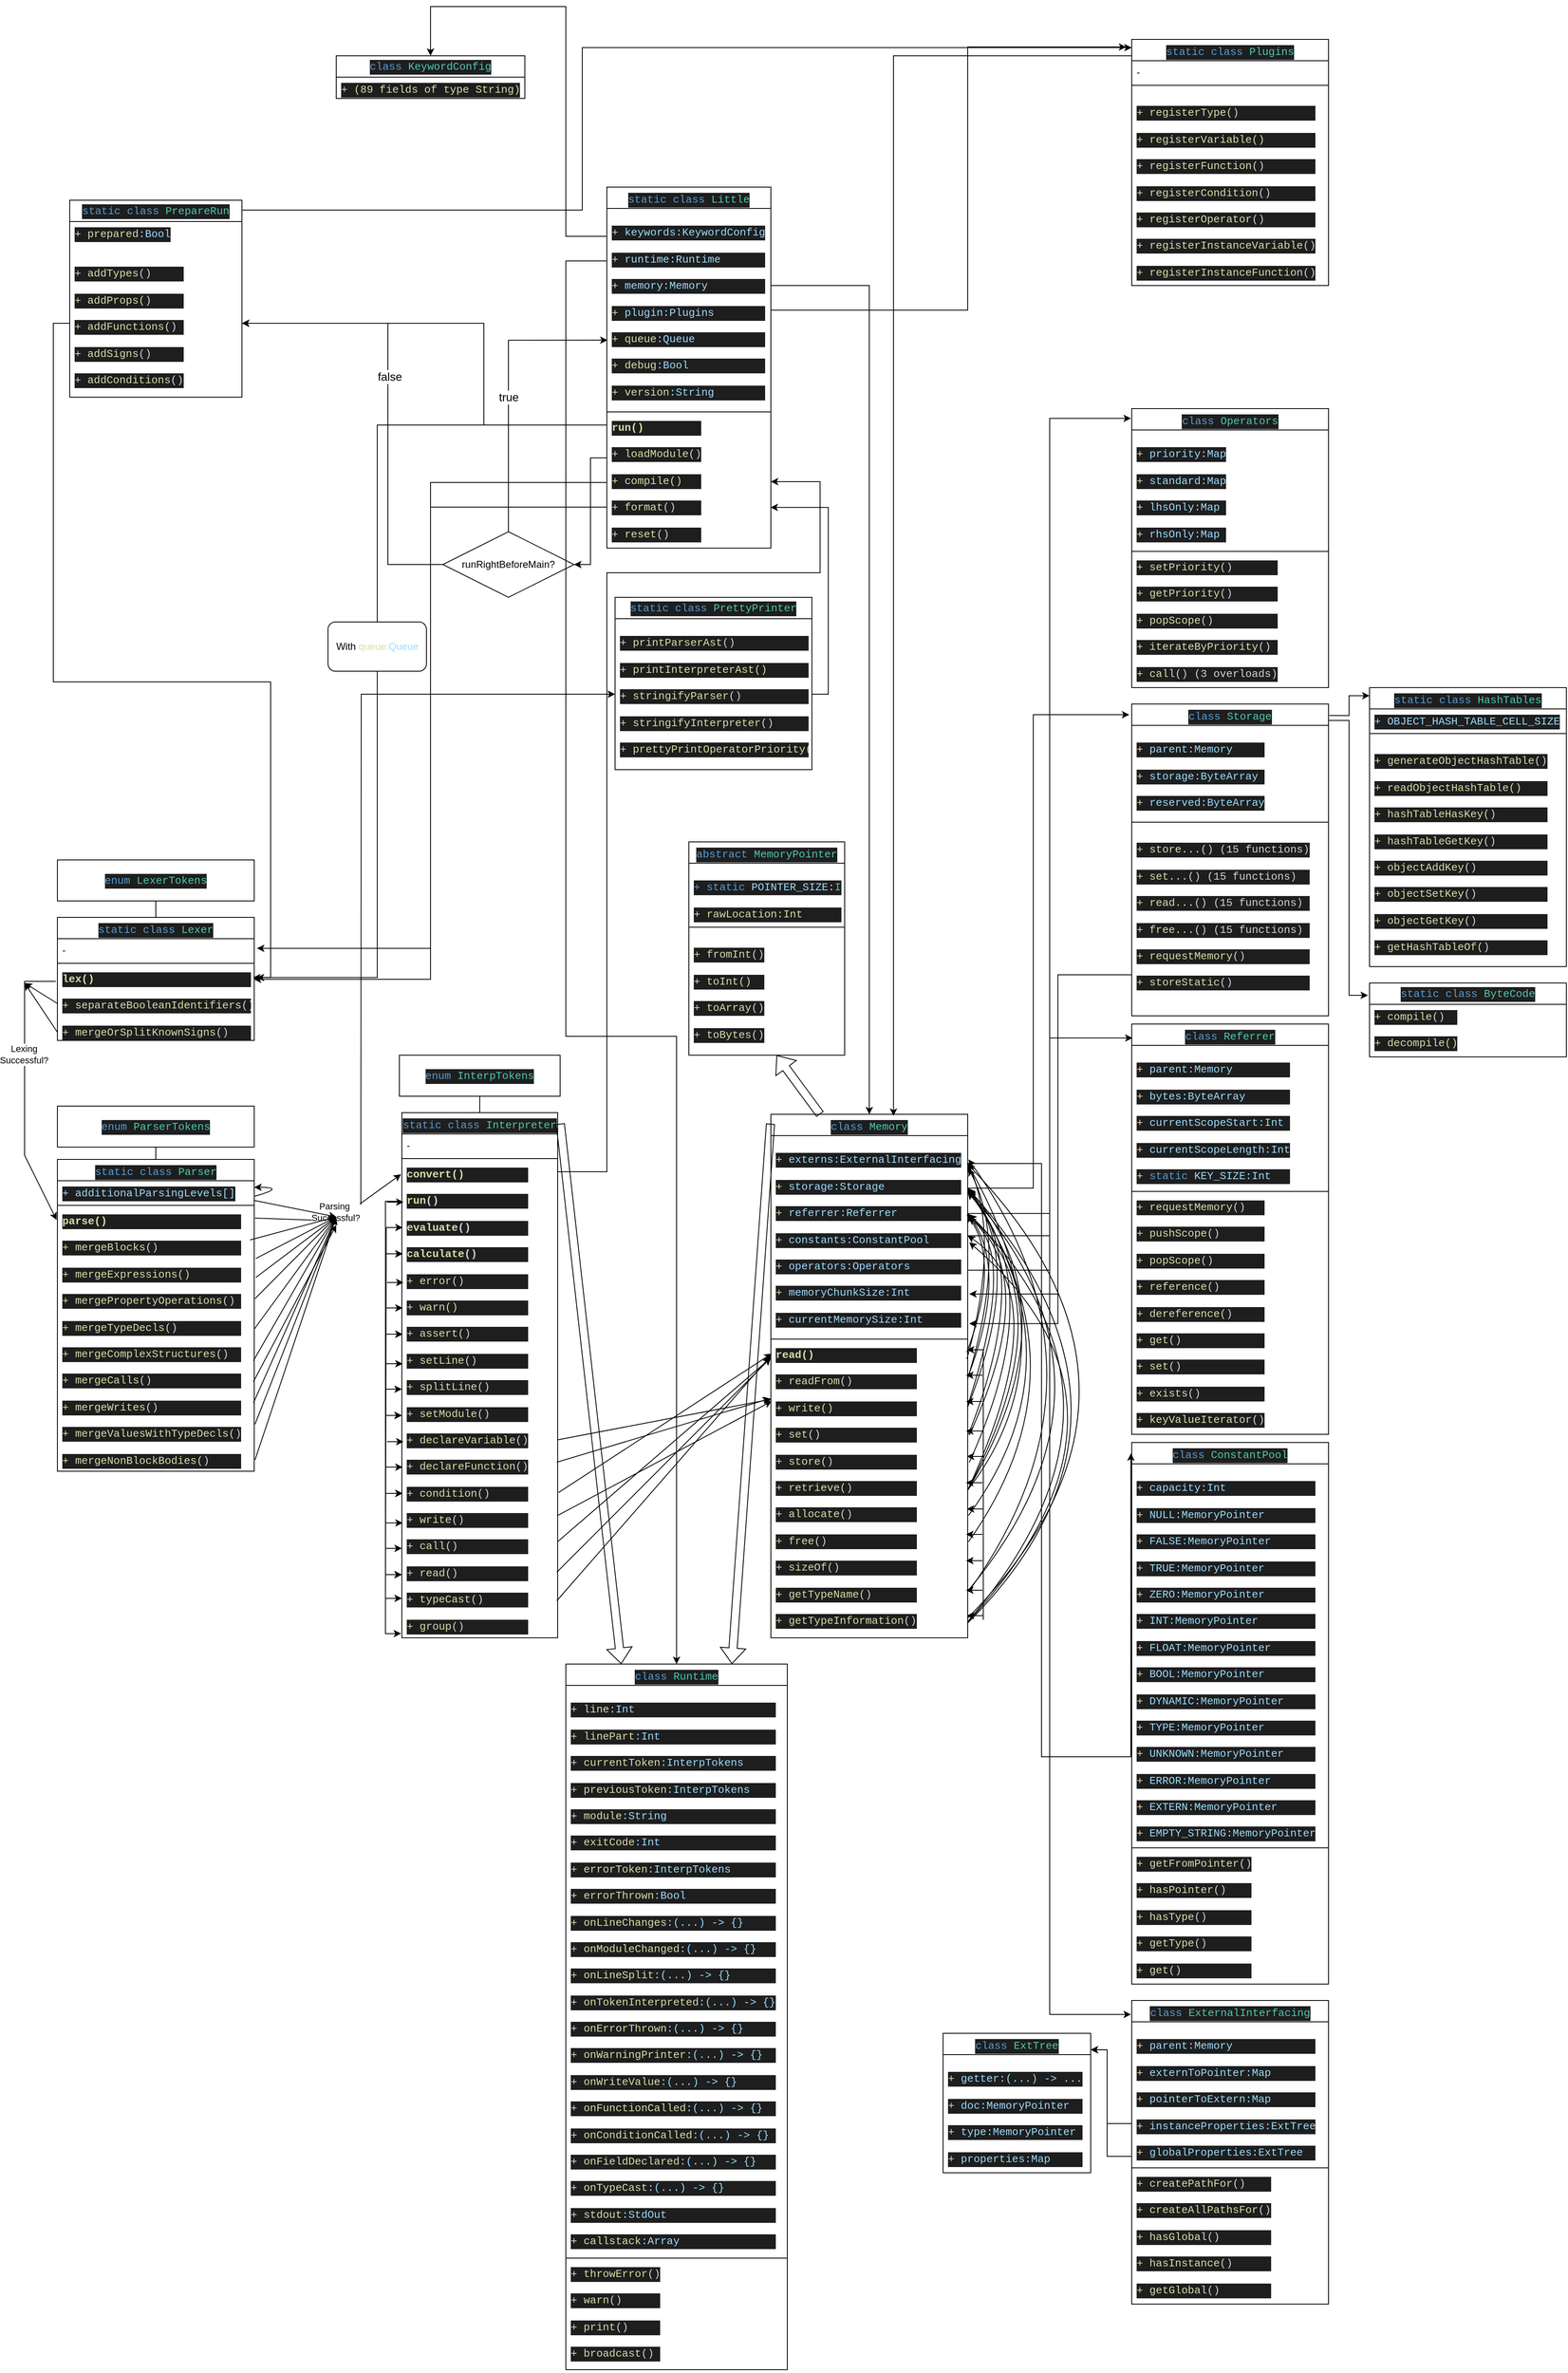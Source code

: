 <mxfile version="24.4.9" type="github">
  <diagram id="C5RBs43oDa-KdzZeNtuy" name="Page-1">
    <mxGraphModel dx="2390" dy="2472" grid="1" gridSize="10" guides="1" tooltips="1" connect="1" arrows="1" fold="1" page="1" pageScale="1" pageWidth="827" pageHeight="1169" math="0" shadow="0">
      <root>
        <mxCell id="WIyWlLk6GJQsqaUBKTNV-0" />
        <mxCell id="WIyWlLk6GJQsqaUBKTNV-1" parent="WIyWlLk6GJQsqaUBKTNV-0" />
        <mxCell id="_7KpmntLeHWkFB2YpqdL-5" value="&lt;div style=&quot;color: #d4d4d4;background-color: #1e1e1e;font-family: &#39;Fira Code&#39;, Consolas, &#39;Courier New&#39;, monospace;font-weight: normal;font-size: 13px;line-height: 18px;white-space: pre;&quot;&gt;&lt;div&gt;&lt;span style=&quot;color: #569cd6;&quot;&gt;static class&lt;/span&gt;&lt;span style=&quot;color: #d4d4d4;&quot;&gt; &lt;/span&gt;&lt;span style=&quot;color: #4ec9b0;&quot;&gt;Lexer&lt;/span&gt;&lt;/div&gt;&lt;/div&gt;" style="swimlane;fontStyle=1;align=center;verticalAlign=top;childLayout=stackLayout;horizontal=1;startSize=26;horizontalStack=0;resizeParent=1;resizeParentMax=0;resizeLast=0;collapsible=1;marginBottom=0;whiteSpace=wrap;html=1;" vertex="1" parent="WIyWlLk6GJQsqaUBKTNV-1">
          <mxGeometry x="80" y="50" width="240" height="150" as="geometry" />
        </mxCell>
        <mxCell id="_7KpmntLeHWkFB2YpqdL-6" value="-" style="text;strokeColor=none;fillColor=none;align=left;verticalAlign=top;spacingLeft=4;spacingRight=4;overflow=hidden;rotatable=0;points=[[0,0.5],[1,0.5]];portConstraint=eastwest;whiteSpace=wrap;html=1;" vertex="1" parent="_7KpmntLeHWkFB2YpqdL-5">
          <mxGeometry y="26" width="240" height="26" as="geometry" />
        </mxCell>
        <mxCell id="_7KpmntLeHWkFB2YpqdL-7" value="" style="line;strokeWidth=1;fillColor=none;align=left;verticalAlign=middle;spacingTop=-1;spacingLeft=3;spacingRight=3;rotatable=0;labelPosition=right;points=[];portConstraint=eastwest;strokeColor=inherit;" vertex="1" parent="_7KpmntLeHWkFB2YpqdL-5">
          <mxGeometry y="52" width="240" height="8" as="geometry" />
        </mxCell>
        <mxCell id="_7KpmntLeHWkFB2YpqdL-8" value="&lt;div&gt;&lt;div style=&quot;color: #d4d4d4;background-color: #1e1e1e;font-family: &#39;Fira Code&#39;, Consolas, &#39;Courier New&#39;, monospace;font-weight: normal;font-size: 13px;line-height: 18px;white-space: pre;&quot;&gt;&lt;div&gt;&lt;b&gt;&lt;span style=&quot;color: #dcdcaa;&quot;&gt;lex()&lt;/span&gt;&lt;/b&gt;&lt;/div&gt;&lt;/div&gt;&lt;/div&gt;&lt;div&gt;&lt;br&gt;&lt;/div&gt;&lt;div style=&quot;color: #d4d4d4;background-color: #1e1e1e;font-family: &#39;Fira Code&#39;, Consolas, &#39;Courier New&#39;, monospace;font-weight: normal;font-size: 13px;line-height: 18px;white-space: pre;&quot;&gt;&lt;div&gt;&lt;span style=&quot;color: #dcdcaa;&quot;&gt;+ separateBooleanIdentifiers&lt;/span&gt;&lt;span style=&quot;color: #d4d4d4;&quot;&gt;(&lt;/span&gt;&lt;span style=&quot;color: #d4d4d4;&quot;&gt;)&lt;/span&gt;&lt;/div&gt;&lt;/div&gt;&lt;div&gt;&lt;div&gt;&lt;br&gt;&lt;/div&gt;&lt;div style=&quot;color: #d4d4d4;background-color: #1e1e1e;font-family: &#39;Fira Code&#39;, Consolas, &#39;Courier New&#39;, monospace;font-weight: normal;font-size: 13px;line-height: 18px;white-space: pre;&quot;&gt;&lt;div&gt;&lt;span style=&quot;color: #dcdcaa;&quot;&gt;+ mergeOrSplitKnownSigns&lt;/span&gt;&lt;span style=&quot;color: #d4d4d4;&quot;&gt;(&lt;/span&gt;&lt;span style=&quot;color: #d4d4d4;&quot;&gt;)&lt;/span&gt;&lt;/div&gt;&lt;/div&gt;&lt;/div&gt;" style="text;strokeColor=none;fillColor=none;align=left;verticalAlign=top;spacingLeft=4;spacingRight=4;overflow=hidden;rotatable=0;points=[[0,0.5],[1,0.5]];portConstraint=eastwest;whiteSpace=wrap;html=1;" vertex="1" parent="_7KpmntLeHWkFB2YpqdL-5">
          <mxGeometry y="60" width="240" height="90" as="geometry" />
        </mxCell>
        <mxCell id="_7KpmntLeHWkFB2YpqdL-16" value="&lt;div style=&quot;color: #d4d4d4;background-color: #1e1e1e;font-family: &#39;Fira Code&#39;, Consolas, &#39;Courier New&#39;, monospace;font-weight: normal;font-size: 13px;line-height: 18px;white-space: pre;&quot;&gt;&lt;div&gt;&lt;div style=&quot;color: #d4d4d4;background-color: #1e1e1e;font-family: &#39;Fira Code&#39;, Consolas, &#39;Courier New&#39;, monospace;font-weight: normal;font-size: 13px;line-height: 18px;white-space: pre;&quot;&gt;&lt;div&gt;&lt;span style=&quot;color: #569cd6;&quot;&gt;static &lt;/span&gt;&lt;span style=&quot;color: #569cd6;&quot;&gt;class&lt;/span&gt;&lt;span style=&quot;color: #d4d4d4;&quot;&gt; &lt;/span&gt;&lt;span style=&quot;color: #4ec9b0;&quot;&gt;Parser&lt;/span&gt;&lt;/div&gt;&lt;/div&gt;&lt;/div&gt;&lt;/div&gt;" style="swimlane;fontStyle=1;align=center;verticalAlign=top;childLayout=stackLayout;horizontal=1;startSize=26;horizontalStack=0;resizeParent=1;resizeParentMax=0;resizeLast=0;collapsible=1;marginBottom=0;whiteSpace=wrap;html=1;" vertex="1" parent="WIyWlLk6GJQsqaUBKTNV-1">
          <mxGeometry x="80" y="345" width="240" height="380" as="geometry" />
        </mxCell>
        <mxCell id="_7KpmntLeHWkFB2YpqdL-17" value="&lt;div style=&quot;color: #d4d4d4;background-color: #1e1e1e;font-family: &#39;Fira Code&#39;, Consolas, &#39;Courier New&#39;, monospace;font-weight: normal;font-size: 13px;line-height: 18px;white-space: pre;&quot;&gt;&lt;div&gt;&lt;span style=&quot;color: #9cdcfe;&quot;&gt;+ &lt;/span&gt;&lt;span style=&quot;color: #9cdcfe;&quot;&gt;additionalParsingLevels[]&lt;/span&gt;&lt;/div&gt;&lt;/div&gt;" style="text;strokeColor=none;fillColor=none;align=left;verticalAlign=top;spacingLeft=4;spacingRight=4;overflow=hidden;rotatable=0;points=[[0,0.5],[1,0.5]];portConstraint=eastwest;whiteSpace=wrap;html=1;" vertex="1" parent="_7KpmntLeHWkFB2YpqdL-16">
          <mxGeometry y="26" width="240" height="26" as="geometry" />
        </mxCell>
        <mxCell id="_7KpmntLeHWkFB2YpqdL-18" value="" style="line;strokeWidth=1;fillColor=none;align=left;verticalAlign=middle;spacingTop=-1;spacingLeft=3;spacingRight=3;rotatable=0;labelPosition=right;points=[];portConstraint=eastwest;strokeColor=inherit;" vertex="1" parent="_7KpmntLeHWkFB2YpqdL-16">
          <mxGeometry y="52" width="240" height="8" as="geometry" />
        </mxCell>
        <mxCell id="_7KpmntLeHWkFB2YpqdL-19" value="&lt;div&gt;&lt;div style=&quot;color: #d4d4d4;background-color: #1e1e1e;font-family: &#39;Fira Code&#39;, Consolas, &#39;Courier New&#39;, monospace;font-weight: normal;font-size: 13px;line-height: 18px;white-space: pre;&quot;&gt;&lt;div&gt;&lt;b&gt;&lt;span style=&quot;color: #dcdcaa;&quot;&gt;parse()&lt;/span&gt;&lt;/b&gt;&lt;/div&gt;&lt;/div&gt;&lt;/div&gt;&lt;div&gt;&lt;br&gt;&lt;/div&gt;&lt;div style=&quot;color: #d4d4d4;background-color: #1e1e1e;font-family: &#39;Fira Code&#39;, Consolas, &#39;Courier New&#39;, monospace;font-weight: normal;font-size: 13px;line-height: 18px;white-space: pre;&quot;&gt;&lt;div&gt;&lt;span style=&quot;color: #dcdcaa;&quot;&gt;+ mergeBlocks&lt;/span&gt;&lt;span style=&quot;color: #d4d4d4;&quot;&gt;(&lt;/span&gt;&lt;span style=&quot;color: #d4d4d4;&quot;&gt;)&lt;/span&gt;&lt;/div&gt;&lt;/div&gt;&lt;div&gt;&lt;br&gt;&lt;/div&gt;&lt;div&gt;&lt;div&gt;&lt;div style=&quot;color: #d4d4d4;background-color: #1e1e1e;font-family: &#39;Fira Code&#39;, Consolas, &#39;Courier New&#39;, monospace;font-weight: normal;font-size: 13px;line-height: 18px;white-space: pre;&quot;&gt;&lt;div&gt;&lt;span style=&quot;color: #dcdcaa;&quot;&gt;+ mergeExpressions()&lt;/span&gt;&lt;/div&gt;&lt;/div&gt;&lt;/div&gt;&lt;/div&gt;&lt;div&gt;&lt;br&gt;&lt;div style=&quot;color: #d4d4d4;background-color: #1e1e1e;font-family: &#39;Fira Code&#39;, Consolas, &#39;Courier New&#39;, monospace;font-weight: normal;font-size: 13px;line-height: 18px;white-space: pre;&quot;&gt;&lt;div&gt;&lt;span style=&quot;color: #dcdcaa;&quot;&gt;+ mergePropertyOperations&lt;/span&gt;&lt;span style=&quot;color: #d4d4d4;&quot;&gt;(&lt;/span&gt;&lt;span style=&quot;color: #d4d4d4;&quot;&gt;)&lt;/span&gt;&lt;/div&gt;&lt;/div&gt;&lt;div&gt;&lt;br&gt;&lt;/div&gt;&lt;div&gt;&lt;div&gt;&lt;div style=&quot;color: #d4d4d4;background-color: #1e1e1e;font-family: &#39;Fira Code&#39;, Consolas, &#39;Courier New&#39;, monospace;font-weight: normal;font-size: 13px;line-height: 18px;white-space: pre;&quot;&gt;&lt;div&gt;&lt;span style=&quot;color: #dcdcaa;&quot;&gt;+ mergeTypeDecls&lt;/span&gt;&lt;span style=&quot;color: #d4d4d4;&quot;&gt;()&lt;/span&gt;&lt;/div&gt;&lt;/div&gt;&lt;/div&gt;&lt;/div&gt;&lt;div&gt;&lt;br&gt;&lt;div style=&quot;color: #d4d4d4;background-color: #1e1e1e;font-family: &#39;Fira Code&#39;, Consolas, &#39;Courier New&#39;, monospace;font-weight: normal;font-size: 13px;line-height: 18px;white-space: pre;&quot;&gt;&lt;div&gt;&lt;span style=&quot;color: #dcdcaa;&quot;&gt;+ mergeComplexStructures&lt;/span&gt;&lt;span style=&quot;color: #d4d4d4;&quot;&gt;(&lt;/span&gt;&lt;span style=&quot;color: #d4d4d4;&quot;&gt;)&lt;/span&gt;&lt;/div&gt;&lt;/div&gt;&lt;div&gt;&lt;br&gt;&lt;/div&gt;&lt;div&gt;&lt;div&gt;&lt;div style=&quot;color: #d4d4d4;background-color: #1e1e1e;font-family: &#39;Fira Code&#39;, Consolas, &#39;Courier New&#39;, monospace;font-weight: normal;font-size: 13px;line-height: 18px;white-space: pre;&quot;&gt;&lt;div&gt;&lt;span style=&quot;color: #dcdcaa;&quot;&gt;+ mergeCalls&lt;/span&gt;&lt;span style=&quot;color: #d4d4d4;&quot;&gt;()&lt;/span&gt;&lt;/div&gt;&lt;/div&gt;&lt;/div&gt;&lt;/div&gt;&lt;div&gt;&lt;br&gt;&lt;div style=&quot;color: #d4d4d4;background-color: #1e1e1e;font-family: &#39;Fira Code&#39;, Consolas, &#39;Courier New&#39;, monospace;font-weight: normal;font-size: 13px;line-height: 18px;white-space: pre;&quot;&gt;&lt;div&gt;&lt;span style=&quot;color: #dcdcaa;&quot;&gt;+ mergeWrites&lt;/span&gt;&lt;span style=&quot;color: #d4d4d4;&quot;&gt;(&lt;/span&gt;&lt;span style=&quot;color: #d4d4d4;&quot;&gt;)&lt;/span&gt;&lt;/div&gt;&lt;/div&gt;&lt;div&gt;&lt;br&gt;&lt;/div&gt;&lt;div&gt;&lt;div&gt;&lt;div style=&quot;color: #d4d4d4;background-color: #1e1e1e;font-family: &#39;Fira Code&#39;, Consolas, &#39;Courier New&#39;, monospace;font-weight: normal;font-size: 13px;line-height: 18px;white-space: pre;&quot;&gt;&lt;div&gt;&lt;span style=&quot;color: #dcdcaa;&quot;&gt;+ mergeValuesWithTypeDecls&lt;/span&gt;&lt;span style=&quot;color: #d4d4d4;&quot;&gt;()&lt;/span&gt;&lt;/div&gt;&lt;/div&gt;&lt;/div&gt;&lt;/div&gt;&lt;div&gt;&lt;br&gt;&lt;/div&gt;&lt;div&gt;&lt;div style=&quot;color: #d4d4d4;background-color: #1e1e1e;font-family: &#39;Fira Code&#39;, Consolas, &#39;Courier New&#39;, monospace;font-weight: normal;font-size: 13px;line-height: 18px;white-space: pre;&quot;&gt;&lt;div&gt;&lt;span style=&quot;color: #dcdcaa;&quot;&gt;+ mergeNonBlockBodies&lt;/span&gt;&lt;span style=&quot;color: #d4d4d4;&quot;&gt;(&lt;/span&gt;&lt;span style=&quot;color: #d4d4d4;&quot;&gt;)&lt;/span&gt;&lt;/div&gt;&lt;/div&gt;&lt;div&gt;&lt;br&gt;&lt;/div&gt;&lt;br&gt;&lt;br&gt;&lt;/div&gt;&lt;/div&gt;&lt;/div&gt;&lt;/div&gt;" style="text;strokeColor=none;fillColor=none;align=left;verticalAlign=top;spacingLeft=4;spacingRight=4;overflow=hidden;rotatable=0;points=[[0,0.5],[1,0.5]];portConstraint=eastwest;whiteSpace=wrap;html=1;" vertex="1" parent="_7KpmntLeHWkFB2YpqdL-16">
          <mxGeometry y="60" width="240" height="320" as="geometry" />
        </mxCell>
        <mxCell id="_7KpmntLeHWkFB2YpqdL-22" value="" style="endArrow=classic;html=1;rounded=0;exitX=-0.008;exitY=0.2;exitDx=0;exitDy=0;exitPerimeter=0;entryX=-0.004;entryY=0.043;entryDx=0;entryDy=0;entryPerimeter=0;" edge="1" parent="WIyWlLk6GJQsqaUBKTNV-1" source="_7KpmntLeHWkFB2YpqdL-8" target="_7KpmntLeHWkFB2YpqdL-19">
          <mxGeometry width="50" height="50" relative="1" as="geometry">
            <mxPoint x="390" y="450" as="sourcePoint" />
            <mxPoint x="440" y="400" as="targetPoint" />
            <Array as="points">
              <mxPoint x="40" y="128" />
              <mxPoint x="40" y="340" />
            </Array>
          </mxGeometry>
        </mxCell>
        <mxCell id="_7KpmntLeHWkFB2YpqdL-23" value="Lexing&lt;br&gt;Successful?" style="edgeLabel;html=1;align=center;verticalAlign=middle;resizable=0;points=[];" vertex="1" connectable="0" parent="_7KpmntLeHWkFB2YpqdL-22">
          <mxGeometry x="-0.248" y="-1" relative="1" as="geometry">
            <mxPoint as="offset" />
          </mxGeometry>
        </mxCell>
        <mxCell id="_7KpmntLeHWkFB2YpqdL-25" value="" style="endArrow=classic;html=1;rounded=0;exitX=0;exitY=0.5;exitDx=0;exitDy=0;" edge="1" parent="WIyWlLk6GJQsqaUBKTNV-1" source="_7KpmntLeHWkFB2YpqdL-8">
          <mxGeometry width="50" height="50" relative="1" as="geometry">
            <mxPoint x="280" y="460" as="sourcePoint" />
            <mxPoint x="40" y="130" as="targetPoint" />
          </mxGeometry>
        </mxCell>
        <mxCell id="_7KpmntLeHWkFB2YpqdL-26" value="" style="endArrow=classic;html=1;rounded=0;exitX=0;exitY=0.5;exitDx=0;exitDy=0;" edge="1" parent="WIyWlLk6GJQsqaUBKTNV-1">
          <mxGeometry width="50" height="50" relative="1" as="geometry">
            <mxPoint x="80" y="190" as="sourcePoint" />
            <mxPoint x="40" y="130" as="targetPoint" />
          </mxGeometry>
        </mxCell>
        <mxCell id="_7KpmntLeHWkFB2YpqdL-27" value="" style="endArrow=classic;html=1;rounded=0;exitX=1.004;exitY=0.036;exitDx=0;exitDy=0;exitPerimeter=0;entryX=-0.005;entryY=0.026;entryDx=0;entryDy=0;entryPerimeter=0;" edge="1" parent="WIyWlLk6GJQsqaUBKTNV-1" source="_7KpmntLeHWkFB2YpqdL-19" target="_7KpmntLeHWkFB2YpqdL-49">
          <mxGeometry width="50" height="50" relative="1" as="geometry">
            <mxPoint x="280" y="460" as="sourcePoint" />
            <mxPoint x="480" y="180" as="targetPoint" />
            <Array as="points">
              <mxPoint x="420" y="420" />
            </Array>
          </mxGeometry>
        </mxCell>
        <mxCell id="_7KpmntLeHWkFB2YpqdL-28" value="&lt;div&gt;Parsing&amp;nbsp;&lt;/div&gt;&lt;div&gt;Successful?&lt;/div&gt;" style="edgeLabel;html=1;align=center;verticalAlign=middle;resizable=0;points=[];" vertex="1" connectable="0" parent="_7KpmntLeHWkFB2YpqdL-27">
          <mxGeometry x="0.287" relative="1" as="geometry">
            <mxPoint x="-23" y="5" as="offset" />
          </mxGeometry>
        </mxCell>
        <mxCell id="_7KpmntLeHWkFB2YpqdL-30" value="" style="endArrow=classic;html=1;rounded=0;exitX=0.979;exitY=0.119;exitDx=0;exitDy=0;exitPerimeter=0;" edge="1" parent="WIyWlLk6GJQsqaUBKTNV-1" source="_7KpmntLeHWkFB2YpqdL-19">
          <mxGeometry width="50" height="50" relative="1" as="geometry">
            <mxPoint x="340" y="455" as="sourcePoint" />
            <mxPoint x="420" y="415" as="targetPoint" />
          </mxGeometry>
        </mxCell>
        <mxCell id="_7KpmntLeHWkFB2YpqdL-31" value="" style="endArrow=classic;html=1;rounded=0;exitX=1.008;exitY=0.19;exitDx=0;exitDy=0;exitPerimeter=0;" edge="1" parent="WIyWlLk6GJQsqaUBKTNV-1" source="_7KpmntLeHWkFB2YpqdL-19">
          <mxGeometry width="50" height="50" relative="1" as="geometry">
            <mxPoint x="340" y="475" as="sourcePoint" />
            <mxPoint x="420" y="415" as="targetPoint" />
          </mxGeometry>
        </mxCell>
        <mxCell id="_7KpmntLeHWkFB2YpqdL-32" value="" style="endArrow=classic;html=1;rounded=0;exitX=1.008;exitY=0.262;exitDx=0;exitDy=0;exitPerimeter=0;" edge="1" parent="WIyWlLk6GJQsqaUBKTNV-1" source="_7KpmntLeHWkFB2YpqdL-19">
          <mxGeometry width="50" height="50" relative="1" as="geometry">
            <mxPoint x="360" y="475" as="sourcePoint" />
            <mxPoint x="420" y="415" as="targetPoint" />
          </mxGeometry>
        </mxCell>
        <mxCell id="_7KpmntLeHWkFB2YpqdL-33" value="" style="endArrow=classic;html=1;rounded=0;exitX=1.004;exitY=0.343;exitDx=0;exitDy=0;exitPerimeter=0;" edge="1" parent="WIyWlLk6GJQsqaUBKTNV-1" source="_7KpmntLeHWkFB2YpqdL-19">
          <mxGeometry width="50" height="50" relative="1" as="geometry">
            <mxPoint x="370" y="485" as="sourcePoint" />
            <mxPoint x="420" y="415" as="targetPoint" />
          </mxGeometry>
        </mxCell>
        <mxCell id="_7KpmntLeHWkFB2YpqdL-35" value="" style="endArrow=classic;html=1;rounded=0;exitX=1;exitY=0.459;exitDx=0;exitDy=0;exitPerimeter=0;" edge="1" parent="WIyWlLk6GJQsqaUBKTNV-1" source="_7KpmntLeHWkFB2YpqdL-19">
          <mxGeometry width="50" height="50" relative="1" as="geometry">
            <mxPoint x="390" y="505" as="sourcePoint" />
            <mxPoint x="420" y="415" as="targetPoint" />
          </mxGeometry>
        </mxCell>
        <mxCell id="_7KpmntLeHWkFB2YpqdL-36" value="" style="endArrow=classic;html=1;rounded=0;exitX=0.996;exitY=0.579;exitDx=0;exitDy=0;exitPerimeter=0;" edge="1" parent="WIyWlLk6GJQsqaUBKTNV-1" source="_7KpmntLeHWkFB2YpqdL-19">
          <mxGeometry width="50" height="50" relative="1" as="geometry">
            <mxPoint x="340" y="645" as="sourcePoint" />
            <mxPoint x="420" y="415" as="targetPoint" />
          </mxGeometry>
        </mxCell>
        <mxCell id="_7KpmntLeHWkFB2YpqdL-38" value="" style="endArrow=classic;html=1;rounded=0;exitX=0.996;exitY=0.74;exitDx=0;exitDy=0;exitPerimeter=0;" edge="1" parent="WIyWlLk6GJQsqaUBKTNV-1" source="_7KpmntLeHWkFB2YpqdL-19">
          <mxGeometry width="50" height="50" relative="1" as="geometry">
            <mxPoint x="340" y="715" as="sourcePoint" />
            <mxPoint x="420" y="415" as="targetPoint" />
          </mxGeometry>
        </mxCell>
        <mxCell id="_7KpmntLeHWkFB2YpqdL-39" value="" style="endArrow=classic;html=1;rounded=0;exitX=1;exitY=0.923;exitDx=0;exitDy=0;exitPerimeter=0;" edge="1" parent="WIyWlLk6GJQsqaUBKTNV-1" source="_7KpmntLeHWkFB2YpqdL-17">
          <mxGeometry width="50" height="50" relative="1" as="geometry">
            <mxPoint x="340" y="395" as="sourcePoint" />
            <mxPoint x="420" y="415" as="targetPoint" />
          </mxGeometry>
        </mxCell>
        <mxCell id="_7KpmntLeHWkFB2YpqdL-41" value="" style="curved=1;endArrow=classic;html=1;rounded=0;entryX=1;entryY=0.5;entryDx=0;entryDy=0;" edge="1" parent="WIyWlLk6GJQsqaUBKTNV-1">
          <mxGeometry width="50" height="50" relative="1" as="geometry">
            <mxPoint x="320" y="390" as="sourcePoint" />
            <mxPoint x="320" y="379" as="targetPoint" />
            <Array as="points">
              <mxPoint x="360" y="379" />
            </Array>
          </mxGeometry>
        </mxCell>
        <mxCell id="_7KpmntLeHWkFB2YpqdL-42" value="" style="endArrow=classic;html=1;rounded=0;exitX=1.004;exitY=0.821;exitDx=0;exitDy=0;exitPerimeter=0;" edge="1" parent="WIyWlLk6GJQsqaUBKTNV-1" source="_7KpmntLeHWkFB2YpqdL-19">
          <mxGeometry width="50" height="50" relative="1" as="geometry">
            <mxPoint x="340" y="745" as="sourcePoint" />
            <mxPoint x="420" y="415" as="targetPoint" />
          </mxGeometry>
        </mxCell>
        <mxCell id="_7KpmntLeHWkFB2YpqdL-44" value="" style="endArrow=classic;html=1;rounded=0;exitX=1.004;exitY=0.957;exitDx=0;exitDy=0;exitPerimeter=0;" edge="1" parent="WIyWlLk6GJQsqaUBKTNV-1" source="_7KpmntLeHWkFB2YpqdL-19">
          <mxGeometry width="50" height="50" relative="1" as="geometry">
            <mxPoint x="340" y="805" as="sourcePoint" />
            <mxPoint x="420" y="415" as="targetPoint" />
          </mxGeometry>
        </mxCell>
        <mxCell id="_7KpmntLeHWkFB2YpqdL-46" value="&lt;div style=&quot;color: #d4d4d4;background-color: #1e1e1e;font-family: &#39;Fira Code&#39;, Consolas, &#39;Courier New&#39;, monospace;font-weight: normal;font-size: 13px;line-height: 18px;white-space: pre;&quot;&gt;&lt;div&gt;&lt;span style=&quot;color: #569cd6;&quot;&gt;static class&lt;/span&gt;&lt;span style=&quot;color: #d4d4d4;&quot;&gt; &lt;/span&gt;&lt;span style=&quot;color: #4ec9b0;&quot;&gt;Interpreter&lt;/span&gt;&lt;/div&gt;&lt;/div&gt;" style="swimlane;fontStyle=1;align=center;verticalAlign=top;childLayout=stackLayout;horizontal=1;startSize=26;horizontalStack=0;resizeParent=1;resizeParentMax=0;resizeLast=0;collapsible=1;marginBottom=0;whiteSpace=wrap;html=1;" vertex="1" parent="WIyWlLk6GJQsqaUBKTNV-1">
          <mxGeometry x="500" y="288" width="190" height="640" as="geometry" />
        </mxCell>
        <mxCell id="_7KpmntLeHWkFB2YpqdL-47" value="-" style="text;strokeColor=none;fillColor=none;align=left;verticalAlign=top;spacingLeft=4;spacingRight=4;overflow=hidden;rotatable=0;points=[[0,0.5],[1,0.5]];portConstraint=eastwest;whiteSpace=wrap;html=1;" vertex="1" parent="_7KpmntLeHWkFB2YpqdL-46">
          <mxGeometry y="26" width="190" height="26" as="geometry" />
        </mxCell>
        <mxCell id="_7KpmntLeHWkFB2YpqdL-48" value="" style="line;strokeWidth=1;fillColor=none;align=left;verticalAlign=middle;spacingTop=-1;spacingLeft=3;spacingRight=3;rotatable=0;labelPosition=right;points=[];portConstraint=eastwest;strokeColor=inherit;" vertex="1" parent="_7KpmntLeHWkFB2YpqdL-46">
          <mxGeometry y="52" width="190" height="8" as="geometry" />
        </mxCell>
        <mxCell id="_7KpmntLeHWkFB2YpqdL-69" value="" style="endArrow=classic;html=1;rounded=0;exitX=-0.005;exitY=0.083;exitDx=0;exitDy=0;exitPerimeter=0;entryX=0;entryY=0.917;entryDx=0;entryDy=0;entryPerimeter=0;" edge="1" parent="_7KpmntLeHWkFB2YpqdL-46" target="_7KpmntLeHWkFB2YpqdL-49">
          <mxGeometry width="50" height="50" relative="1" as="geometry">
            <mxPoint y="140" as="sourcePoint" />
            <mxPoint y="667" as="targetPoint" />
            <Array as="points">
              <mxPoint x="-19" y="140" />
              <mxPoint x="-20" y="592" />
            </Array>
          </mxGeometry>
        </mxCell>
        <mxCell id="_7KpmntLeHWkFB2YpqdL-49" value="&lt;div&gt;&lt;div style=&quot;color: #d4d4d4;background-color: #1e1e1e;font-family: &#39;Fira Code&#39;, Consolas, &#39;Courier New&#39;, monospace;font-weight: normal;font-size: 13px;line-height: 18px;white-space: pre;&quot;&gt;&lt;div&gt;&lt;b&gt;&lt;span style=&quot;color: #dcdcaa;&quot;&gt;convert()&lt;/span&gt;&lt;/b&gt;&lt;/div&gt;&lt;/div&gt;&lt;/div&gt;&lt;div&gt;&lt;div&gt;&lt;br&gt;&lt;/div&gt;&lt;div&gt;&lt;div&gt;&lt;div style=&quot;color: #d4d4d4;background-color: #1e1e1e;font-family: &#39;Fira Code&#39;, Consolas, &#39;Courier New&#39;, monospace;font-weight: normal;font-size: 13px;line-height: 18px;white-space: pre;&quot;&gt;&lt;div&gt;&lt;b&gt;&lt;span style=&quot;color: #dcdcaa;&quot;&gt;run&lt;/span&gt;&lt;span style=&quot;color: #d4d4d4;&quot;&gt;()&lt;/span&gt;&lt;/b&gt;&lt;/div&gt;&lt;/div&gt;&lt;/div&gt;&lt;/div&gt;&lt;div&gt;&lt;br&gt;&lt;/div&gt;&lt;div style=&quot;color: #d4d4d4;background-color: #1e1e1e;font-family: &#39;Fira Code&#39;, Consolas, &#39;Courier New&#39;, monospace;font-weight: normal;font-size: 13px;line-height: 18px;white-space: pre;&quot;&gt;&lt;div&gt;&lt;b&gt;&lt;span style=&quot;color: #dcdcaa;&quot;&gt;evaluate&lt;/span&gt;&lt;span style=&quot;color: #d4d4d4;&quot;&gt;(&lt;/span&gt;&lt;span style=&quot;color: #d4d4d4;&quot;&gt;)&lt;/span&gt;&lt;/b&gt;&lt;/div&gt;&lt;/div&gt;&lt;div&gt;&lt;br&gt;&lt;/div&gt;&lt;div&gt;&lt;div&gt;&lt;div style=&quot;color: #d4d4d4;background-color: #1e1e1e;font-family: &#39;Fira Code&#39;, Consolas, &#39;Courier New&#39;, monospace;font-weight: normal;font-size: 13px;line-height: 18px;white-space: pre;&quot;&gt;&lt;div&gt;&lt;b&gt;&lt;span style=&quot;color: #dcdcaa;&quot;&gt;calculate&lt;/span&gt;&lt;span style=&quot;color: #d4d4d4;&quot;&gt;()&lt;/span&gt;&lt;/b&gt;&lt;/div&gt;&lt;/div&gt;&lt;/div&gt;&lt;/div&gt;&lt;br&gt;&lt;/div&gt;&lt;div style=&quot;color: #d4d4d4;background-color: #1e1e1e;font-family: &#39;Fira Code&#39;, Consolas, &#39;Courier New&#39;, monospace;font-weight: normal;font-size: 13px;line-height: 18px;white-space: pre;&quot;&gt;&lt;div&gt;&lt;span style=&quot;color: #dcdcaa;&quot;&gt;+ error&lt;/span&gt;&lt;span style=&quot;color: #d4d4d4;&quot;&gt;(&lt;/span&gt;&lt;span style=&quot;color: #d4d4d4;&quot;&gt;)&lt;/span&gt;&lt;/div&gt;&lt;/div&gt;&lt;div&gt;&lt;br&gt;&lt;/div&gt;&lt;div&gt;&lt;div&gt;&lt;div style=&quot;color: #d4d4d4;background-color: #1e1e1e;font-family: &#39;Fira Code&#39;, Consolas, &#39;Courier New&#39;, monospace;font-weight: normal;font-size: 13px;line-height: 18px;white-space: pre;&quot;&gt;&lt;div&gt;&lt;span style=&quot;color: #dcdcaa;&quot;&gt;+ warn()&lt;/span&gt;&lt;/div&gt;&lt;/div&gt;&lt;/div&gt;&lt;/div&gt;&lt;div&gt;&lt;br&gt;&lt;div style=&quot;color: #d4d4d4;background-color: #1e1e1e;font-family: &#39;Fira Code&#39;, Consolas, &#39;Courier New&#39;, monospace;font-weight: normal;font-size: 13px;line-height: 18px;white-space: pre;&quot;&gt;&lt;div&gt;&lt;span style=&quot;color: #dcdcaa;&quot;&gt;+ assert&lt;/span&gt;&lt;span style=&quot;color: #d4d4d4;&quot;&gt;(&lt;/span&gt;&lt;span style=&quot;color: #d4d4d4;&quot;&gt;)&lt;/span&gt;&lt;/div&gt;&lt;/div&gt;&lt;div&gt;&lt;br&gt;&lt;/div&gt;&lt;div&gt;&lt;div&gt;&lt;div style=&quot;color: #d4d4d4;background-color: #1e1e1e;font-family: &#39;Fira Code&#39;, Consolas, &#39;Courier New&#39;, monospace;font-weight: normal;font-size: 13px;line-height: 18px;white-space: pre;&quot;&gt;&lt;div&gt;&lt;span style=&quot;color: #dcdcaa;&quot;&gt;+ setLine&lt;/span&gt;&lt;span style=&quot;color: #d4d4d4;&quot;&gt;()&lt;/span&gt;&lt;/div&gt;&lt;/div&gt;&lt;/div&gt;&lt;/div&gt;&lt;div&gt;&lt;br&gt;&lt;div style=&quot;color: #d4d4d4;background-color: #1e1e1e;font-family: &#39;Fira Code&#39;, Consolas, &#39;Courier New&#39;, monospace;font-weight: normal;font-size: 13px;line-height: 18px;white-space: pre;&quot;&gt;&lt;div&gt;&lt;span style=&quot;color: #dcdcaa;&quot;&gt;+ splitLine&lt;/span&gt;&lt;span style=&quot;color: #d4d4d4;&quot;&gt;(&lt;/span&gt;&lt;span style=&quot;color: #d4d4d4;&quot;&gt;)&lt;/span&gt;&lt;/div&gt;&lt;/div&gt;&lt;div&gt;&lt;br&gt;&lt;/div&gt;&lt;div&gt;&lt;div&gt;&lt;div style=&quot;color: #d4d4d4;background-color: #1e1e1e;font-family: &#39;Fira Code&#39;, Consolas, &#39;Courier New&#39;, monospace;font-weight: normal;font-size: 13px;line-height: 18px;white-space: pre;&quot;&gt;&lt;div&gt;&lt;span style=&quot;color: #dcdcaa;&quot;&gt;+ setModule&lt;/span&gt;&lt;span style=&quot;color: #d4d4d4;&quot;&gt;()&lt;/span&gt;&lt;/div&gt;&lt;/div&gt;&lt;/div&gt;&lt;/div&gt;&lt;div&gt;&lt;br&gt;&lt;div style=&quot;color: #d4d4d4;background-color: #1e1e1e;font-family: &#39;Fira Code&#39;, Consolas, &#39;Courier New&#39;, monospace;font-weight: normal;font-size: 13px;line-height: 18px;white-space: pre;&quot;&gt;&lt;div&gt;&lt;span style=&quot;color: #dcdcaa;&quot;&gt;+ declareVariable&lt;/span&gt;&lt;span style=&quot;color: #d4d4d4;&quot;&gt;(&lt;/span&gt;&lt;span style=&quot;color: #d4d4d4;&quot;&gt;)&lt;/span&gt;&lt;/div&gt;&lt;/div&gt;&lt;div&gt;&lt;br&gt;&lt;/div&gt;&lt;div&gt;&lt;div&gt;&lt;div style=&quot;color: #d4d4d4;background-color: #1e1e1e;font-family: &#39;Fira Code&#39;, Consolas, &#39;Courier New&#39;, monospace;font-weight: normal;font-size: 13px;line-height: 18px;white-space: pre;&quot;&gt;&lt;div&gt;&lt;span style=&quot;color: #dcdcaa;&quot;&gt;+ declareFunction&lt;/span&gt;&lt;span style=&quot;color: #d4d4d4;&quot;&gt;()&lt;/span&gt;&lt;/div&gt;&lt;/div&gt;&lt;/div&gt;&lt;/div&gt;&lt;div&gt;&lt;br&gt;&lt;/div&gt;&lt;div style=&quot;color: #d4d4d4;background-color: #1e1e1e;font-family: &#39;Fira Code&#39;, Consolas, &#39;Courier New&#39;, monospace;font-weight: normal;font-size: 13px;line-height: 18px;white-space: pre;&quot;&gt;&lt;div&gt;&lt;span style=&quot;color: #dcdcaa;&quot;&gt;+ condition&lt;/span&gt;&lt;span style=&quot;color: #d4d4d4;&quot;&gt;(&lt;/span&gt;&lt;span style=&quot;color: #d4d4d4;&quot;&gt;)&lt;/span&gt;&lt;/div&gt;&lt;/div&gt;&lt;div&gt;&lt;br&gt;&lt;/div&gt;&lt;div&gt;&lt;div&gt;&lt;div style=&quot;color: #d4d4d4;background-color: #1e1e1e;font-family: &#39;Fira Code&#39;, Consolas, &#39;Courier New&#39;, monospace;font-weight: normal;font-size: 13px;line-height: 18px;white-space: pre;&quot;&gt;&lt;div&gt;&lt;span style=&quot;color: #dcdcaa;&quot;&gt;+ write&lt;/span&gt;&lt;span style=&quot;color: #d4d4d4;&quot;&gt;()&lt;/span&gt;&lt;/div&gt;&lt;/div&gt;&lt;/div&gt;&lt;/div&gt;&lt;div&gt;&lt;br&gt;&lt;div style=&quot;color: #d4d4d4;background-color: #1e1e1e;font-family: &#39;Fira Code&#39;, Consolas, &#39;Courier New&#39;, monospace;font-weight: normal;font-size: 13px;line-height: 18px;white-space: pre;&quot;&gt;&lt;div&gt;&lt;span style=&quot;color: #dcdcaa;&quot;&gt;+ call&lt;/span&gt;&lt;span style=&quot;color: #d4d4d4;&quot;&gt;(&lt;/span&gt;&lt;span style=&quot;color: #d4d4d4;&quot;&gt;)&lt;/span&gt;&lt;/div&gt;&lt;/div&gt;&lt;div&gt;&lt;br&gt;&lt;/div&gt;&lt;div&gt;&lt;div&gt;&lt;div style=&quot;color: #d4d4d4;background-color: #1e1e1e;font-family: &#39;Fira Code&#39;, Consolas, &#39;Courier New&#39;, monospace;font-weight: normal;font-size: 13px;line-height: 18px;white-space: pre;&quot;&gt;&lt;div&gt;&lt;span style=&quot;color: #dcdcaa;&quot;&gt;+ read&lt;/span&gt;&lt;span style=&quot;color: #d4d4d4;&quot;&gt;()&lt;/span&gt;&lt;/div&gt;&lt;/div&gt;&lt;/div&gt;&lt;/div&gt;&lt;/div&gt;&lt;br&gt;&lt;div style=&quot;color: #d4d4d4;background-color: #1e1e1e;font-family: &#39;Fira Code&#39;, Consolas, &#39;Courier New&#39;, monospace;font-weight: normal;font-size: 13px;line-height: 18px;white-space: pre;&quot;&gt;&lt;div&gt;&lt;span style=&quot;color: #dcdcaa;&quot;&gt;+ typeCast&lt;/span&gt;&lt;span style=&quot;color: #d4d4d4;&quot;&gt;(&lt;/span&gt;&lt;span style=&quot;color: #d4d4d4;&quot;&gt;)&lt;/span&gt;&lt;/div&gt;&lt;/div&gt;&lt;br&gt;&lt;div&gt;&lt;div style=&quot;color: #d4d4d4;background-color: #1e1e1e;font-family: &#39;Fira Code&#39;, Consolas, &#39;Courier New&#39;, monospace;font-weight: normal;font-size: 13px;line-height: 18px;white-space: pre;&quot;&gt;&lt;div&gt;&lt;span style=&quot;color: #dcdcaa;&quot;&gt;+ group&lt;/span&gt;&lt;span style=&quot;color: #d4d4d4;&quot;&gt;(&lt;/span&gt;&lt;span style=&quot;color: #d4d4d4;&quot;&gt;)&lt;/span&gt;&lt;/div&gt;&lt;/div&gt;&lt;div&gt;&lt;br&gt;&lt;/div&gt;&lt;/div&gt;&lt;br&gt;&lt;br&gt;&lt;/div&gt;&lt;/div&gt;&lt;/div&gt;" style="text;strokeColor=none;fillColor=none;align=left;verticalAlign=top;spacingLeft=4;spacingRight=4;overflow=hidden;rotatable=0;points=[[0,0.5],[1,0.5]];portConstraint=eastwest;whiteSpace=wrap;html=1;" vertex="1" parent="_7KpmntLeHWkFB2YpqdL-46">
          <mxGeometry y="60" width="190" height="580" as="geometry" />
        </mxCell>
        <mxCell id="_7KpmntLeHWkFB2YpqdL-67" value="" style="endArrow=classic;html=1;rounded=0;exitX=-0.005;exitY=0.083;exitDx=0;exitDy=0;exitPerimeter=0;entryX=-0.005;entryY=0.991;entryDx=0;entryDy=0;entryPerimeter=0;" edge="1" parent="_7KpmntLeHWkFB2YpqdL-46">
          <mxGeometry width="50" height="50" relative="1" as="geometry">
            <mxPoint x="-0.95" y="108.14" as="sourcePoint" />
            <mxPoint x="-0.95" y="634.78" as="targetPoint" />
            <Array as="points">
              <mxPoint x="-20" y="108" />
              <mxPoint x="-20" y="635" />
            </Array>
          </mxGeometry>
        </mxCell>
        <mxCell id="_7KpmntLeHWkFB2YpqdL-71" value="" style="endArrow=classic;html=1;rounded=0;" edge="1" parent="_7KpmntLeHWkFB2YpqdL-46">
          <mxGeometry width="50" height="50" relative="1" as="geometry">
            <mxPoint x="-20" y="563" as="sourcePoint" />
            <mxPoint y="563" as="targetPoint" />
          </mxGeometry>
        </mxCell>
        <mxCell id="_7KpmntLeHWkFB2YpqdL-50" value="&lt;div style=&quot;color: #d4d4d4;background-color: #1e1e1e;font-family: &#39;Fira Code&#39;, Consolas, &#39;Courier New&#39;, monospace;font-weight: normal;font-size: 13px;line-height: 18px;white-space: pre;&quot;&gt;&lt;div&gt;&lt;span style=&quot;color: #569cd6;&quot;&gt;class&lt;/span&gt;&lt;span style=&quot;color: #d4d4d4;&quot;&gt; &lt;/span&gt;&lt;span style=&quot;color: #4ec9b0;&quot;&gt;Memory&lt;/span&gt;&lt;/div&gt;&lt;/div&gt;" style="swimlane;fontStyle=1;align=center;verticalAlign=top;childLayout=stackLayout;horizontal=1;startSize=26;horizontalStack=0;resizeParent=1;resizeParentMax=0;resizeLast=0;collapsible=1;marginBottom=0;whiteSpace=wrap;html=1;" vertex="1" parent="WIyWlLk6GJQsqaUBKTNV-1">
          <mxGeometry x="950" y="290" width="240" height="638" as="geometry" />
        </mxCell>
        <mxCell id="_7KpmntLeHWkFB2YpqdL-51" value="&lt;div&gt;&lt;div&gt;&lt;br&gt;&lt;/div&gt;&lt;div&gt;&lt;div&gt;&lt;div style=&quot;color: #d4d4d4;background-color: #1e1e1e;font-family: &#39;Fira Code&#39;, Consolas, &#39;Courier New&#39;, monospace;font-weight: normal;font-size: 13px;line-height: 18px;white-space: pre;&quot;&gt;&lt;div&gt;&lt;span style=&quot;color: #dcdcaa;&quot;&gt;+ &lt;/span&gt;&lt;span style=&quot;color: #9cdcfe;&quot;&gt;externs:ExternalInterfacing&lt;/span&gt;&lt;/div&gt;&lt;/div&gt;&lt;/div&gt;&lt;/div&gt;&lt;br&gt;&lt;/div&gt;&lt;div style=&quot;color: #d4d4d4;background-color: #1e1e1e;font-family: &#39;Fira Code&#39;, Consolas, &#39;Courier New&#39;, monospace;font-weight: normal;font-size: 13px;line-height: 18px;white-space: pre;&quot;&gt;&lt;div&gt;&lt;span style=&quot;color: #dcdcaa;&quot;&gt;+ &lt;/span&gt;&lt;span style=&quot;color: #9cdcfe;&quot;&gt;storage:Storage&lt;/span&gt;&lt;/div&gt;&lt;/div&gt;&lt;div&gt;&lt;br&gt;&lt;/div&gt;&lt;div&gt;&lt;div&gt;&lt;div style=&quot;color: #d4d4d4;background-color: #1e1e1e;font-family: &#39;Fira Code&#39;, Consolas, &#39;Courier New&#39;, monospace;font-weight: normal;font-size: 13px;line-height: 18px;white-space: pre;&quot;&gt;&lt;div&gt;&lt;span style=&quot;color: #dcdcaa;&quot;&gt;+ &lt;/span&gt;&lt;span style=&quot;color: #9cdcfe;&quot;&gt;referrer&lt;/span&gt;&lt;span style=&quot;color: #9cdcfe;&quot;&gt;:Referrer&lt;/span&gt;&lt;/div&gt;&lt;/div&gt;&lt;/div&gt;&lt;/div&gt;&lt;br&gt;&lt;div style=&quot;color: #d4d4d4;background-color: #1e1e1e;font-family: &#39;Fira Code&#39;, Consolas, &#39;Courier New&#39;, monospace;font-weight: normal;font-size: 13px;line-height: 18px;white-space: pre;&quot;&gt;&lt;div&gt;&lt;span style=&quot;color: #dcdcaa;&quot;&gt;+ &lt;/span&gt;&lt;span style=&quot;color: #9cdcfe;&quot;&gt;constants:ConstantPool&lt;/span&gt;&lt;/div&gt;&lt;/div&gt;&lt;div&gt;&lt;br&gt;&lt;/div&gt;&lt;div&gt;&lt;div&gt;&lt;div style=&quot;color: #d4d4d4;background-color: #1e1e1e;font-family: &#39;Fira Code&#39;, Consolas, &#39;Courier New&#39;, monospace;font-weight: normal;font-size: 13px;line-height: 18px;white-space: pre;&quot;&gt;&lt;div&gt;&lt;span style=&quot;color: #dcdcaa;&quot;&gt;+ &lt;/span&gt;&lt;span style=&quot;color: #9cdcfe;&quot;&gt;operators:Operators&lt;/span&gt;&lt;/div&gt;&lt;/div&gt;&lt;/div&gt;&lt;/div&gt;&lt;br&gt;&lt;div style=&quot;color: #d4d4d4;background-color: #1e1e1e;font-family: &#39;Fira Code&#39;, Consolas, &#39;Courier New&#39;, monospace;font-weight: normal;font-size: 13px;line-height: 18px;white-space: pre;&quot;&gt;&lt;div&gt;&lt;span style=&quot;color: #dcdcaa;&quot;&gt;+ &lt;/span&gt;&lt;span style=&quot;color: #9cdcfe;&quot;&gt;memoryChunkSize:Int&lt;/span&gt;&lt;/div&gt;&lt;/div&gt;&lt;div&gt;&lt;br&gt;&lt;/div&gt;&lt;div&gt;&lt;div&gt;&lt;div style=&quot;color: #d4d4d4;background-color: #1e1e1e;font-family: &#39;Fira Code&#39;, Consolas, &#39;Courier New&#39;, monospace;font-weight: normal;font-size: 13px;line-height: 18px;white-space: pre;&quot;&gt;&lt;div&gt;&lt;span style=&quot;color: #dcdcaa;&quot;&gt;+ &lt;/span&gt;&lt;span style=&quot;color: #9cdcfe;&quot;&gt;currentMemorySize&lt;/span&gt;&lt;span style=&quot;color: #9cdcfe;&quot;&gt;:Int&lt;/span&gt;&lt;/div&gt;&lt;/div&gt;&lt;/div&gt;&lt;/div&gt;&lt;span style=&quot;color: #dcdcaa;&quot;&gt;&lt;br&gt;&lt;/span&gt;&lt;span style=&quot;color: #dcdcaa;&quot;&gt;&lt;/span&gt;" style="text;strokeColor=none;fillColor=none;align=left;verticalAlign=top;spacingLeft=4;spacingRight=4;overflow=hidden;rotatable=0;points=[[0,0.5],[1,0.5]];portConstraint=eastwest;whiteSpace=wrap;html=1;" vertex="1" parent="_7KpmntLeHWkFB2YpqdL-50">
          <mxGeometry y="26" width="240" height="244" as="geometry" />
        </mxCell>
        <mxCell id="_7KpmntLeHWkFB2YpqdL-52" value="" style="line;strokeWidth=1;fillColor=none;align=left;verticalAlign=middle;spacingTop=-1;spacingLeft=3;spacingRight=3;rotatable=0;labelPosition=right;points=[];portConstraint=eastwest;strokeColor=inherit;" vertex="1" parent="_7KpmntLeHWkFB2YpqdL-50">
          <mxGeometry y="270" width="240" height="8" as="geometry" />
        </mxCell>
        <mxCell id="_7KpmntLeHWkFB2YpqdL-53" value="&lt;div&gt;&lt;div style=&quot;color: #d4d4d4;background-color: #1e1e1e;font-family: &#39;Fira Code&#39;, Consolas, &#39;Courier New&#39;, monospace;font-weight: normal;font-size: 13px;line-height: 18px;white-space: pre;&quot;&gt;&lt;div&gt;&lt;b&gt;&lt;span style=&quot;color: #dcdcaa;&quot;&gt;read()&lt;/span&gt;&lt;/b&gt;&lt;/div&gt;&lt;/div&gt;&lt;/div&gt;&lt;div&gt;&lt;br&gt;&lt;/div&gt;&lt;div style=&quot;color: #d4d4d4;background-color: #1e1e1e;font-family: &#39;Fira Code&#39;, Consolas, &#39;Courier New&#39;, monospace;font-weight: normal;font-size: 13px;line-height: 18px;white-space: pre;&quot;&gt;&lt;div&gt;&lt;span style=&quot;color: #dcdcaa;&quot;&gt;+ readFrom&lt;/span&gt;&lt;span style=&quot;color: #d4d4d4;&quot;&gt;(&lt;/span&gt;&lt;span style=&quot;color: #d4d4d4;&quot;&gt;)&lt;/span&gt;&lt;/div&gt;&lt;/div&gt;&lt;div&gt;&lt;br&gt;&lt;/div&gt;&lt;div&gt;&lt;div&gt;&lt;div style=&quot;color: #d4d4d4;background-color: #1e1e1e;font-family: &#39;Fira Code&#39;, Consolas, &#39;Courier New&#39;, monospace;font-weight: normal;font-size: 13px;line-height: 18px;white-space: pre;&quot;&gt;&lt;div&gt;&lt;span style=&quot;color: #dcdcaa;&quot;&gt;+ write()&lt;/span&gt;&lt;/div&gt;&lt;/div&gt;&lt;/div&gt;&lt;/div&gt;&lt;div&gt;&lt;br&gt;&lt;div style=&quot;color: #d4d4d4;background-color: #1e1e1e;font-family: &#39;Fira Code&#39;, Consolas, &#39;Courier New&#39;, monospace;font-weight: normal;font-size: 13px;line-height: 18px;white-space: pre;&quot;&gt;&lt;div&gt;&lt;span style=&quot;color: #dcdcaa;&quot;&gt;+ set&lt;/span&gt;&lt;span style=&quot;color: #d4d4d4;&quot;&gt;(&lt;/span&gt;&lt;span style=&quot;color: #d4d4d4;&quot;&gt;)&lt;/span&gt;&lt;/div&gt;&lt;/div&gt;&lt;div&gt;&lt;br&gt;&lt;/div&gt;&lt;div&gt;&lt;div&gt;&lt;div style=&quot;color: #d4d4d4;background-color: #1e1e1e;font-family: &#39;Fira Code&#39;, Consolas, &#39;Courier New&#39;, monospace;font-weight: normal;font-size: 13px;line-height: 18px;white-space: pre;&quot;&gt;&lt;div&gt;&lt;span style=&quot;color: #dcdcaa;&quot;&gt;+ store&lt;/span&gt;&lt;span style=&quot;color: #d4d4d4;&quot;&gt;()&lt;/span&gt;&lt;/div&gt;&lt;/div&gt;&lt;/div&gt;&lt;/div&gt;&lt;div&gt;&lt;br&gt;&lt;div style=&quot;color: #d4d4d4;background-color: #1e1e1e;font-family: &#39;Fira Code&#39;, Consolas, &#39;Courier New&#39;, monospace;font-weight: normal;font-size: 13px;line-height: 18px;white-space: pre;&quot;&gt;&lt;div&gt;&lt;span style=&quot;color: #dcdcaa;&quot;&gt;+ retrieve&lt;/span&gt;&lt;span style=&quot;color: #d4d4d4;&quot;&gt;(&lt;/span&gt;&lt;span style=&quot;color: #d4d4d4;&quot;&gt;)&lt;/span&gt;&lt;/div&gt;&lt;/div&gt;&lt;div&gt;&lt;br&gt;&lt;/div&gt;&lt;div&gt;&lt;div&gt;&lt;div style=&quot;color: #d4d4d4;background-color: #1e1e1e;font-family: &#39;Fira Code&#39;, Consolas, &#39;Courier New&#39;, monospace;font-weight: normal;font-size: 13px;line-height: 18px;white-space: pre;&quot;&gt;&lt;div&gt;&lt;span style=&quot;color: #dcdcaa;&quot;&gt;+ allocate&lt;/span&gt;&lt;span style=&quot;color: #d4d4d4;&quot;&gt;()&lt;/span&gt;&lt;/div&gt;&lt;/div&gt;&lt;/div&gt;&lt;/div&gt;&lt;div&gt;&lt;br&gt;&lt;div style=&quot;color: #d4d4d4;background-color: #1e1e1e;font-family: &#39;Fira Code&#39;, Consolas, &#39;Courier New&#39;, monospace;font-weight: normal;font-size: 13px;line-height: 18px;white-space: pre;&quot;&gt;&lt;div&gt;&lt;span style=&quot;color: #dcdcaa;&quot;&gt;+ free&lt;/span&gt;&lt;span style=&quot;color: #d4d4d4;&quot;&gt;(&lt;/span&gt;&lt;span style=&quot;color: #d4d4d4;&quot;&gt;)&lt;/span&gt;&lt;/div&gt;&lt;/div&gt;&lt;div&gt;&lt;br&gt;&lt;/div&gt;&lt;div&gt;&lt;div&gt;&lt;div style=&quot;color: #d4d4d4;background-color: #1e1e1e;font-family: &#39;Fira Code&#39;, Consolas, &#39;Courier New&#39;, monospace;font-weight: normal;font-size: 13px;line-height: 18px;white-space: pre;&quot;&gt;&lt;div&gt;&lt;span style=&quot;color: #dcdcaa;&quot;&gt;+ sizeOf&lt;/span&gt;&lt;span style=&quot;color: #d4d4d4;&quot;&gt;()&lt;/span&gt;&lt;/div&gt;&lt;/div&gt;&lt;/div&gt;&lt;/div&gt;&lt;div&gt;&lt;br&gt;&lt;/div&gt;&lt;div&gt;&lt;div style=&quot;color: #d4d4d4;background-color: #1e1e1e;font-family: &#39;Fira Code&#39;, Consolas, &#39;Courier New&#39;, monospace;font-weight: normal;font-size: 13px;line-height: 18px;white-space: pre;&quot;&gt;&lt;div&gt;&lt;span style=&quot;color: #dcdcaa;&quot;&gt;+ getTypeName&lt;/span&gt;&lt;span style=&quot;color: #d4d4d4;&quot;&gt;(&lt;/span&gt;&lt;span style=&quot;color: #d4d4d4;&quot;&gt;)&lt;/span&gt;&lt;/div&gt;&lt;/div&gt;&lt;div&gt;&lt;br&gt;&lt;/div&gt;&lt;div&gt;&lt;div&gt;&lt;div style=&quot;color: #d4d4d4;background-color: #1e1e1e;font-family: &#39;Fira Code&#39;, Consolas, &#39;Courier New&#39;, monospace;font-weight: normal;font-size: 13px;line-height: 18px;white-space: pre;&quot;&gt;&lt;div&gt;&lt;span style=&quot;color: #dcdcaa;&quot;&gt;+ getTypeInformation&lt;/span&gt;&lt;span style=&quot;color: #d4d4d4;&quot;&gt;()&lt;/span&gt;&lt;/div&gt;&lt;/div&gt;&lt;/div&gt;&lt;/div&gt;&lt;div&gt;&lt;br&gt;&lt;div style=&quot;color: #d4d4d4;background-color: #1e1e1e;font-family: &#39;Fira Code&#39;, Consolas, &#39;Courier New&#39;, monospace;font-weight: normal;font-size: 13px;line-height: 18px;white-space: pre;&quot;&gt;&lt;div&gt;&lt;span style=&quot;color: #dcdcaa;&quot;&gt;+ reset&lt;/span&gt;&lt;span style=&quot;color: #d4d4d4;&quot;&gt;(&lt;/span&gt;&lt;span style=&quot;color: #d4d4d4;&quot;&gt;)&lt;/span&gt;&lt;/div&gt;&lt;/div&gt;&lt;div&gt;&lt;br&gt;&lt;/div&gt;&lt;div&gt;&lt;br&gt;&lt;/div&gt;&lt;/div&gt;&lt;br&gt;&lt;br&gt;&lt;/div&gt;&lt;/div&gt;&lt;/div&gt;&lt;/div&gt;" style="text;strokeColor=none;fillColor=none;align=left;verticalAlign=top;spacingLeft=4;spacingRight=4;overflow=hidden;rotatable=0;points=[[0,0.5],[1,0.5]];portConstraint=eastwest;whiteSpace=wrap;html=1;" vertex="1" parent="_7KpmntLeHWkFB2YpqdL-50">
          <mxGeometry y="278" width="240" height="360" as="geometry" />
        </mxCell>
        <mxCell id="_7KpmntLeHWkFB2YpqdL-136" value="" style="curved=1;endArrow=classic;html=1;rounded=0;exitX=0.996;exitY=0.056;exitDx=0;exitDy=0;exitPerimeter=0;entryX=1;entryY=0.136;entryDx=0;entryDy=0;entryPerimeter=0;" edge="1" parent="_7KpmntLeHWkFB2YpqdL-50" source="_7KpmntLeHWkFB2YpqdL-53" target="_7KpmntLeHWkFB2YpqdL-51">
          <mxGeometry width="50" height="50" relative="1" as="geometry">
            <mxPoint x="-80" y="210" as="sourcePoint" />
            <mxPoint x="-120" y="200" as="targetPoint" />
            <Array as="points">
              <mxPoint x="280" y="150" />
            </Array>
          </mxGeometry>
        </mxCell>
        <mxCell id="_7KpmntLeHWkFB2YpqdL-137" value="" style="curved=1;endArrow=classic;html=1;rounded=0;entryX=0.996;entryY=0.393;entryDx=0;entryDy=0;entryPerimeter=0;" edge="1" parent="_7KpmntLeHWkFB2YpqdL-50" target="_7KpmntLeHWkFB2YpqdL-51">
          <mxGeometry width="50" height="50" relative="1" as="geometry">
            <mxPoint x="239" y="290" as="sourcePoint" />
            <mxPoint x="210" y="65" as="targetPoint" />
            <Array as="points">
              <mxPoint x="280" y="180" />
            </Array>
          </mxGeometry>
        </mxCell>
        <mxCell id="_7KpmntLeHWkFB2YpqdL-138" value="" style="curved=1;endArrow=classic;html=1;rounded=0;exitX=1;exitY=0.122;exitDx=0;exitDy=0;exitPerimeter=0;entryX=1.004;entryY=0.164;entryDx=0;entryDy=0;entryPerimeter=0;" edge="1" parent="_7KpmntLeHWkFB2YpqdL-50" source="_7KpmntLeHWkFB2YpqdL-53" target="_7KpmntLeHWkFB2YpqdL-51">
          <mxGeometry width="50" height="50" relative="1" as="geometry">
            <mxPoint x="249" y="308" as="sourcePoint" />
            <mxPoint x="250" y="69" as="targetPoint" />
            <Array as="points">
              <mxPoint x="290" y="160" />
            </Array>
          </mxGeometry>
        </mxCell>
        <mxCell id="_7KpmntLeHWkFB2YpqdL-139" value="" style="curved=1;endArrow=classic;html=1;rounded=0;entryX=1;entryY=0.389;entryDx=0;entryDy=0;entryPerimeter=0;exitX=1;exitY=0.119;exitDx=0;exitDy=0;exitPerimeter=0;" edge="1" parent="_7KpmntLeHWkFB2YpqdL-50" source="_7KpmntLeHWkFB2YpqdL-53" target="_7KpmntLeHWkFB2YpqdL-51">
          <mxGeometry width="50" height="50" relative="1" as="geometry">
            <mxPoint x="249" y="300" as="sourcePoint" />
            <mxPoint x="249" y="132" as="targetPoint" />
            <Array as="points">
              <mxPoint x="290" y="190" />
            </Array>
          </mxGeometry>
        </mxCell>
        <mxCell id="_7KpmntLeHWkFB2YpqdL-141" value="" style="curved=1;endArrow=classic;html=1;rounded=0;exitX=1;exitY=0.214;exitDx=0;exitDy=0;exitPerimeter=0;entryX=1.004;entryY=0.41;entryDx=0;entryDy=0;entryPerimeter=0;" edge="1" parent="_7KpmntLeHWkFB2YpqdL-50" source="_7KpmntLeHWkFB2YpqdL-53" target="_7KpmntLeHWkFB2YpqdL-51">
          <mxGeometry width="50" height="50" relative="1" as="geometry">
            <mxPoint x="250" y="332" as="sourcePoint" />
            <mxPoint x="251" y="76" as="targetPoint" />
            <Array as="points">
              <mxPoint x="300" y="170" />
            </Array>
          </mxGeometry>
        </mxCell>
        <mxCell id="_7KpmntLeHWkFB2YpqdL-142" value="" style="curved=1;endArrow=classic;html=1;rounded=0;exitX=1;exitY=0.219;exitDx=0;exitDy=0;exitPerimeter=0;entryX=1;entryY=0.262;entryDx=0;entryDy=0;entryPerimeter=0;" edge="1" parent="_7KpmntLeHWkFB2YpqdL-50" source="_7KpmntLeHWkFB2YpqdL-53" target="_7KpmntLeHWkFB2YpqdL-51">
          <mxGeometry width="50" height="50" relative="1" as="geometry">
            <mxPoint x="260" y="342" as="sourcePoint" />
            <mxPoint x="261" y="86" as="targetPoint" />
            <Array as="points">
              <mxPoint x="310" y="180" />
            </Array>
          </mxGeometry>
        </mxCell>
        <mxCell id="_7KpmntLeHWkFB2YpqdL-143" value="" style="curved=1;endArrow=classic;html=1;rounded=0;exitX=1.004;exitY=0.311;exitDx=0;exitDy=0;exitPerimeter=0;entryX=1.004;entryY=0.27;entryDx=0;entryDy=0;entryPerimeter=0;" edge="1" parent="_7KpmntLeHWkFB2YpqdL-50" source="_7KpmntLeHWkFB2YpqdL-53" target="_7KpmntLeHWkFB2YpqdL-51">
          <mxGeometry width="50" height="50" relative="1" as="geometry">
            <mxPoint x="270" y="352" as="sourcePoint" />
            <mxPoint x="271" y="96" as="targetPoint" />
            <Array as="points">
              <mxPoint x="320" y="190" />
            </Array>
          </mxGeometry>
        </mxCell>
        <mxCell id="_7KpmntLeHWkFB2YpqdL-144" value="" style="curved=1;endArrow=classic;html=1;rounded=0;exitX=1.008;exitY=0.314;exitDx=0;exitDy=0;exitPerimeter=0;entryX=0.996;entryY=0.393;entryDx=0;entryDy=0;entryPerimeter=0;" edge="1" parent="_7KpmntLeHWkFB2YpqdL-50" source="_7KpmntLeHWkFB2YpqdL-53" target="_7KpmntLeHWkFB2YpqdL-51">
          <mxGeometry width="50" height="50" relative="1" as="geometry">
            <mxPoint x="280" y="362" as="sourcePoint" />
            <mxPoint x="281" y="106" as="targetPoint" />
            <Array as="points">
              <mxPoint x="330" y="200" />
            </Array>
          </mxGeometry>
        </mxCell>
        <mxCell id="_7KpmntLeHWkFB2YpqdL-145" value="" style="curved=1;endArrow=classic;html=1;rounded=0;exitX=1.008;exitY=0.406;exitDx=0;exitDy=0;exitPerimeter=0;entryX=1;entryY=0.283;entryDx=0;entryDy=0;entryPerimeter=0;" edge="1" parent="_7KpmntLeHWkFB2YpqdL-50" source="_7KpmntLeHWkFB2YpqdL-53" target="_7KpmntLeHWkFB2YpqdL-51">
          <mxGeometry width="50" height="50" relative="1" as="geometry">
            <mxPoint x="290" y="372" as="sourcePoint" />
            <mxPoint x="291" y="116" as="targetPoint" />
            <Array as="points">
              <mxPoint x="340" y="210" />
            </Array>
          </mxGeometry>
        </mxCell>
        <mxCell id="_7KpmntLeHWkFB2YpqdL-146" value="" style="curved=1;endArrow=classic;html=1;rounded=0;exitX=1;exitY=0.5;exitDx=0;exitDy=0;entryX=1;entryY=0.5;entryDx=0;entryDy=0;" edge="1" parent="_7KpmntLeHWkFB2YpqdL-50" source="_7KpmntLeHWkFB2YpqdL-53" target="_7KpmntLeHWkFB2YpqdL-51">
          <mxGeometry width="50" height="50" relative="1" as="geometry">
            <mxPoint x="300" y="382" as="sourcePoint" />
            <mxPoint x="301" y="126" as="targetPoint" />
            <Array as="points">
              <mxPoint x="350" y="220" />
            </Array>
          </mxGeometry>
        </mxCell>
        <mxCell id="_7KpmntLeHWkFB2YpqdL-147" value="" style="curved=1;endArrow=classic;html=1;rounded=0;exitX=1;exitY=0.5;exitDx=0;exitDy=0;entryX=1.004;entryY=0.393;entryDx=0;entryDy=0;entryPerimeter=0;" edge="1" parent="_7KpmntLeHWkFB2YpqdL-50" source="_7KpmntLeHWkFB2YpqdL-53" target="_7KpmntLeHWkFB2YpqdL-51">
          <mxGeometry width="50" height="50" relative="1" as="geometry">
            <mxPoint x="250" y="468" as="sourcePoint" />
            <mxPoint x="311" y="136" as="targetPoint" />
            <Array as="points">
              <mxPoint x="360" y="230" />
            </Array>
          </mxGeometry>
        </mxCell>
        <mxCell id="_7KpmntLeHWkFB2YpqdL-149" value="" style="curved=1;endArrow=classic;html=1;rounded=0;exitX=1;exitY=0.5;exitDx=0;exitDy=0;entryX=1.004;entryY=0.266;entryDx=0;entryDy=0;entryPerimeter=0;" edge="1" parent="_7KpmntLeHWkFB2YpqdL-50" source="_7KpmntLeHWkFB2YpqdL-53" target="_7KpmntLeHWkFB2YpqdL-51">
          <mxGeometry width="50" height="50" relative="1" as="geometry">
            <mxPoint x="250" y="468" as="sourcePoint" />
            <mxPoint x="321" y="146" as="targetPoint" />
            <Array as="points">
              <mxPoint x="370" y="240" />
            </Array>
          </mxGeometry>
        </mxCell>
        <mxCell id="_7KpmntLeHWkFB2YpqdL-148" value="" style="curved=1;endArrow=classic;html=1;rounded=0;exitX=1;exitY=0.5;exitDx=0;exitDy=0;entryX=1;entryY=0.143;entryDx=0;entryDy=0;entryPerimeter=0;" edge="1" parent="_7KpmntLeHWkFB2YpqdL-50" source="_7KpmntLeHWkFB2YpqdL-53" target="_7KpmntLeHWkFB2YpqdL-51">
          <mxGeometry width="50" height="50" relative="1" as="geometry">
            <mxPoint x="260" y="478" as="sourcePoint" />
            <mxPoint x="321" y="146" as="targetPoint" />
            <Array as="points">
              <mxPoint x="370" y="290" />
            </Array>
          </mxGeometry>
        </mxCell>
        <mxCell id="_7KpmntLeHWkFB2YpqdL-150" value="" style="curved=1;endArrow=classic;html=1;rounded=0;exitX=1.004;exitY=0.586;exitDx=0;exitDy=0;entryX=1.008;entryY=0.275;entryDx=0;entryDy=0;entryPerimeter=0;exitPerimeter=0;" edge="1" parent="_7KpmntLeHWkFB2YpqdL-50" source="_7KpmntLeHWkFB2YpqdL-53" target="_7KpmntLeHWkFB2YpqdL-51">
          <mxGeometry width="50" height="50" relative="1" as="geometry">
            <mxPoint x="250" y="468" as="sourcePoint" />
            <mxPoint x="250" y="71" as="targetPoint" />
            <Array as="points">
              <mxPoint x="380" y="300" />
            </Array>
          </mxGeometry>
        </mxCell>
        <mxCell id="_7KpmntLeHWkFB2YpqdL-151" value="" style="curved=1;endArrow=classic;html=1;rounded=0;exitX=1.004;exitY=0.675;exitDx=0;exitDy=0;entryX=1.004;entryY=0.275;entryDx=0;entryDy=0;entryPerimeter=0;exitPerimeter=0;" edge="1" parent="_7KpmntLeHWkFB2YpqdL-50" source="_7KpmntLeHWkFB2YpqdL-53" target="_7KpmntLeHWkFB2YpqdL-51">
          <mxGeometry width="50" height="50" relative="1" as="geometry">
            <mxPoint x="260" y="478" as="sourcePoint" />
            <mxPoint x="260" y="81" as="targetPoint" />
            <Array as="points">
              <mxPoint x="390" y="310" />
            </Array>
          </mxGeometry>
        </mxCell>
        <mxCell id="_7KpmntLeHWkFB2YpqdL-152" value="" style="curved=1;endArrow=classic;html=1;rounded=0;exitX=1.004;exitY=0.844;exitDx=0;exitDy=0;entryX=1.004;entryY=0.119;entryDx=0;entryDy=0;entryPerimeter=0;exitPerimeter=0;" edge="1" parent="_7KpmntLeHWkFB2YpqdL-50" source="_7KpmntLeHWkFB2YpqdL-53" target="_7KpmntLeHWkFB2YpqdL-51">
          <mxGeometry width="50" height="50" relative="1" as="geometry">
            <mxPoint x="251" y="531" as="sourcePoint" />
            <mxPoint x="251" y="103" as="targetPoint" />
            <Array as="points">
              <mxPoint x="430" y="320" />
            </Array>
          </mxGeometry>
        </mxCell>
        <mxCell id="_7KpmntLeHWkFB2YpqdL-153" value="" style="curved=1;endArrow=classic;html=1;rounded=0;exitX=1;exitY=0.842;exitDx=0;exitDy=0;exitPerimeter=0;entryX=1;entryY=0.275;entryDx=0;entryDy=0;entryPerimeter=0;" edge="1" parent="_7KpmntLeHWkFB2YpqdL-50" source="_7KpmntLeHWkFB2YpqdL-53" target="_7KpmntLeHWkFB2YpqdL-51">
          <mxGeometry width="50" height="50" relative="1" as="geometry">
            <mxPoint x="261" y="541" as="sourcePoint" />
            <mxPoint x="420" y="100" as="targetPoint" />
            <Array as="points">
              <mxPoint x="450" y="330" />
            </Array>
          </mxGeometry>
        </mxCell>
        <mxCell id="_7KpmntLeHWkFB2YpqdL-154" value="" style="curved=1;endArrow=classic;html=1;rounded=0;exitX=1;exitY=0.933;exitDx=0;exitDy=0;exitPerimeter=0;entryX=0.996;entryY=0.139;entryDx=0;entryDy=0;entryPerimeter=0;" edge="1" parent="_7KpmntLeHWkFB2YpqdL-50" source="_7KpmntLeHWkFB2YpqdL-53" target="_7KpmntLeHWkFB2YpqdL-51">
          <mxGeometry width="50" height="50" relative="1" as="geometry">
            <mxPoint x="250" y="591" as="sourcePoint" />
            <mxPoint x="250" y="103" as="targetPoint" />
            <Array as="points">
              <mxPoint x="510" y="340" />
            </Array>
          </mxGeometry>
        </mxCell>
        <mxCell id="_7KpmntLeHWkFB2YpqdL-155" value="" style="curved=1;endArrow=classic;html=1;rounded=0;exitX=1.004;exitY=0.942;exitDx=0;exitDy=0;exitPerimeter=0;entryX=1.008;entryY=0.393;entryDx=0;entryDy=0;entryPerimeter=0;" edge="1" parent="_7KpmntLeHWkFB2YpqdL-50" source="_7KpmntLeHWkFB2YpqdL-53" target="_7KpmntLeHWkFB2YpqdL-51">
          <mxGeometry width="50" height="50" relative="1" as="geometry">
            <mxPoint x="260" y="601" as="sourcePoint" />
            <mxPoint x="260" y="113" as="targetPoint" />
            <Array as="points">
              <mxPoint x="470" y="350" />
            </Array>
          </mxGeometry>
        </mxCell>
        <mxCell id="_7KpmntLeHWkFB2YpqdL-156" value="" style="curved=1;endArrow=classic;html=1;rounded=0;exitX=1;exitY=0.947;exitDx=0;exitDy=0;exitPerimeter=0;entryX=1.008;entryY=0.533;entryDx=0;entryDy=0;entryPerimeter=0;" edge="1" parent="_7KpmntLeHWkFB2YpqdL-50" source="_7KpmntLeHWkFB2YpqdL-53" target="_7KpmntLeHWkFB2YpqdL-51">
          <mxGeometry width="50" height="50" relative="1" as="geometry">
            <mxPoint x="270" y="611" as="sourcePoint" />
            <mxPoint x="270" y="123" as="targetPoint" />
            <Array as="points">
              <mxPoint x="480" y="360" />
            </Array>
          </mxGeometry>
        </mxCell>
        <mxCell id="_7KpmntLeHWkFB2YpqdL-157" value="" style="curved=1;endArrow=classic;html=1;rounded=0;exitX=1;exitY=0.95;exitDx=0;exitDy=0;exitPerimeter=0;entryX=1;entryY=0.262;entryDx=0;entryDy=0;entryPerimeter=0;" edge="1" parent="_7KpmntLeHWkFB2YpqdL-50" source="_7KpmntLeHWkFB2YpqdL-53" target="_7KpmntLeHWkFB2YpqdL-51">
          <mxGeometry width="50" height="50" relative="1" as="geometry">
            <mxPoint x="280" y="621" as="sourcePoint" />
            <mxPoint x="280" y="133" as="targetPoint" />
            <Array as="points">
              <mxPoint x="490" y="370" />
            </Array>
          </mxGeometry>
        </mxCell>
        <mxCell id="_7KpmntLeHWkFB2YpqdL-54" value="" style="endArrow=classic;html=1;rounded=0;entryX=0.004;entryY=0.192;entryDx=0;entryDy=0;entryPerimeter=0;exitX=1;exitY=0.584;exitDx=0;exitDy=0;exitPerimeter=0;" edge="1" parent="WIyWlLk6GJQsqaUBKTNV-1" source="_7KpmntLeHWkFB2YpqdL-49" target="_7KpmntLeHWkFB2YpqdL-53">
          <mxGeometry width="50" height="50" relative="1" as="geometry">
            <mxPoint x="742" y="504" as="sourcePoint" />
            <mxPoint x="620" y="360" as="targetPoint" />
          </mxGeometry>
        </mxCell>
        <mxCell id="_7KpmntLeHWkFB2YpqdL-55" value="" style="endArrow=classic;html=1;rounded=0;entryX=-0.004;entryY=0.19;entryDx=0;entryDy=0;entryPerimeter=0;exitX=0.995;exitY=0.631;exitDx=0;exitDy=0;exitPerimeter=0;" edge="1" parent="WIyWlLk6GJQsqaUBKTNV-1" source="_7KpmntLeHWkFB2YpqdL-49" target="_7KpmntLeHWkFB2YpqdL-53">
          <mxGeometry width="50" height="50" relative="1" as="geometry">
            <mxPoint x="730.04" y="527.1" as="sourcePoint" />
            <mxPoint x="880" y="370" as="targetPoint" />
          </mxGeometry>
        </mxCell>
        <mxCell id="_7KpmntLeHWkFB2YpqdL-56" value="" style="endArrow=classic;html=1;rounded=0;entryX=0.004;entryY=0.038;entryDx=0;entryDy=0;entryPerimeter=0;exitX=1.005;exitY=0.695;exitDx=0;exitDy=0;exitPerimeter=0;" edge="1" parent="WIyWlLk6GJQsqaUBKTNV-1" source="_7KpmntLeHWkFB2YpqdL-49" target="_7KpmntLeHWkFB2YpqdL-53">
          <mxGeometry width="50" height="50" relative="1" as="geometry">
            <mxPoint x="750" y="541" as="sourcePoint" />
            <mxPoint x="889" y="438" as="targetPoint" />
          </mxGeometry>
        </mxCell>
        <mxCell id="_7KpmntLeHWkFB2YpqdL-58" value="" style="endArrow=classic;html=1;rounded=0;entryX=0.004;entryY=0.199;entryDx=0;entryDy=0;entryPerimeter=0;exitX=1;exitY=0.743;exitDx=0;exitDy=0;exitPerimeter=0;" edge="1" parent="WIyWlLk6GJQsqaUBKTNV-1" source="_7KpmntLeHWkFB2YpqdL-49" target="_7KpmntLeHWkFB2YpqdL-53">
          <mxGeometry width="50" height="50" relative="1" as="geometry">
            <mxPoint x="741" y="601" as="sourcePoint" />
            <mxPoint x="909" y="458" as="targetPoint" />
          </mxGeometry>
        </mxCell>
        <mxCell id="_7KpmntLeHWkFB2YpqdL-63" value="" style="endArrow=classic;html=1;rounded=0;entryX=0;entryY=0.052;entryDx=0;entryDy=0;entryPerimeter=0;exitX=1;exitY=0.798;exitDx=0;exitDy=0;exitPerimeter=0;" edge="1" parent="WIyWlLk6GJQsqaUBKTNV-1" source="_7KpmntLeHWkFB2YpqdL-49" target="_7KpmntLeHWkFB2YpqdL-53">
          <mxGeometry width="50" height="50" relative="1" as="geometry">
            <mxPoint x="740" y="648" as="sourcePoint" />
            <mxPoint x="930" y="512" as="targetPoint" />
          </mxGeometry>
        </mxCell>
        <mxCell id="_7KpmntLeHWkFB2YpqdL-64" value="" style="endArrow=classic;html=1;rounded=0;entryX=0;entryY=0.052;entryDx=0;entryDy=0;entryPerimeter=0;exitX=0.995;exitY=0.862;exitDx=0;exitDy=0;exitPerimeter=0;" edge="1" parent="WIyWlLk6GJQsqaUBKTNV-1" source="_7KpmntLeHWkFB2YpqdL-49" target="_7KpmntLeHWkFB2YpqdL-53">
          <mxGeometry width="50" height="50" relative="1" as="geometry">
            <mxPoint x="750" y="658" as="sourcePoint" />
            <mxPoint x="940" y="522" as="targetPoint" />
          </mxGeometry>
        </mxCell>
        <mxCell id="_7KpmntLeHWkFB2YpqdL-65" value="" style="endArrow=classic;html=1;rounded=0;entryX=0;entryY=0.045;entryDx=0;entryDy=0;entryPerimeter=0;exitX=0.995;exitY=0.922;exitDx=0;exitDy=0;exitPerimeter=0;" edge="1" parent="WIyWlLk6GJQsqaUBKTNV-1" source="_7KpmntLeHWkFB2YpqdL-49" target="_7KpmntLeHWkFB2YpqdL-53">
          <mxGeometry width="50" height="50" relative="1" as="geometry">
            <mxPoint x="679" y="670" as="sourcePoint" />
            <mxPoint x="890" y="380" as="targetPoint" />
          </mxGeometry>
        </mxCell>
        <mxCell id="_7KpmntLeHWkFB2YpqdL-72" value="" style="endArrow=classic;html=1;rounded=0;" edge="1" parent="WIyWlLk6GJQsqaUBKTNV-1">
          <mxGeometry width="50" height="50" relative="1" as="geometry">
            <mxPoint x="480" y="819" as="sourcePoint" />
            <mxPoint x="500" y="819" as="targetPoint" />
          </mxGeometry>
        </mxCell>
        <mxCell id="_7KpmntLeHWkFB2YpqdL-73" value="" style="endArrow=classic;html=1;rounded=0;" edge="1" parent="WIyWlLk6GJQsqaUBKTNV-1">
          <mxGeometry width="50" height="50" relative="1" as="geometry">
            <mxPoint x="481" y="788" as="sourcePoint" />
            <mxPoint x="501" y="788" as="targetPoint" />
          </mxGeometry>
        </mxCell>
        <mxCell id="_7KpmntLeHWkFB2YpqdL-78" value="" style="endArrow=classic;html=1;rounded=0;" edge="1" parent="WIyWlLk6GJQsqaUBKTNV-1">
          <mxGeometry width="50" height="50" relative="1" as="geometry">
            <mxPoint x="480" y="851" as="sourcePoint" />
            <mxPoint x="500" y="851" as="targetPoint" />
          </mxGeometry>
        </mxCell>
        <mxCell id="_7KpmntLeHWkFB2YpqdL-84" value="" style="endArrow=classic;html=1;rounded=0;" edge="1" parent="WIyWlLk6GJQsqaUBKTNV-1">
          <mxGeometry width="50" height="50" relative="1" as="geometry">
            <mxPoint x="481" y="752" as="sourcePoint" />
            <mxPoint x="501" y="752" as="targetPoint" />
          </mxGeometry>
        </mxCell>
        <mxCell id="_7KpmntLeHWkFB2YpqdL-85" value="" style="endArrow=classic;html=1;rounded=0;" edge="1" parent="WIyWlLk6GJQsqaUBKTNV-1">
          <mxGeometry width="50" height="50" relative="1" as="geometry">
            <mxPoint x="481" y="720" as="sourcePoint" />
            <mxPoint x="501" y="720" as="targetPoint" />
          </mxGeometry>
        </mxCell>
        <mxCell id="_7KpmntLeHWkFB2YpqdL-86" value="" style="endArrow=classic;html=1;rounded=0;" edge="1" parent="WIyWlLk6GJQsqaUBKTNV-1">
          <mxGeometry width="50" height="50" relative="1" as="geometry">
            <mxPoint x="482" y="689" as="sourcePoint" />
            <mxPoint x="502" y="689" as="targetPoint" />
          </mxGeometry>
        </mxCell>
        <mxCell id="_7KpmntLeHWkFB2YpqdL-87" value="" style="endArrow=classic;html=1;rounded=0;" edge="1" parent="WIyWlLk6GJQsqaUBKTNV-1">
          <mxGeometry width="50" height="50" relative="1" as="geometry">
            <mxPoint x="481" y="752" as="sourcePoint" />
            <mxPoint x="501" y="752" as="targetPoint" />
          </mxGeometry>
        </mxCell>
        <mxCell id="_7KpmntLeHWkFB2YpqdL-88" value="" style="endArrow=classic;html=1;rounded=0;" edge="1" parent="WIyWlLk6GJQsqaUBKTNV-1">
          <mxGeometry width="50" height="50" relative="1" as="geometry">
            <mxPoint x="480" y="657" as="sourcePoint" />
            <mxPoint x="500" y="657" as="targetPoint" />
          </mxGeometry>
        </mxCell>
        <mxCell id="_7KpmntLeHWkFB2YpqdL-89" value="" style="endArrow=classic;html=1;rounded=0;" edge="1" parent="WIyWlLk6GJQsqaUBKTNV-1">
          <mxGeometry width="50" height="50" relative="1" as="geometry">
            <mxPoint x="480" y="625" as="sourcePoint" />
            <mxPoint x="500" y="625" as="targetPoint" />
          </mxGeometry>
        </mxCell>
        <mxCell id="_7KpmntLeHWkFB2YpqdL-90" value="" style="endArrow=classic;html=1;rounded=0;" edge="1" parent="WIyWlLk6GJQsqaUBKTNV-1">
          <mxGeometry width="50" height="50" relative="1" as="geometry">
            <mxPoint x="481" y="594" as="sourcePoint" />
            <mxPoint x="501" y="594" as="targetPoint" />
          </mxGeometry>
        </mxCell>
        <mxCell id="_7KpmntLeHWkFB2YpqdL-91" value="" style="endArrow=classic;html=1;rounded=0;" edge="1" parent="WIyWlLk6GJQsqaUBKTNV-1">
          <mxGeometry width="50" height="50" relative="1" as="geometry">
            <mxPoint x="480" y="657" as="sourcePoint" />
            <mxPoint x="500" y="657" as="targetPoint" />
          </mxGeometry>
        </mxCell>
        <mxCell id="_7KpmntLeHWkFB2YpqdL-92" value="" style="endArrow=classic;html=1;rounded=0;" edge="1" parent="WIyWlLk6GJQsqaUBKTNV-1">
          <mxGeometry width="50" height="50" relative="1" as="geometry">
            <mxPoint x="481" y="558" as="sourcePoint" />
            <mxPoint x="501" y="558" as="targetPoint" />
          </mxGeometry>
        </mxCell>
        <mxCell id="_7KpmntLeHWkFB2YpqdL-93" value="" style="endArrow=classic;html=1;rounded=0;" edge="1" parent="WIyWlLk6GJQsqaUBKTNV-1">
          <mxGeometry width="50" height="50" relative="1" as="geometry">
            <mxPoint x="481" y="526" as="sourcePoint" />
            <mxPoint x="501" y="526" as="targetPoint" />
          </mxGeometry>
        </mxCell>
        <mxCell id="_7KpmntLeHWkFB2YpqdL-94" value="" style="endArrow=classic;html=1;rounded=0;" edge="1" parent="WIyWlLk6GJQsqaUBKTNV-1">
          <mxGeometry width="50" height="50" relative="1" as="geometry">
            <mxPoint x="482" y="495" as="sourcePoint" />
            <mxPoint x="502" y="495" as="targetPoint" />
          </mxGeometry>
        </mxCell>
        <mxCell id="_7KpmntLeHWkFB2YpqdL-95" value="" style="endArrow=classic;html=1;rounded=0;" edge="1" parent="WIyWlLk6GJQsqaUBKTNV-1">
          <mxGeometry width="50" height="50" relative="1" as="geometry">
            <mxPoint x="481" y="558" as="sourcePoint" />
            <mxPoint x="501" y="558" as="targetPoint" />
          </mxGeometry>
        </mxCell>
        <mxCell id="_7KpmntLeHWkFB2YpqdL-97" value="" style="endArrow=classic;html=1;rounded=0;" edge="1" parent="WIyWlLk6GJQsqaUBKTNV-1">
          <mxGeometry width="50" height="50" relative="1" as="geometry">
            <mxPoint x="481" y="460" as="sourcePoint" />
            <mxPoint x="501" y="460" as="targetPoint" />
          </mxGeometry>
        </mxCell>
        <mxCell id="_7KpmntLeHWkFB2YpqdL-98" value="" style="endArrow=classic;html=1;rounded=0;" edge="1" parent="WIyWlLk6GJQsqaUBKTNV-1">
          <mxGeometry width="50" height="50" relative="1" as="geometry">
            <mxPoint x="481" y="428" as="sourcePoint" />
            <mxPoint x="501" y="428" as="targetPoint" />
          </mxGeometry>
        </mxCell>
        <mxCell id="_7KpmntLeHWkFB2YpqdL-99" value="" style="endArrow=classic;html=1;rounded=0;" edge="1" parent="WIyWlLk6GJQsqaUBKTNV-1">
          <mxGeometry width="50" height="50" relative="1" as="geometry">
            <mxPoint x="482" y="397" as="sourcePoint" />
            <mxPoint x="502" y="397" as="targetPoint" />
          </mxGeometry>
        </mxCell>
        <mxCell id="_7KpmntLeHWkFB2YpqdL-100" value="" style="endArrow=classic;html=1;rounded=0;" edge="1" parent="WIyWlLk6GJQsqaUBKTNV-1">
          <mxGeometry width="50" height="50" relative="1" as="geometry">
            <mxPoint x="481" y="460" as="sourcePoint" />
            <mxPoint x="501" y="460" as="targetPoint" />
          </mxGeometry>
        </mxCell>
        <mxCell id="_7KpmntLeHWkFB2YpqdL-101" value="&lt;div style=&quot;color: #d4d4d4;background-color: #1e1e1e;font-family: &#39;Fira Code&#39;, Consolas, &#39;Courier New&#39;, monospace;font-weight: normal;font-size: 13px;line-height: 18px;white-space: pre;&quot;&gt;&lt;div&gt;&lt;div style=&quot;color: #d4d4d4;background-color: #1e1e1e;font-family: &#39;Fira Code&#39;, Consolas, &#39;Courier New&#39;, monospace;font-weight: normal;font-size: 13px;line-height: 18px;white-space: pre;&quot;&gt;&lt;div&gt;&lt;span style=&quot;color: #569cd6;&quot;&gt;enum &lt;/span&gt;&lt;span style=&quot;color: #4ec9b0;&quot;&gt;LexerTokens&lt;/span&gt;&lt;/div&gt;&lt;/div&gt;&lt;/div&gt;&lt;/div&gt;" style="html=1;whiteSpace=wrap;" vertex="1" parent="WIyWlLk6GJQsqaUBKTNV-1">
          <mxGeometry x="80" y="-20" width="240" height="50" as="geometry" />
        </mxCell>
        <mxCell id="_7KpmntLeHWkFB2YpqdL-102" value="&lt;div style=&quot;color: #d4d4d4;background-color: #1e1e1e;font-family: &#39;Fira Code&#39;, Consolas, &#39;Courier New&#39;, monospace;font-weight: normal;font-size: 13px;line-height: 18px;white-space: pre;&quot;&gt;&lt;div&gt;&lt;div style=&quot;color: #d4d4d4;background-color: #1e1e1e;font-family: &#39;Fira Code&#39;, Consolas, &#39;Courier New&#39;, monospace;font-weight: normal;font-size: 13px;line-height: 18px;white-space: pre;&quot;&gt;&lt;div&gt;&lt;span style=&quot;color: #569cd6;&quot;&gt;enum &lt;/span&gt;&lt;span style=&quot;color: #4ec9b0;&quot;&gt;ParserTokens&lt;/span&gt;&lt;/div&gt;&lt;/div&gt;&lt;/div&gt;&lt;/div&gt;" style="html=1;whiteSpace=wrap;" vertex="1" parent="WIyWlLk6GJQsqaUBKTNV-1">
          <mxGeometry x="80" y="280" width="240" height="50" as="geometry" />
        </mxCell>
        <mxCell id="_7KpmntLeHWkFB2YpqdL-103" value="&lt;div style=&quot;color: #d4d4d4;background-color: #1e1e1e;font-family: &#39;Fira Code&#39;, Consolas, &#39;Courier New&#39;, monospace;font-weight: normal;font-size: 13px;line-height: 18px;white-space: pre;&quot;&gt;&lt;div&gt;&lt;div style=&quot;color: #d4d4d4;background-color: #1e1e1e;font-family: &#39;Fira Code&#39;, Consolas, &#39;Courier New&#39;, monospace;font-weight: normal;font-size: 13px;line-height: 18px;white-space: pre;&quot;&gt;&lt;div&gt;&lt;span style=&quot;color: #569cd6;&quot;&gt;enum &lt;/span&gt;&lt;span style=&quot;color: #4ec9b0;&quot;&gt;InterpTokens&lt;/span&gt;&lt;/div&gt;&lt;/div&gt;&lt;/div&gt;&lt;/div&gt;" style="html=1;whiteSpace=wrap;" vertex="1" parent="WIyWlLk6GJQsqaUBKTNV-1">
          <mxGeometry x="497" y="218" width="196" height="50" as="geometry" />
        </mxCell>
        <mxCell id="_7KpmntLeHWkFB2YpqdL-104" value="" style="endArrow=none;html=1;rounded=0;entryX=0.5;entryY=0;entryDx=0;entryDy=0;exitX=0.5;exitY=1;exitDx=0;exitDy=0;" edge="1" parent="WIyWlLk6GJQsqaUBKTNV-1" source="_7KpmntLeHWkFB2YpqdL-103" target="_7KpmntLeHWkFB2YpqdL-46">
          <mxGeometry width="50" height="50" relative="1" as="geometry">
            <mxPoint x="454" y="388" as="sourcePoint" />
            <mxPoint x="504" y="338" as="targetPoint" />
          </mxGeometry>
        </mxCell>
        <mxCell id="_7KpmntLeHWkFB2YpqdL-105" value="" style="endArrow=none;html=1;rounded=0;entryX=0.5;entryY=0;entryDx=0;entryDy=0;exitX=0.5;exitY=1;exitDx=0;exitDy=0;" edge="1" parent="WIyWlLk6GJQsqaUBKTNV-1" source="_7KpmntLeHWkFB2YpqdL-102" target="_7KpmntLeHWkFB2YpqdL-16">
          <mxGeometry width="50" height="50" relative="1" as="geometry">
            <mxPoint x="721" y="250" as="sourcePoint" />
            <mxPoint x="721" y="270" as="targetPoint" />
          </mxGeometry>
        </mxCell>
        <mxCell id="_7KpmntLeHWkFB2YpqdL-106" value="" style="endArrow=none;html=1;rounded=0;entryX=0.5;entryY=0;entryDx=0;entryDy=0;exitX=0.5;exitY=1;exitDx=0;exitDy=0;" edge="1" parent="WIyWlLk6GJQsqaUBKTNV-1" source="_7KpmntLeHWkFB2YpqdL-101" target="_7KpmntLeHWkFB2YpqdL-5">
          <mxGeometry width="50" height="50" relative="1" as="geometry">
            <mxPoint x="731" y="260" as="sourcePoint" />
            <mxPoint x="731" y="280" as="targetPoint" />
          </mxGeometry>
        </mxCell>
        <mxCell id="_7KpmntLeHWkFB2YpqdL-121" value="" style="endArrow=classic;html=1;rounded=0;" edge="1" parent="WIyWlLk6GJQsqaUBKTNV-1">
          <mxGeometry width="50" height="50" relative="1" as="geometry">
            <mxPoint x="1209" y="901" as="sourcePoint" />
            <mxPoint x="1189" y="901" as="targetPoint" />
          </mxGeometry>
        </mxCell>
        <mxCell id="_7KpmntLeHWkFB2YpqdL-122" value="" style="endArrow=classic;html=1;rounded=0;" edge="1" parent="WIyWlLk6GJQsqaUBKTNV-1">
          <mxGeometry width="50" height="50" relative="1" as="geometry">
            <mxPoint x="1208" y="870" as="sourcePoint" />
            <mxPoint x="1188" y="870" as="targetPoint" />
          </mxGeometry>
        </mxCell>
        <mxCell id="_7KpmntLeHWkFB2YpqdL-123" value="" style="endArrow=classic;html=1;rounded=0;" edge="1" parent="WIyWlLk6GJQsqaUBKTNV-1">
          <mxGeometry width="50" height="50" relative="1" as="geometry">
            <mxPoint x="1208" y="834" as="sourcePoint" />
            <mxPoint x="1188" y="834" as="targetPoint" />
          </mxGeometry>
        </mxCell>
        <mxCell id="_7KpmntLeHWkFB2YpqdL-124" value="" style="endArrow=classic;html=1;rounded=0;" edge="1" parent="WIyWlLk6GJQsqaUBKTNV-1">
          <mxGeometry width="50" height="50" relative="1" as="geometry">
            <mxPoint x="1208" y="802" as="sourcePoint" />
            <mxPoint x="1188" y="802" as="targetPoint" />
          </mxGeometry>
        </mxCell>
        <mxCell id="_7KpmntLeHWkFB2YpqdL-125" value="" style="endArrow=classic;html=1;rounded=0;" edge="1" parent="WIyWlLk6GJQsqaUBKTNV-1">
          <mxGeometry width="50" height="50" relative="1" as="geometry">
            <mxPoint x="1209" y="771" as="sourcePoint" />
            <mxPoint x="1189" y="771" as="targetPoint" />
          </mxGeometry>
        </mxCell>
        <mxCell id="_7KpmntLeHWkFB2YpqdL-127" value="" style="endArrow=classic;html=1;rounded=0;" edge="1" parent="WIyWlLk6GJQsqaUBKTNV-1">
          <mxGeometry width="50" height="50" relative="1" as="geometry">
            <mxPoint x="1208" y="739" as="sourcePoint" />
            <mxPoint x="1188" y="739" as="targetPoint" />
          </mxGeometry>
        </mxCell>
        <mxCell id="_7KpmntLeHWkFB2YpqdL-128" value="" style="endArrow=classic;html=1;rounded=0;" edge="1" parent="WIyWlLk6GJQsqaUBKTNV-1">
          <mxGeometry width="50" height="50" relative="1" as="geometry">
            <mxPoint x="1209" y="707" as="sourcePoint" />
            <mxPoint x="1189" y="707" as="targetPoint" />
          </mxGeometry>
        </mxCell>
        <mxCell id="_7KpmntLeHWkFB2YpqdL-129" value="" style="endArrow=classic;html=1;rounded=0;" edge="1" parent="WIyWlLk6GJQsqaUBKTNV-1">
          <mxGeometry width="50" height="50" relative="1" as="geometry">
            <mxPoint x="1208" y="676" as="sourcePoint" />
            <mxPoint x="1188" y="676" as="targetPoint" />
          </mxGeometry>
        </mxCell>
        <mxCell id="_7KpmntLeHWkFB2YpqdL-131" value="" style="endArrow=classic;html=1;rounded=0;" edge="1" parent="WIyWlLk6GJQsqaUBKTNV-1">
          <mxGeometry width="50" height="50" relative="1" as="geometry">
            <mxPoint x="1208" y="640" as="sourcePoint" />
            <mxPoint x="1188" y="640" as="targetPoint" />
          </mxGeometry>
        </mxCell>
        <mxCell id="_7KpmntLeHWkFB2YpqdL-132" value="" style="endArrow=classic;html=1;rounded=0;" edge="1" parent="WIyWlLk6GJQsqaUBKTNV-1">
          <mxGeometry width="50" height="50" relative="1" as="geometry">
            <mxPoint x="1208" y="608" as="sourcePoint" />
            <mxPoint x="1188" y="608" as="targetPoint" />
          </mxGeometry>
        </mxCell>
        <mxCell id="_7KpmntLeHWkFB2YpqdL-133" value="" style="endArrow=classic;html=1;rounded=0;" edge="1" parent="WIyWlLk6GJQsqaUBKTNV-1">
          <mxGeometry width="50" height="50" relative="1" as="geometry">
            <mxPoint x="1209" y="577" as="sourcePoint" />
            <mxPoint x="1189" y="577" as="targetPoint" />
          </mxGeometry>
        </mxCell>
        <mxCell id="_7KpmntLeHWkFB2YpqdL-135" value="" style="endArrow=none;html=1;rounded=0;" edge="1" parent="WIyWlLk6GJQsqaUBKTNV-1">
          <mxGeometry width="50" height="50" relative="1" as="geometry">
            <mxPoint x="1209" y="906" as="sourcePoint" />
            <mxPoint x="1209" y="576" as="targetPoint" />
          </mxGeometry>
        </mxCell>
        <mxCell id="_7KpmntLeHWkFB2YpqdL-158" value="&lt;div style=&quot;color: #d4d4d4;background-color: #1e1e1e;font-family: &#39;Fira Code&#39;, Consolas, &#39;Courier New&#39;, monospace;font-weight: normal;font-size: 13px;line-height: 18px;white-space: pre;&quot;&gt;&lt;div&gt;&lt;div style=&quot;color: #d4d4d4;background-color: #1e1e1e;font-family: &#39;Fira Code&#39;, Consolas, &#39;Courier New&#39;, monospace;font-weight: normal;font-size: 13px;line-height: 18px;white-space: pre;&quot;&gt;&lt;div&gt;&lt;span style=&quot;color: #569cd6;&quot;&gt;static &lt;/span&gt;&lt;span style=&quot;color: #569cd6;&quot;&gt;class&lt;/span&gt;&lt;span style=&quot;color: #d4d4d4;&quot;&gt; &lt;/span&gt;&lt;span style=&quot;color: #4ec9b0;&quot;&gt;HashTables&lt;/span&gt;&lt;/div&gt;&lt;/div&gt;&lt;/div&gt;&lt;/div&gt;" style="swimlane;fontStyle=1;align=center;verticalAlign=top;childLayout=stackLayout;horizontal=1;startSize=26;horizontalStack=0;resizeParent=1;resizeParentMax=0;resizeLast=0;collapsible=1;marginBottom=0;whiteSpace=wrap;html=1;" vertex="1" parent="WIyWlLk6GJQsqaUBKTNV-1">
          <mxGeometry x="1680" y="-230" width="240" height="340" as="geometry" />
        </mxCell>
        <mxCell id="_7KpmntLeHWkFB2YpqdL-159" value="&lt;div style=&quot;color: #d4d4d4;background-color: #1e1e1e;font-family: &#39;Fira Code&#39;, Consolas, &#39;Courier New&#39;, monospace;font-weight: normal;font-size: 13px;line-height: 18px;white-space: pre;&quot;&gt;&lt;div&gt;&lt;span style=&quot;color: #9cdcfe;&quot;&gt;+ OBJECT_HASH_TABLE_CELL_SIZE&lt;/span&gt;&lt;/div&gt;&lt;/div&gt;" style="text;strokeColor=none;fillColor=none;align=left;verticalAlign=top;spacingLeft=4;spacingRight=4;overflow=hidden;rotatable=0;points=[[0,0.5],[1,0.5]];portConstraint=eastwest;whiteSpace=wrap;html=1;" vertex="1" parent="_7KpmntLeHWkFB2YpqdL-158">
          <mxGeometry y="26" width="240" height="26" as="geometry" />
        </mxCell>
        <mxCell id="_7KpmntLeHWkFB2YpqdL-160" value="" style="line;strokeWidth=1;fillColor=none;align=left;verticalAlign=middle;spacingTop=-1;spacingLeft=3;spacingRight=3;rotatable=0;labelPosition=right;points=[];portConstraint=eastwest;strokeColor=inherit;" vertex="1" parent="_7KpmntLeHWkFB2YpqdL-158">
          <mxGeometry y="52" width="240" height="8" as="geometry" />
        </mxCell>
        <mxCell id="_7KpmntLeHWkFB2YpqdL-161" value="&lt;div&gt;&lt;br&gt;&lt;/div&gt;&lt;div style=&quot;color: #d4d4d4;background-color: #1e1e1e;font-family: &#39;Fira Code&#39;, Consolas, &#39;Courier New&#39;, monospace;font-weight: normal;font-size: 13px;line-height: 18px;white-space: pre;&quot;&gt;&lt;div&gt;&lt;span style=&quot;color: #dcdcaa;&quot;&gt;+ generateObjectHashTable&lt;/span&gt;&lt;span style=&quot;color: #d4d4d4;&quot;&gt;(&lt;/span&gt;&lt;span style=&quot;color: #d4d4d4;&quot;&gt;)&lt;/span&gt;&lt;/div&gt;&lt;/div&gt;&lt;div&gt;&lt;br&gt;&lt;/div&gt;&lt;div&gt;&lt;div&gt;&lt;div style=&quot;color: #d4d4d4;background-color: #1e1e1e;font-family: &#39;Fira Code&#39;, Consolas, &#39;Courier New&#39;, monospace;font-weight: normal;font-size: 13px;line-height: 18px;white-space: pre;&quot;&gt;&lt;div&gt;&lt;span style=&quot;color: #dcdcaa;&quot;&gt;+ readObjectHashTable()&lt;/span&gt;&lt;/div&gt;&lt;/div&gt;&lt;/div&gt;&lt;/div&gt;&lt;br&gt;&lt;div style=&quot;color: #d4d4d4;background-color: #1e1e1e;font-family: &#39;Fira Code&#39;, Consolas, &#39;Courier New&#39;, monospace;font-weight: normal;font-size: 13px;line-height: 18px;white-space: pre;&quot;&gt;&lt;div&gt;&lt;span style=&quot;color: #dcdcaa;&quot;&gt;+ hashTableHasKey&lt;/span&gt;&lt;span style=&quot;color: #d4d4d4;&quot;&gt;(&lt;/span&gt;&lt;span style=&quot;color: #d4d4d4;&quot;&gt;)&lt;/span&gt;&lt;/div&gt;&lt;/div&gt;&lt;div&gt;&lt;br&gt;&lt;/div&gt;&lt;div&gt;&lt;div&gt;&lt;div style=&quot;color: #d4d4d4;background-color: #1e1e1e;font-family: &#39;Fira Code&#39;, Consolas, &#39;Courier New&#39;, monospace;font-weight: normal;font-size: 13px;line-height: 18px;white-space: pre;&quot;&gt;&lt;div&gt;&lt;span style=&quot;color: #dcdcaa;&quot;&gt;+ hashTableGetKey&lt;/span&gt;&lt;span style=&quot;color: #d4d4d4;&quot;&gt;()&lt;/span&gt;&lt;/div&gt;&lt;/div&gt;&lt;/div&gt;&lt;/div&gt;&lt;br&gt;&lt;div style=&quot;color: #d4d4d4;background-color: #1e1e1e;font-family: &#39;Fira Code&#39;, Consolas, &#39;Courier New&#39;, monospace;font-weight: normal;font-size: 13px;line-height: 18px;white-space: pre;&quot;&gt;&lt;div&gt;&lt;span style=&quot;color: #dcdcaa;&quot;&gt;+ objectAddKey&lt;/span&gt;&lt;span style=&quot;color: #d4d4d4;&quot;&gt;(&lt;/span&gt;&lt;span style=&quot;color: #d4d4d4;&quot;&gt;)&lt;/span&gt;&lt;/div&gt;&lt;/div&gt;&lt;div&gt;&lt;br&gt;&lt;/div&gt;&lt;div&gt;&lt;div&gt;&lt;div style=&quot;color: #d4d4d4;background-color: #1e1e1e;font-family: &#39;Fira Code&#39;, Consolas, &#39;Courier New&#39;, monospace;font-weight: normal;font-size: 13px;line-height: 18px;white-space: pre;&quot;&gt;&lt;div&gt;&lt;span style=&quot;color: #dcdcaa;&quot;&gt;+ objectSetKey&lt;/span&gt;&lt;span style=&quot;color: #d4d4d4;&quot;&gt;()&lt;/span&gt;&lt;/div&gt;&lt;/div&gt;&lt;/div&gt;&lt;/div&gt;&lt;br&gt;&lt;div style=&quot;color: #d4d4d4;background-color: #1e1e1e;font-family: &#39;Fira Code&#39;, Consolas, &#39;Courier New&#39;, monospace;font-weight: normal;font-size: 13px;line-height: 18px;white-space: pre;&quot;&gt;&lt;div&gt;&lt;span style=&quot;color: #dcdcaa;&quot;&gt;+ objectGetKey&lt;/span&gt;&lt;span style=&quot;color: #d4d4d4;&quot;&gt;(&lt;/span&gt;&lt;span style=&quot;color: #d4d4d4;&quot;&gt;)&lt;/span&gt;&lt;/div&gt;&lt;/div&gt;&lt;div&gt;&lt;br&gt;&lt;/div&gt;&lt;div&gt;&lt;div&gt;&lt;div style=&quot;color: #d4d4d4;background-color: #1e1e1e;font-family: &#39;Fira Code&#39;, Consolas, &#39;Courier New&#39;, monospace;font-weight: normal;font-size: 13px;line-height: 18px;white-space: pre;&quot;&gt;&lt;div&gt;&lt;span style=&quot;color: #dcdcaa;&quot;&gt;+ getHashTableOf&lt;/span&gt;&lt;span style=&quot;color: #d4d4d4;&quot;&gt;()&lt;/span&gt;&lt;/div&gt;&lt;/div&gt;&lt;/div&gt;&lt;/div&gt;&lt;div&gt;&lt;br&gt;&lt;/div&gt;&lt;div&gt;&lt;div&gt;&lt;br&gt;&lt;/div&gt;&lt;/div&gt;" style="text;strokeColor=none;fillColor=none;align=left;verticalAlign=top;spacingLeft=4;spacingRight=4;overflow=hidden;rotatable=0;points=[[0,0.5],[1,0.5]];portConstraint=eastwest;whiteSpace=wrap;html=1;" vertex="1" parent="_7KpmntLeHWkFB2YpqdL-158">
          <mxGeometry y="60" width="240" height="280" as="geometry" />
        </mxCell>
        <mxCell id="_7KpmntLeHWkFB2YpqdL-162" value="" style="endArrow=classic;html=1;rounded=0;exitX=0.996;exitY=0.659;exitDx=0;exitDy=0;exitPerimeter=0;" edge="1" parent="WIyWlLk6GJQsqaUBKTNV-1" source="_7KpmntLeHWkFB2YpqdL-19">
          <mxGeometry width="50" height="50" relative="1" as="geometry">
            <mxPoint x="329" y="652" as="sourcePoint" />
            <mxPoint x="420" y="425" as="targetPoint" />
          </mxGeometry>
        </mxCell>
        <mxCell id="_7KpmntLeHWkFB2YpqdL-231" value="" style="edgeStyle=orthogonalEdgeStyle;rounded=0;orthogonalLoop=1;jettySize=auto;html=1;exitX=1.004;exitY=0.037;exitDx=0;exitDy=0;exitPerimeter=0;entryX=0;entryY=0.029;entryDx=0;entryDy=0;entryPerimeter=0;" edge="1" parent="WIyWlLk6GJQsqaUBKTNV-1" source="_7KpmntLeHWkFB2YpqdL-164" target="_7KpmntLeHWkFB2YpqdL-158">
          <mxGeometry relative="1" as="geometry" />
        </mxCell>
        <mxCell id="_7KpmntLeHWkFB2YpqdL-233" value="" style="edgeStyle=orthogonalEdgeStyle;rounded=0;orthogonalLoop=1;jettySize=auto;html=1;entryX=-0.008;entryY=0.167;entryDx=0;entryDy=0;entryPerimeter=0;" edge="1" parent="WIyWlLk6GJQsqaUBKTNV-1" source="_7KpmntLeHWkFB2YpqdL-164" target="_7KpmntLeHWkFB2YpqdL-226">
          <mxGeometry relative="1" as="geometry">
            <Array as="points">
              <mxPoint x="1655" y="-190" />
              <mxPoint x="1655" y="145" />
            </Array>
          </mxGeometry>
        </mxCell>
        <mxCell id="_7KpmntLeHWkFB2YpqdL-164" value="&lt;div style=&quot;color: #d4d4d4;background-color: #1e1e1e;font-family: &#39;Fira Code&#39;, Consolas, &#39;Courier New&#39;, monospace;font-weight: normal;font-size: 13px;line-height: 18px;white-space: pre;&quot;&gt;&lt;div&gt;&lt;span style=&quot;color: #569cd6;&quot;&gt;class&lt;/span&gt;&lt;span style=&quot;color: #d4d4d4;&quot;&gt; &lt;/span&gt;&lt;span style=&quot;color: #4ec9b0;&quot;&gt;Storage&lt;/span&gt;&lt;/div&gt;&lt;/div&gt;" style="swimlane;fontStyle=1;align=center;verticalAlign=top;childLayout=stackLayout;horizontal=1;startSize=26;horizontalStack=0;resizeParent=1;resizeParentMax=0;resizeLast=0;collapsible=1;marginBottom=0;whiteSpace=wrap;html=1;" vertex="1" parent="WIyWlLk6GJQsqaUBKTNV-1">
          <mxGeometry x="1390" y="-210" width="240" height="380" as="geometry" />
        </mxCell>
        <mxCell id="_7KpmntLeHWkFB2YpqdL-165" value="&lt;div&gt;&lt;div&gt;&lt;br&gt;&lt;/div&gt;&lt;div&gt;&lt;div&gt;&lt;div style=&quot;color: #d4d4d4;background-color: #1e1e1e;font-family: &#39;Fira Code&#39;, Consolas, &#39;Courier New&#39;, monospace;font-weight: normal;font-size: 13px;line-height: 18px;white-space: pre;&quot;&gt;&lt;div&gt;&lt;span style=&quot;color: #dcdcaa;&quot;&gt;+ &lt;/span&gt;&lt;span style=&quot;color: #9cdcfe;&quot;&gt;parent:Memory&lt;/span&gt;&lt;/div&gt;&lt;/div&gt;&lt;/div&gt;&lt;/div&gt;&lt;br&gt;&lt;/div&gt;&lt;div style=&quot;color: #d4d4d4;background-color: #1e1e1e;font-family: &#39;Fira Code&#39;, Consolas, &#39;Courier New&#39;, monospace;font-weight: normal;font-size: 13px;line-height: 18px;white-space: pre;&quot;&gt;&lt;div&gt;&lt;span style=&quot;color: #dcdcaa;&quot;&gt;+ &lt;/span&gt;&lt;span style=&quot;color: #9cdcfe;&quot;&gt;storage:ByteArray&lt;/span&gt;&lt;/div&gt;&lt;/div&gt;&lt;div&gt;&lt;br&gt;&lt;/div&gt;&lt;div&gt;&lt;div&gt;&lt;div style=&quot;color: #d4d4d4;background-color: #1e1e1e;font-family: &#39;Fira Code&#39;, Consolas, &#39;Courier New&#39;, monospace;font-weight: normal;font-size: 13px;line-height: 18px;white-space: pre;&quot;&gt;&lt;div&gt;&lt;span style=&quot;color: #dcdcaa;&quot;&gt;+ &lt;/span&gt;&lt;span style=&quot;color: #9cdcfe;&quot;&gt;reserved&lt;/span&gt;&lt;span style=&quot;color: #9cdcfe;&quot;&gt;:ByteArray&lt;/span&gt;&lt;/div&gt;&lt;/div&gt;&lt;/div&gt;&lt;/div&gt;&lt;span style=&quot;color: #dcdcaa;&quot;&gt;&lt;br&gt;&lt;/span&gt;&lt;span style=&quot;color: #dcdcaa;&quot;&gt;&lt;/span&gt;" style="text;strokeColor=none;fillColor=none;align=left;verticalAlign=top;spacingLeft=4;spacingRight=4;overflow=hidden;rotatable=0;points=[[0,0.5],[1,0.5]];portConstraint=eastwest;whiteSpace=wrap;html=1;" vertex="1" parent="_7KpmntLeHWkFB2YpqdL-164">
          <mxGeometry y="26" width="240" height="114" as="geometry" />
        </mxCell>
        <mxCell id="_7KpmntLeHWkFB2YpqdL-166" value="" style="line;strokeWidth=1;fillColor=none;align=left;verticalAlign=middle;spacingTop=-1;spacingLeft=3;spacingRight=3;rotatable=0;labelPosition=right;points=[];portConstraint=eastwest;strokeColor=inherit;" vertex="1" parent="_7KpmntLeHWkFB2YpqdL-164">
          <mxGeometry y="140" width="240" height="8" as="geometry" />
        </mxCell>
        <mxCell id="_7KpmntLeHWkFB2YpqdL-167" value="&lt;br&gt;&lt;div style=&quot;color: #d4d4d4;background-color: #1e1e1e;font-family: &#39;Fira Code&#39;, Consolas, &#39;Courier New&#39;, monospace;font-weight: normal;font-size: 13px;line-height: 18px;white-space: pre;&quot;&gt;&lt;div&gt;&lt;span style=&quot;color: #dcdcaa;&quot;&gt;+ store...&lt;/span&gt;&lt;span style=&quot;color: #d4d4d4;&quot;&gt;(&lt;/span&gt;&lt;span style=&quot;color: #d4d4d4;&quot;&gt;) (15 functions)&lt;/span&gt;&lt;/div&gt;&lt;/div&gt;&lt;div&gt;&lt;br&gt;&lt;div style=&quot;color: #d4d4d4;background-color: #1e1e1e;font-family: &#39;Fira Code&#39;, Consolas, &#39;Courier New&#39;, monospace;font-weight: normal;font-size: 13px;line-height: 18px;white-space: pre;&quot;&gt;&lt;div&gt;&lt;span style=&quot;color: #dcdcaa;&quot;&gt;+ set...&lt;/span&gt;&lt;span style=&quot;color: #d4d4d4;&quot;&gt;(&lt;/span&gt;&lt;span style=&quot;color: #d4d4d4;&quot;&gt;) (15 functions)&lt;/span&gt;&lt;/div&gt;&lt;/div&gt;&lt;div&gt;&lt;br&gt;&lt;/div&gt;&lt;div&gt;&lt;div&gt;&lt;div style=&quot;color: #d4d4d4;background-color: #1e1e1e;font-family: &#39;Fira Code&#39;, Consolas, &#39;Courier New&#39;, monospace;font-weight: normal;font-size: 13px;line-height: 18px;white-space: pre;&quot;&gt;&lt;div&gt;&lt;span style=&quot;color: #dcdcaa;&quot;&gt;+ read...&lt;/span&gt;&lt;span style=&quot;color: #d4d4d4;&quot;&gt;() (15 functions)&lt;/span&gt;&lt;/div&gt;&lt;/div&gt;&lt;/div&gt;&lt;/div&gt;&lt;div&gt;&lt;br&gt;&lt;div style=&quot;color: #d4d4d4;background-color: #1e1e1e;font-family: &#39;Fira Code&#39;, Consolas, &#39;Courier New&#39;, monospace;font-weight: normal;font-size: 13px;line-height: 18px;white-space: pre;&quot;&gt;&lt;div&gt;&lt;span style=&quot;color: #dcdcaa;&quot;&gt;+ free...&lt;/span&gt;&lt;span style=&quot;color: #d4d4d4;&quot;&gt;(&lt;/span&gt;&lt;span style=&quot;color: #d4d4d4;&quot;&gt;) (15 functions)&lt;/span&gt;&lt;/div&gt;&lt;/div&gt;&lt;div&gt;&lt;br&gt;&lt;/div&gt;&lt;div&gt;&lt;div&gt;&lt;div style=&quot;color: #d4d4d4;background-color: #1e1e1e;font-family: &#39;Fira Code&#39;, Consolas, &#39;Courier New&#39;, monospace;font-weight: normal;font-size: 13px;line-height: 18px;white-space: pre;&quot;&gt;&lt;div&gt;&lt;span style=&quot;color: #dcdcaa;&quot;&gt;+ requestMemory&lt;/span&gt;&lt;span style=&quot;color: #d4d4d4;&quot;&gt;()&lt;/span&gt;&lt;/div&gt;&lt;/div&gt;&lt;/div&gt;&lt;/div&gt;&lt;div&gt;&lt;br&gt;&lt;div style=&quot;color: #d4d4d4;background-color: #1e1e1e;font-family: &#39;Fira Code&#39;, Consolas, &#39;Courier New&#39;, monospace;font-weight: normal;font-size: 13px;line-height: 18px;white-space: pre;&quot;&gt;&lt;div&gt;&lt;span style=&quot;color: #dcdcaa;&quot;&gt;+ storeStatic&lt;/span&gt;&lt;span style=&quot;color: #d4d4d4;&quot;&gt;(&lt;/span&gt;&lt;span style=&quot;color: #d4d4d4;&quot;&gt;)&lt;/span&gt;&lt;/div&gt;&lt;/div&gt;&lt;div&gt;&lt;br&gt;&lt;/div&gt;&lt;div&gt;&lt;div&gt;&lt;div&gt;&lt;br&gt;&lt;/div&gt;&lt;div&gt;&lt;br&gt;&lt;/div&gt;&lt;/div&gt;&lt;br&gt;&lt;br&gt;&lt;/div&gt;&lt;/div&gt;&lt;/div&gt;&lt;/div&gt;" style="text;strokeColor=none;fillColor=none;align=left;verticalAlign=top;spacingLeft=4;spacingRight=4;overflow=hidden;rotatable=0;points=[[0,0.5],[1,0.5]];portConstraint=eastwest;whiteSpace=wrap;html=1;" vertex="1" parent="_7KpmntLeHWkFB2YpqdL-164">
          <mxGeometry y="148" width="240" height="232" as="geometry" />
        </mxCell>
        <mxCell id="_7KpmntLeHWkFB2YpqdL-189" style="edgeStyle=orthogonalEdgeStyle;rounded=0;orthogonalLoop=1;jettySize=auto;html=1;entryX=1.008;entryY=0.791;entryDx=0;entryDy=0;entryPerimeter=0;" edge="1" parent="WIyWlLk6GJQsqaUBKTNV-1" source="_7KpmntLeHWkFB2YpqdL-167" target="_7KpmntLeHWkFB2YpqdL-51">
          <mxGeometry relative="1" as="geometry">
            <Array as="points">
              <mxPoint x="1300" y="120" />
              <mxPoint x="1300" y="509" />
            </Array>
          </mxGeometry>
        </mxCell>
        <mxCell id="_7KpmntLeHWkFB2YpqdL-190" style="edgeStyle=orthogonalEdgeStyle;rounded=0;orthogonalLoop=1;jettySize=auto;html=1;entryX=1.008;entryY=0.939;entryDx=0;entryDy=0;entryPerimeter=0;" edge="1" parent="WIyWlLk6GJQsqaUBKTNV-1" source="_7KpmntLeHWkFB2YpqdL-167" target="_7KpmntLeHWkFB2YpqdL-51">
          <mxGeometry relative="1" as="geometry">
            <Array as="points">
              <mxPoint x="1300" y="120" />
              <mxPoint x="1300" y="545" />
            </Array>
          </mxGeometry>
        </mxCell>
        <mxCell id="_7KpmntLeHWkFB2YpqdL-191" style="edgeStyle=orthogonalEdgeStyle;rounded=0;orthogonalLoop=1;jettySize=auto;html=1;" edge="1" parent="WIyWlLk6GJQsqaUBKTNV-1" source="_7KpmntLeHWkFB2YpqdL-51">
          <mxGeometry relative="1" as="geometry">
            <mxPoint x="1387" y="-197" as="targetPoint" />
            <Array as="points">
              <mxPoint x="1270" y="380" />
              <mxPoint x="1270" y="-197" />
            </Array>
          </mxGeometry>
        </mxCell>
        <mxCell id="_7KpmntLeHWkFB2YpqdL-192" value="&lt;div style=&quot;color: #d4d4d4;background-color: #1e1e1e;font-family: &#39;Fira Code&#39;, Consolas, &#39;Courier New&#39;, monospace;font-weight: normal;font-size: 13px;line-height: 18px;white-space: pre;&quot;&gt;&lt;div&gt;&lt;span style=&quot;color: #569cd6;&quot;&gt;class&lt;/span&gt;&lt;span style=&quot;color: #d4d4d4;&quot;&gt; &lt;/span&gt;&lt;span style=&quot;color: #4ec9b0;&quot;&gt;Referrer&lt;/span&gt;&lt;/div&gt;&lt;/div&gt;" style="swimlane;fontStyle=1;align=center;verticalAlign=top;childLayout=stackLayout;horizontal=1;startSize=26;horizontalStack=0;resizeParent=1;resizeParentMax=0;resizeLast=0;collapsible=1;marginBottom=0;whiteSpace=wrap;html=1;" vertex="1" parent="WIyWlLk6GJQsqaUBKTNV-1">
          <mxGeometry x="1390" y="180" width="240" height="500" as="geometry" />
        </mxCell>
        <mxCell id="_7KpmntLeHWkFB2YpqdL-193" value="&lt;div&gt;&lt;div&gt;&lt;br&gt;&lt;/div&gt;&lt;div&gt;&lt;div&gt;&lt;div style=&quot;color: #d4d4d4;background-color: #1e1e1e;font-family: &#39;Fira Code&#39;, Consolas, &#39;Courier New&#39;, monospace;font-weight: normal;font-size: 13px;line-height: 18px;white-space: pre;&quot;&gt;&lt;div&gt;&lt;span style=&quot;color: #dcdcaa;&quot;&gt;+ &lt;/span&gt;&lt;span style=&quot;color: #9cdcfe;&quot;&gt;parent:Memory&lt;/span&gt;&lt;/div&gt;&lt;/div&gt;&lt;/div&gt;&lt;/div&gt;&lt;br&gt;&lt;/div&gt;&lt;div style=&quot;color: #d4d4d4;background-color: #1e1e1e;font-family: &#39;Fira Code&#39;, Consolas, &#39;Courier New&#39;, monospace;font-weight: normal;font-size: 13px;line-height: 18px;white-space: pre;&quot;&gt;&lt;div&gt;&lt;span style=&quot;color: #dcdcaa;&quot;&gt;+ &lt;/span&gt;&lt;span style=&quot;color: #9cdcfe;&quot;&gt;bytes:ByteArray&lt;/span&gt;&lt;/div&gt;&lt;/div&gt;&lt;div&gt;&lt;br&gt;&lt;/div&gt;&lt;div&gt;&lt;div&gt;&lt;div style=&quot;color: #d4d4d4;background-color: #1e1e1e;font-family: &#39;Fira Code&#39;, Consolas, &#39;Courier New&#39;, monospace;font-weight: normal;font-size: 13px;line-height: 18px;white-space: pre;&quot;&gt;&lt;div&gt;&lt;span style=&quot;color: #dcdcaa;&quot;&gt;+ &lt;/span&gt;&lt;span style=&quot;color: #9cdcfe;&quot;&gt;currentScopeStart&lt;/span&gt;&lt;span style=&quot;color: #9cdcfe;&quot;&gt;:Int&lt;/span&gt;&lt;/div&gt;&lt;/div&gt;&lt;/div&gt;&lt;/div&gt;&lt;div&gt;&lt;div&gt;&lt;br&gt;&lt;/div&gt;&lt;div&gt;&lt;div&gt;&lt;div style=&quot;color: #d4d4d4;background-color: #1e1e1e;font-family: &#39;Fira Code&#39;, Consolas, &#39;Courier New&#39;, monospace;font-weight: normal;font-size: 13px;line-height: 18px;white-space: pre;&quot;&gt;&lt;div&gt;&lt;span style=&quot;color: #dcdcaa;&quot;&gt;+ &lt;/span&gt;&lt;span style=&quot;color: #9cdcfe;&quot;&gt;currentScopeLength&lt;/span&gt;&lt;span style=&quot;color: #9cdcfe;&quot;&gt;:Int&lt;/span&gt;&lt;/div&gt;&lt;/div&gt;&lt;/div&gt;&lt;/div&gt;&lt;br&gt;&lt;/div&gt;&lt;div style=&quot;color: #d4d4d4;background-color: #1e1e1e;font-family: &#39;Fira Code&#39;, Consolas, &#39;Courier New&#39;, monospace;font-weight: normal;font-size: 13px;line-height: 18px;white-space: pre;&quot;&gt;&lt;div&gt;&lt;span style=&quot;color: #dcdcaa;&quot;&gt;+ &lt;/span&gt;&lt;span style=&quot;color: #569cd6;&quot;&gt;static&lt;/span&gt;&lt;span style=&quot;color: #9cdcfe;&quot;&gt; KEY_SIZE:Int&lt;/span&gt;&lt;/div&gt;&lt;/div&gt;&lt;div&gt;&lt;br&gt;&lt;/div&gt;&lt;span style=&quot;color: #dcdcaa;&quot;&gt;&lt;br&gt;&lt;/span&gt;&lt;span style=&quot;color: #dcdcaa;&quot;&gt;&lt;/span&gt;&lt;span style=&quot;color: #dcdcaa;&quot;&gt;&lt;/span&gt;" style="text;strokeColor=none;fillColor=none;align=left;verticalAlign=top;spacingLeft=4;spacingRight=4;overflow=hidden;rotatable=0;points=[[0,0.5],[1,0.5]];portConstraint=eastwest;whiteSpace=wrap;html=1;" vertex="1" parent="_7KpmntLeHWkFB2YpqdL-192">
          <mxGeometry y="26" width="240" height="174" as="geometry" />
        </mxCell>
        <mxCell id="_7KpmntLeHWkFB2YpqdL-194" value="" style="line;strokeWidth=1;fillColor=none;align=left;verticalAlign=middle;spacingTop=-1;spacingLeft=3;spacingRight=3;rotatable=0;labelPosition=right;points=[];portConstraint=eastwest;strokeColor=inherit;" vertex="1" parent="_7KpmntLeHWkFB2YpqdL-192">
          <mxGeometry y="200" width="240" height="8" as="geometry" />
        </mxCell>
        <mxCell id="_7KpmntLeHWkFB2YpqdL-195" value="&lt;div&gt;&lt;div style=&quot;color: #d4d4d4;background-color: #1e1e1e;font-family: &#39;Fira Code&#39;, Consolas, &#39;Courier New&#39;, monospace;font-weight: normal;font-size: 13px;line-height: 18px;white-space: pre;&quot;&gt;&lt;div&gt;&lt;span style=&quot;color: #dcdcaa;&quot;&gt;+ requestMemory&lt;/span&gt;&lt;span style=&quot;color: #d4d4d4;&quot;&gt;()&lt;/span&gt;&lt;/div&gt;&lt;/div&gt;&lt;/div&gt;&lt;br&gt;&lt;div style=&quot;color: #d4d4d4;background-color: #1e1e1e;font-family: &#39;Fira Code&#39;, Consolas, &#39;Courier New&#39;, monospace;font-weight: normal;font-size: 13px;line-height: 18px;white-space: pre;&quot;&gt;&lt;div&gt;&lt;span style=&quot;color: #dcdcaa;&quot;&gt;+ pushScope&lt;/span&gt;&lt;span style=&quot;color: #d4d4d4;&quot;&gt;(&lt;/span&gt;&lt;span style=&quot;color: #d4d4d4;&quot;&gt;)&lt;/span&gt;&lt;/div&gt;&lt;/div&gt;&lt;div&gt;&lt;br&gt;&lt;div&gt;&lt;div&gt;&lt;div style=&quot;color: #d4d4d4;background-color: #1e1e1e;font-family: &#39;Fira Code&#39;, Consolas, &#39;Courier New&#39;, monospace;font-weight: normal;font-size: 13px;line-height: 18px;white-space: pre;&quot;&gt;&lt;div&gt;&lt;span style=&quot;color: #dcdcaa;&quot;&gt;+ popScope&lt;/span&gt;&lt;span style=&quot;color: #d4d4d4;&quot;&gt;()&lt;/span&gt;&lt;/div&gt;&lt;/div&gt;&lt;/div&gt;&lt;/div&gt;&lt;br&gt;&lt;div style=&quot;color: #d4d4d4;background-color: #1e1e1e;font-family: &#39;Fira Code&#39;, Consolas, &#39;Courier New&#39;, monospace;font-weight: normal;font-size: 13px;line-height: 18px;white-space: pre;&quot;&gt;&lt;div&gt;&lt;span style=&quot;color: #dcdcaa;&quot;&gt;+ reference&lt;/span&gt;&lt;span style=&quot;color: #d4d4d4;&quot;&gt;(&lt;/span&gt;&lt;span style=&quot;color: #d4d4d4;&quot;&gt;)&lt;/span&gt;&lt;/div&gt;&lt;/div&gt;&lt;div&gt;&lt;br&gt;&lt;div&gt;&lt;div&gt;&lt;div style=&quot;color: #d4d4d4;background-color: #1e1e1e;font-family: &#39;Fira Code&#39;, Consolas, &#39;Courier New&#39;, monospace;font-weight: normal;font-size: 13px;line-height: 18px;white-space: pre;&quot;&gt;&lt;div&gt;&lt;span style=&quot;color: #dcdcaa;&quot;&gt;+ dereference&lt;/span&gt;&lt;span style=&quot;color: #d4d4d4;&quot;&gt;()&lt;/span&gt;&lt;/div&gt;&lt;/div&gt;&lt;/div&gt;&lt;/div&gt;&lt;br&gt;&lt;div style=&quot;color: #d4d4d4;background-color: #1e1e1e;font-family: &#39;Fira Code&#39;, Consolas, &#39;Courier New&#39;, monospace;font-weight: normal;font-size: 13px;line-height: 18px;white-space: pre;&quot;&gt;&lt;div&gt;&lt;span style=&quot;color: #dcdcaa;&quot;&gt;+ get&lt;/span&gt;&lt;span style=&quot;color: #d4d4d4;&quot;&gt;(&lt;/span&gt;&lt;span style=&quot;color: #d4d4d4;&quot;&gt;)&lt;/span&gt;&lt;/div&gt;&lt;/div&gt;&lt;/div&gt;&lt;/div&gt;&lt;div&gt;&lt;div&gt;&lt;div&gt;&lt;div&gt;&lt;br&gt;&lt;div&gt;&lt;div&gt;&lt;div style=&quot;color: #d4d4d4;background-color: #1e1e1e;font-family: &#39;Fira Code&#39;, Consolas, &#39;Courier New&#39;, monospace;font-weight: normal;font-size: 13px;line-height: 18px;white-space: pre;&quot;&gt;&lt;div&gt;&lt;span style=&quot;color: #dcdcaa;&quot;&gt;+ set&lt;/span&gt;&lt;span style=&quot;color: #d4d4d4;&quot;&gt;()&lt;/span&gt;&lt;/div&gt;&lt;/div&gt;&lt;/div&gt;&lt;/div&gt;&lt;br&gt;&lt;div style=&quot;color: #d4d4d4;background-color: #1e1e1e;font-family: &#39;Fira Code&#39;, Consolas, &#39;Courier New&#39;, monospace;font-weight: normal;font-size: 13px;line-height: 18px;white-space: pre;&quot;&gt;&lt;div&gt;&lt;span style=&quot;color: #dcdcaa;&quot;&gt;+ exists&lt;/span&gt;&lt;span style=&quot;color: #d4d4d4;&quot;&gt;(&lt;/span&gt;&lt;span style=&quot;color: #d4d4d4;&quot;&gt;)&lt;/span&gt;&lt;/div&gt;&lt;/div&gt;&lt;div&gt;&lt;br&gt;&lt;div&gt;&lt;div&gt;&lt;div style=&quot;color: #d4d4d4;background-color: #1e1e1e;font-family: &#39;Fira Code&#39;, Consolas, &#39;Courier New&#39;, monospace;font-weight: normal;font-size: 13px;line-height: 18px;white-space: pre;&quot;&gt;&lt;div&gt;&lt;span style=&quot;color: #dcdcaa;&quot;&gt;+ keyValueIterator&lt;/span&gt;&lt;span style=&quot;color: #d4d4d4;&quot;&gt;()&lt;/span&gt;&lt;/div&gt;&lt;/div&gt;&lt;/div&gt;&lt;/div&gt;&lt;br&gt;&lt;div&gt;&lt;div&gt;&lt;br&gt;&lt;/div&gt;&lt;/div&gt;&lt;/div&gt;&lt;div&gt;&lt;div&gt;&lt;div&gt;&lt;div&gt;&lt;div&gt;&lt;div&gt;&lt;br&gt;&lt;/div&gt;&lt;/div&gt;&lt;br&gt;&lt;br&gt;&lt;br&gt;&lt;/div&gt;&lt;/div&gt;&lt;/div&gt;&lt;/div&gt;&lt;/div&gt;&lt;/div&gt;&lt;/div&gt;&lt;/div&gt;" style="text;strokeColor=none;fillColor=none;align=left;verticalAlign=top;spacingLeft=4;spacingRight=4;overflow=hidden;rotatable=0;points=[[0,0.5],[1,0.5]];portConstraint=eastwest;whiteSpace=wrap;html=1;" vertex="1" parent="_7KpmntLeHWkFB2YpqdL-192">
          <mxGeometry y="208" width="240" height="292" as="geometry" />
        </mxCell>
        <mxCell id="_7KpmntLeHWkFB2YpqdL-196" style="edgeStyle=orthogonalEdgeStyle;rounded=0;orthogonalLoop=1;jettySize=auto;html=1;entryX=0.004;entryY=0.034;entryDx=0;entryDy=0;entryPerimeter=0;exitX=1;exitY=0.389;exitDx=0;exitDy=0;exitPerimeter=0;" edge="1" parent="WIyWlLk6GJQsqaUBKTNV-1" source="_7KpmntLeHWkFB2YpqdL-51" target="_7KpmntLeHWkFB2YpqdL-192">
          <mxGeometry relative="1" as="geometry" />
        </mxCell>
        <mxCell id="_7KpmntLeHWkFB2YpqdL-197" value="&lt;div style=&quot;color: #d4d4d4;background-color: #1e1e1e;font-family: &#39;Fira Code&#39;, Consolas, &#39;Courier New&#39;, monospace;font-weight: normal;font-size: 13px;line-height: 18px;white-space: pre;&quot;&gt;&lt;div&gt;&lt;span style=&quot;color: #569cd6;&quot;&gt;class&lt;/span&gt;&lt;span style=&quot;color: #d4d4d4;&quot;&gt; &lt;/span&gt;&lt;span style=&quot;color: #4ec9b0;&quot;&gt;ConstantPool&lt;/span&gt;&lt;/div&gt;&lt;/div&gt;" style="swimlane;fontStyle=1;align=center;verticalAlign=top;childLayout=stackLayout;horizontal=1;startSize=26;horizontalStack=0;resizeParent=1;resizeParentMax=0;resizeLast=0;collapsible=1;marginBottom=0;whiteSpace=wrap;html=1;" vertex="1" parent="WIyWlLk6GJQsqaUBKTNV-1">
          <mxGeometry x="1390" y="690" width="240" height="660" as="geometry" />
        </mxCell>
        <mxCell id="_7KpmntLeHWkFB2YpqdL-198" value="&lt;div&gt;&lt;div&gt;&lt;br&gt;&lt;/div&gt;&lt;div&gt;&lt;div&gt;&lt;div style=&quot;color: #d4d4d4;background-color: #1e1e1e;font-family: &#39;Fira Code&#39;, Consolas, &#39;Courier New&#39;, monospace;font-weight: normal;font-size: 13px;line-height: 18px;white-space: pre;&quot;&gt;&lt;div&gt;&lt;span style=&quot;color: #dcdcaa;&quot;&gt;+ &lt;/span&gt;&lt;span style=&quot;color: #9cdcfe;&quot;&gt;capacity&lt;/span&gt;&lt;span style=&quot;color: #9cdcfe;&quot;&gt;:Int&lt;/span&gt;&lt;/div&gt;&lt;/div&gt;&lt;/div&gt;&lt;/div&gt;&lt;br&gt;&lt;div style=&quot;color: #d4d4d4;background-color: #1e1e1e;font-family: &#39;Fira Code&#39;, Consolas, &#39;Courier New&#39;, monospace;font-weight: normal;font-size: 13px;line-height: 18px;white-space: pre;&quot;&gt;&lt;div&gt;&lt;span style=&quot;color: #dcdcaa;&quot;&gt;+ &lt;/span&gt;&lt;span style=&quot;color: #9cdcfe;&quot;&gt;NULL:MemoryPointer&lt;/span&gt;&lt;/div&gt;&lt;/div&gt;&lt;span style=&quot;color: #dcdcaa;&quot;&gt;&lt;/span&gt;&lt;br&gt;&lt;div style=&quot;color: #d4d4d4;background-color: #1e1e1e;font-family: &#39;Fira Code&#39;, Consolas, &#39;Courier New&#39;, monospace;font-weight: normal;font-size: 13px;line-height: 18px;white-space: pre;&quot;&gt;&lt;div&gt;&lt;span style=&quot;color: #dcdcaa;&quot;&gt;+ &lt;/span&gt;&lt;span style=&quot;color: #9cdcfe;&quot;&gt;FALSE:MemoryPointer&lt;/span&gt;&lt;/div&gt;&lt;/div&gt;&lt;br&gt;&lt;div style=&quot;color: #d4d4d4;background-color: #1e1e1e;font-family: &#39;Fira Code&#39;, Consolas, &#39;Courier New&#39;, monospace;font-weight: normal;font-size: 13px;line-height: 18px;white-space: pre;&quot;&gt;&lt;div&gt;&lt;span style=&quot;color: #dcdcaa;&quot;&gt;+ &lt;/span&gt;&lt;span style=&quot;color: #9cdcfe;&quot;&gt;TRUE:MemoryPointer&lt;/span&gt;&lt;/div&gt;&lt;/div&gt;&lt;span style=&quot;color: #dcdcaa;&quot;&gt;&lt;/span&gt;&lt;br&gt;&lt;div style=&quot;color: #d4d4d4;background-color: #1e1e1e;font-family: &#39;Fira Code&#39;, Consolas, &#39;Courier New&#39;, monospace;font-weight: normal;font-size: 13px;line-height: 18px;white-space: pre;&quot;&gt;&lt;div&gt;&lt;span style=&quot;color: #dcdcaa;&quot;&gt;+ &lt;/span&gt;&lt;span style=&quot;color: #9cdcfe;&quot;&gt;ZERO:MemoryPointer&lt;/span&gt;&lt;/div&gt;&lt;/div&gt;&lt;span style=&quot;color: #dcdcaa;&quot;&gt;&lt;/span&gt;&lt;br&gt;&lt;div style=&quot;color: #d4d4d4;background-color: #1e1e1e;font-family: &#39;Fira Code&#39;, Consolas, &#39;Courier New&#39;, monospace;font-weight: normal;font-size: 13px;line-height: 18px;white-space: pre;&quot;&gt;&lt;div&gt;&lt;span style=&quot;color: #dcdcaa;&quot;&gt;+ &lt;/span&gt;&lt;span style=&quot;color: #9cdcfe;&quot;&gt;INT:MemoryPointer&lt;/span&gt;&lt;/div&gt;&lt;/div&gt;&lt;span style=&quot;color: #dcdcaa;&quot;&gt;&lt;/span&gt;&lt;br&gt;&lt;div style=&quot;color: #d4d4d4;background-color: #1e1e1e;font-family: &#39;Fira Code&#39;, Consolas, &#39;Courier New&#39;, monospace;font-weight: normal;font-size: 13px;line-height: 18px;white-space: pre;&quot;&gt;&lt;div&gt;&lt;span style=&quot;color: #dcdcaa;&quot;&gt;+ &lt;/span&gt;&lt;span style=&quot;color: #9cdcfe;&quot;&gt;FLOAT:MemoryPointer&lt;/span&gt;&lt;/div&gt;&lt;/div&gt;&lt;br&gt;&lt;div style=&quot;color: #d4d4d4;background-color: #1e1e1e;font-family: &#39;Fira Code&#39;, Consolas, &#39;Courier New&#39;, monospace;font-weight: normal;font-size: 13px;line-height: 18px;white-space: pre;&quot;&gt;&lt;div&gt;&lt;span style=&quot;color: #dcdcaa;&quot;&gt;+ &lt;/span&gt;&lt;span style=&quot;color: #9cdcfe;&quot;&gt;BOOL:MemoryPointer&lt;/span&gt;&lt;/div&gt;&lt;/div&gt;&lt;span style=&quot;color: #dcdcaa;&quot;&gt;&lt;/span&gt;&lt;br&gt;&lt;div style=&quot;color: #d4d4d4;background-color: #1e1e1e;font-family: &#39;Fira Code&#39;, Consolas, &#39;Courier New&#39;, monospace;font-weight: normal;font-size: 13px;line-height: 18px;white-space: pre;&quot;&gt;&lt;div&gt;&lt;span style=&quot;color: #dcdcaa;&quot;&gt;+ &lt;/span&gt;&lt;span style=&quot;color: #9cdcfe;&quot;&gt;DYNAMIC:MemoryPointer&lt;/span&gt;&lt;/div&gt;&lt;/div&gt;&lt;span style=&quot;color: #dcdcaa;&quot;&gt;&lt;/span&gt;&lt;br&gt;&lt;div style=&quot;color: #d4d4d4;background-color: #1e1e1e;font-family: &#39;Fira Code&#39;, Consolas, &#39;Courier New&#39;, monospace;font-weight: normal;font-size: 13px;line-height: 18px;white-space: pre;&quot;&gt;&lt;div&gt;&lt;span style=&quot;color: #dcdcaa;&quot;&gt;+ &lt;/span&gt;&lt;span style=&quot;color: #9cdcfe;&quot;&gt;TYPE:MemoryPointer&lt;/span&gt;&lt;/div&gt;&lt;/div&gt;&lt;span style=&quot;color: #dcdcaa;&quot;&gt;&lt;/span&gt;&lt;br&gt;&lt;div style=&quot;color: #d4d4d4;background-color: #1e1e1e;font-family: &#39;Fira Code&#39;, Consolas, &#39;Courier New&#39;, monospace;font-weight: normal;font-size: 13px;line-height: 18px;white-space: pre;&quot;&gt;&lt;div&gt;&lt;span style=&quot;color: #dcdcaa;&quot;&gt;+ &lt;/span&gt;&lt;span style=&quot;color: #9cdcfe;&quot;&gt;UNKNOWN:MemoryPointer&lt;/span&gt;&lt;/div&gt;&lt;/div&gt;&lt;br&gt;&lt;div style=&quot;color: #d4d4d4;background-color: #1e1e1e;font-family: &#39;Fira Code&#39;, Consolas, &#39;Courier New&#39;, monospace;font-weight: normal;font-size: 13px;line-height: 18px;white-space: pre;&quot;&gt;&lt;div&gt;&lt;span style=&quot;color: #dcdcaa;&quot;&gt;+ &lt;/span&gt;&lt;span style=&quot;color: #9cdcfe;&quot;&gt;ERROR:MemoryPointer&lt;/span&gt;&lt;/div&gt;&lt;/div&gt;&lt;span style=&quot;color: #dcdcaa;&quot;&gt;&lt;/span&gt;&lt;br&gt;&lt;div style=&quot;color: #d4d4d4;background-color: #1e1e1e;font-family: &#39;Fira Code&#39;, Consolas, &#39;Courier New&#39;, monospace;font-weight: normal;font-size: 13px;line-height: 18px;white-space: pre;&quot;&gt;&lt;div&gt;&lt;span style=&quot;color: #dcdcaa;&quot;&gt;+ &lt;/span&gt;&lt;span style=&quot;color: #9cdcfe;&quot;&gt;EXTERN:MemoryPointer&lt;/span&gt;&lt;/div&gt;&lt;/div&gt;&lt;div&gt;&lt;br&gt;&lt;/div&gt;&lt;div style=&quot;color: #d4d4d4;background-color: #1e1e1e;font-family: &#39;Fira Code&#39;, Consolas, &#39;Courier New&#39;, monospace;font-weight: normal;font-size: 13px;line-height: 18px;white-space: pre;&quot;&gt;&lt;div&gt;&lt;span style=&quot;color: #dcdcaa;&quot;&gt;+ &lt;/span&gt;&lt;span style=&quot;color: #9cdcfe;&quot;&gt;EMPTY_STRING:MemoryPointer&lt;/span&gt;&lt;/div&gt;&lt;/div&gt;&lt;div&gt;&lt;br&gt;&lt;/div&gt;&lt;span style=&quot;color: #dcdcaa;&quot;&gt;&lt;br&gt;&lt;/span&gt;&lt;span style=&quot;color: #dcdcaa;&quot;&gt;&lt;br&gt;&lt;/span&gt;&lt;span style=&quot;color: #dcdcaa;&quot;&gt;&lt;br&gt;&lt;br&gt;&lt;/span&gt;&lt;span style=&quot;color: #dcdcaa;&quot;&gt;&lt;/span&gt;&lt;/div&gt;" style="text;strokeColor=none;fillColor=none;align=left;verticalAlign=top;spacingLeft=4;spacingRight=4;overflow=hidden;rotatable=0;points=[[0,0.5],[1,0.5]];portConstraint=eastwest;whiteSpace=wrap;html=1;" vertex="1" parent="_7KpmntLeHWkFB2YpqdL-197">
          <mxGeometry y="26" width="240" height="464" as="geometry" />
        </mxCell>
        <mxCell id="_7KpmntLeHWkFB2YpqdL-199" value="" style="line;strokeWidth=1;fillColor=none;align=left;verticalAlign=middle;spacingTop=-1;spacingLeft=3;spacingRight=3;rotatable=0;labelPosition=right;points=[];portConstraint=eastwest;strokeColor=inherit;" vertex="1" parent="_7KpmntLeHWkFB2YpqdL-197">
          <mxGeometry y="490" width="240" height="8" as="geometry" />
        </mxCell>
        <mxCell id="_7KpmntLeHWkFB2YpqdL-200" value="&lt;div&gt;&lt;div style=&quot;color: #d4d4d4;background-color: #1e1e1e;font-family: &#39;Fira Code&#39;, Consolas, &#39;Courier New&#39;, monospace;font-weight: normal;font-size: 13px;line-height: 18px;white-space: pre;&quot;&gt;&lt;div&gt;&lt;span style=&quot;color: #dcdcaa;&quot;&gt;+ getFromPointer&lt;/span&gt;&lt;span style=&quot;color: #d4d4d4;&quot;&gt;()&lt;/span&gt;&lt;/div&gt;&lt;/div&gt;&lt;/div&gt;&lt;br&gt;&lt;div style=&quot;color: #d4d4d4;background-color: #1e1e1e;font-family: &#39;Fira Code&#39;, Consolas, &#39;Courier New&#39;, monospace;font-weight: normal;font-size: 13px;line-height: 18px;white-space: pre;&quot;&gt;&lt;div&gt;&lt;span style=&quot;color: #dcdcaa;&quot;&gt;+ hasPointer&lt;/span&gt;&lt;span style=&quot;color: #d4d4d4;&quot;&gt;(&lt;/span&gt;&lt;span style=&quot;color: #d4d4d4;&quot;&gt;)&lt;/span&gt;&lt;/div&gt;&lt;/div&gt;&lt;div&gt;&lt;br&gt;&lt;div&gt;&lt;div&gt;&lt;div style=&quot;color: #d4d4d4;background-color: #1e1e1e;font-family: &#39;Fira Code&#39;, Consolas, &#39;Courier New&#39;, monospace;font-weight: normal;font-size: 13px;line-height: 18px;white-space: pre;&quot;&gt;&lt;div&gt;&lt;span style=&quot;color: #dcdcaa;&quot;&gt;+ hasType&lt;/span&gt;&lt;span style=&quot;color: #d4d4d4;&quot;&gt;()&lt;/span&gt;&lt;/div&gt;&lt;/div&gt;&lt;/div&gt;&lt;/div&gt;&lt;br&gt;&lt;div style=&quot;color: #d4d4d4;background-color: #1e1e1e;font-family: &#39;Fira Code&#39;, Consolas, &#39;Courier New&#39;, monospace;font-weight: normal;font-size: 13px;line-height: 18px;white-space: pre;&quot;&gt;&lt;div&gt;&lt;span style=&quot;color: #dcdcaa;&quot;&gt;+ getType&lt;/span&gt;&lt;span style=&quot;color: #d4d4d4;&quot;&gt;(&lt;/span&gt;&lt;span style=&quot;color: #d4d4d4;&quot;&gt;)&lt;/span&gt;&lt;/div&gt;&lt;/div&gt;&lt;div&gt;&lt;br&gt;&lt;div style=&quot;color: #d4d4d4;background-color: #1e1e1e;font-family: &#39;Fira Code&#39;, Consolas, &#39;Courier New&#39;, monospace;font-weight: normal;font-size: 13px;line-height: 18px;white-space: pre;&quot;&gt;&lt;div&gt;&lt;span style=&quot;color: #dcdcaa;&quot;&gt;+ get&lt;/span&gt;&lt;span style=&quot;color: #d4d4d4;&quot;&gt;(&lt;/span&gt;&lt;span style=&quot;color: #d4d4d4;&quot;&gt;)&lt;/span&gt;&lt;/div&gt;&lt;/div&gt;&lt;/div&gt;&lt;/div&gt;&lt;div&gt;&lt;div&gt;&lt;div&gt;&lt;div&gt;&lt;br&gt;&lt;div&gt;&lt;div&gt;&lt;div&gt;&lt;div&gt;&lt;br&gt;&lt;br&gt;&lt;/div&gt;&lt;/div&gt;&lt;/div&gt;&lt;/div&gt;&lt;/div&gt;&lt;/div&gt;&lt;/div&gt;&lt;/div&gt;" style="text;strokeColor=none;fillColor=none;align=left;verticalAlign=top;spacingLeft=4;spacingRight=4;overflow=hidden;rotatable=0;points=[[0,0.5],[1,0.5]];portConstraint=eastwest;whiteSpace=wrap;html=1;" vertex="1" parent="_7KpmntLeHWkFB2YpqdL-197">
          <mxGeometry y="498" width="240" height="162" as="geometry" />
        </mxCell>
        <mxCell id="_7KpmntLeHWkFB2YpqdL-202" style="edgeStyle=orthogonalEdgeStyle;rounded=0;orthogonalLoop=1;jettySize=auto;html=1;entryX=-0.004;entryY=0.02;entryDx=0;entryDy=0;entryPerimeter=0;" edge="1" parent="WIyWlLk6GJQsqaUBKTNV-1" source="_7KpmntLeHWkFB2YpqdL-51" target="_7KpmntLeHWkFB2YpqdL-197">
          <mxGeometry relative="1" as="geometry">
            <Array as="points">
              <mxPoint x="1280" y="350" />
              <mxPoint x="1280" y="1073" />
            </Array>
          </mxGeometry>
        </mxCell>
        <mxCell id="_7KpmntLeHWkFB2YpqdL-203" value="&lt;div style=&quot;color: #d4d4d4;background-color: #1e1e1e;font-family: &#39;Fira Code&#39;, Consolas, &#39;Courier New&#39;, monospace;font-weight: normal;font-size: 13px;line-height: 18px;white-space: pre;&quot;&gt;&lt;div&gt;&lt;span style=&quot;color: #569cd6;&quot;&gt;class&lt;/span&gt;&lt;span style=&quot;color: #d4d4d4;&quot;&gt; &lt;/span&gt;&lt;span style=&quot;color: #4ec9b0;&quot;&gt;Operators&lt;/span&gt;&lt;/div&gt;&lt;/div&gt;" style="swimlane;fontStyle=1;align=center;verticalAlign=top;childLayout=stackLayout;horizontal=1;startSize=26;horizontalStack=0;resizeParent=1;resizeParentMax=0;resizeLast=0;collapsible=1;marginBottom=0;whiteSpace=wrap;html=1;" vertex="1" parent="WIyWlLk6GJQsqaUBKTNV-1">
          <mxGeometry x="1390" y="-570" width="240" height="340" as="geometry" />
        </mxCell>
        <mxCell id="_7KpmntLeHWkFB2YpqdL-204" value="&lt;div&gt;&lt;div&gt;&lt;br&gt;&lt;/div&gt;&lt;div&gt;&lt;div&gt;&lt;div style=&quot;color: #d4d4d4;background-color: #1e1e1e;font-family: &#39;Fira Code&#39;, Consolas, &#39;Courier New&#39;, monospace;font-weight: normal;font-size: 13px;line-height: 18px;white-space: pre;&quot;&gt;&lt;div&gt;&lt;span style=&quot;color: #dcdcaa;&quot;&gt;+ &lt;/span&gt;&lt;span style=&quot;color: #9cdcfe;&quot;&gt;priority:Map&lt;/span&gt;&lt;/div&gt;&lt;/div&gt;&lt;/div&gt;&lt;/div&gt;&lt;br&gt;&lt;/div&gt;&lt;div style=&quot;color: #d4d4d4;background-color: #1e1e1e;font-family: &#39;Fira Code&#39;, Consolas, &#39;Courier New&#39;, monospace;font-weight: normal;font-size: 13px;line-height: 18px;white-space: pre;&quot;&gt;&lt;div&gt;&lt;span style=&quot;color: #dcdcaa;&quot;&gt;+ &lt;/span&gt;&lt;span style=&quot;color: #9cdcfe;&quot;&gt;standard:&lt;/span&gt;&lt;span style=&quot;color: #9cdcfe;&quot;&gt;Map&lt;/span&gt;&lt;/div&gt;&lt;/div&gt;&lt;div&gt;&lt;br&gt;&lt;/div&gt;&lt;div&gt;&lt;div&gt;&lt;div style=&quot;color: #d4d4d4;background-color: #1e1e1e;font-family: &#39;Fira Code&#39;, Consolas, &#39;Courier New&#39;, monospace;font-weight: normal;font-size: 13px;line-height: 18px;white-space: pre;&quot;&gt;&lt;div&gt;&lt;span style=&quot;color: #dcdcaa;&quot;&gt;+ &lt;/span&gt;&lt;span style=&quot;color: #9cdcfe;&quot;&gt;lhsOnly:&lt;/span&gt;&lt;span style=&quot;color: #9cdcfe;&quot;&gt;Map&lt;/span&gt;&lt;/div&gt;&lt;/div&gt;&lt;/div&gt;&lt;/div&gt;&lt;div&gt;&lt;div&gt;&lt;br&gt;&lt;/div&gt;&lt;div&gt;&lt;div&gt;&lt;div style=&quot;color: #d4d4d4;background-color: #1e1e1e;font-family: &#39;Fira Code&#39;, Consolas, &#39;Courier New&#39;, monospace;font-weight: normal;font-size: 13px;line-height: 18px;white-space: pre;&quot;&gt;&lt;div&gt;&lt;span style=&quot;color: #dcdcaa;&quot;&gt;+ &lt;/span&gt;&lt;span style=&quot;color: #9cdcfe;&quot;&gt;rhsOnly&lt;/span&gt;&lt;span style=&quot;color: #9cdcfe;&quot;&gt;:&lt;/span&gt;&lt;span style=&quot;color: #9cdcfe;&quot;&gt;Map&lt;/span&gt;&lt;/div&gt;&lt;/div&gt;&lt;/div&gt;&lt;/div&gt;&lt;/div&gt;&lt;div&gt;&lt;br&gt;&lt;/div&gt;&lt;span style=&quot;color: #dcdcaa;&quot;&gt;&lt;br&gt;&lt;/span&gt;&lt;span style=&quot;color: #dcdcaa;&quot;&gt;&lt;/span&gt;&lt;span style=&quot;color: #dcdcaa;&quot;&gt;&lt;/span&gt;" style="text;strokeColor=none;fillColor=none;align=left;verticalAlign=top;spacingLeft=4;spacingRight=4;overflow=hidden;rotatable=0;points=[[0,0.5],[1,0.5]];portConstraint=eastwest;whiteSpace=wrap;html=1;" vertex="1" parent="_7KpmntLeHWkFB2YpqdL-203">
          <mxGeometry y="26" width="240" height="144" as="geometry" />
        </mxCell>
        <mxCell id="_7KpmntLeHWkFB2YpqdL-205" value="" style="line;strokeWidth=1;fillColor=none;align=left;verticalAlign=middle;spacingTop=-1;spacingLeft=3;spacingRight=3;rotatable=0;labelPosition=right;points=[];portConstraint=eastwest;strokeColor=inherit;" vertex="1" parent="_7KpmntLeHWkFB2YpqdL-203">
          <mxGeometry y="170" width="240" height="8" as="geometry" />
        </mxCell>
        <mxCell id="_7KpmntLeHWkFB2YpqdL-206" value="&lt;div&gt;&lt;div style=&quot;color: #d4d4d4;background-color: #1e1e1e;font-family: &#39;Fira Code&#39;, Consolas, &#39;Courier New&#39;, monospace;font-weight: normal;font-size: 13px;line-height: 18px;white-space: pre;&quot;&gt;&lt;div&gt;&lt;span style=&quot;color: #dcdcaa;&quot;&gt;+ setPriority&lt;/span&gt;&lt;span style=&quot;color: #d4d4d4;&quot;&gt;()&lt;/span&gt;&lt;/div&gt;&lt;/div&gt;&lt;/div&gt;&lt;br&gt;&lt;div style=&quot;color: #d4d4d4;background-color: #1e1e1e;font-family: &#39;Fira Code&#39;, Consolas, &#39;Courier New&#39;, monospace;font-weight: normal;font-size: 13px;line-height: 18px;white-space: pre;&quot;&gt;&lt;div&gt;&lt;span style=&quot;color: #dcdcaa;&quot;&gt;+ getPriority&lt;/span&gt;&lt;span style=&quot;color: #d4d4d4;&quot;&gt;(&lt;/span&gt;&lt;span style=&quot;color: #d4d4d4;&quot;&gt;)&lt;/span&gt;&lt;/div&gt;&lt;/div&gt;&lt;div&gt;&lt;br&gt;&lt;div&gt;&lt;div&gt;&lt;div style=&quot;color: #d4d4d4;background-color: #1e1e1e;font-family: &#39;Fira Code&#39;, Consolas, &#39;Courier New&#39;, monospace;font-weight: normal;font-size: 13px;line-height: 18px;white-space: pre;&quot;&gt;&lt;div&gt;&lt;span style=&quot;color: #dcdcaa;&quot;&gt;+ popScope&lt;/span&gt;&lt;span style=&quot;color: #d4d4d4;&quot;&gt;()&lt;/span&gt;&lt;/div&gt;&lt;/div&gt;&lt;/div&gt;&lt;/div&gt;&lt;br&gt;&lt;div style=&quot;color: #d4d4d4;background-color: #1e1e1e;font-family: &#39;Fira Code&#39;, Consolas, &#39;Courier New&#39;, monospace;font-weight: normal;font-size: 13px;line-height: 18px;white-space: pre;&quot;&gt;&lt;div&gt;&lt;span style=&quot;color: #dcdcaa;&quot;&gt;+ &lt;/span&gt;&lt;span style=&quot;color: #dcdcaa;&quot;&gt;iterateByPriority&lt;/span&gt;&lt;span style=&quot;color: #d4d4d4;&quot;&gt;(&lt;/span&gt;&lt;span style=&quot;color: #d4d4d4;&quot;&gt;)&lt;/span&gt;&lt;/div&gt;&lt;/div&gt;&lt;div&gt;&lt;br&gt;&lt;div&gt;&lt;div&gt;&lt;div style=&quot;color: #d4d4d4;background-color: #1e1e1e;font-family: &#39;Fira Code&#39;, Consolas, &#39;Courier New&#39;, monospace;font-weight: normal;font-size: 13px;line-height: 18px;white-space: pre;&quot;&gt;&lt;div&gt;&lt;span style=&quot;color: #dcdcaa;&quot;&gt;+ call&lt;/span&gt;&lt;span style=&quot;color: #d4d4d4;&quot;&gt;() (3 overloads)&lt;/span&gt;&lt;/div&gt;&lt;/div&gt;&lt;/div&gt;&lt;/div&gt;&lt;/div&gt;&lt;/div&gt;&lt;div&gt;&lt;div&gt;&lt;div&gt;&lt;div&gt;&lt;div&gt;&lt;div&gt;&lt;div&gt;&lt;div&gt;&lt;div&gt;&lt;div&gt;&lt;br&gt;&lt;/div&gt;&lt;/div&gt;&lt;br&gt;&lt;br&gt;&lt;br&gt;&lt;/div&gt;&lt;/div&gt;&lt;/div&gt;&lt;/div&gt;&lt;/div&gt;&lt;/div&gt;&lt;/div&gt;&lt;/div&gt;" style="text;strokeColor=none;fillColor=none;align=left;verticalAlign=top;spacingLeft=4;spacingRight=4;overflow=hidden;rotatable=0;points=[[0,0.5],[1,0.5]];portConstraint=eastwest;whiteSpace=wrap;html=1;" vertex="1" parent="_7KpmntLeHWkFB2YpqdL-203">
          <mxGeometry y="178" width="240" height="162" as="geometry" />
        </mxCell>
        <mxCell id="_7KpmntLeHWkFB2YpqdL-207" style="edgeStyle=orthogonalEdgeStyle;rounded=0;orthogonalLoop=1;jettySize=auto;html=1;entryX=-0.004;entryY=0.035;entryDx=0;entryDy=0;entryPerimeter=0;" edge="1" parent="WIyWlLk6GJQsqaUBKTNV-1" source="_7KpmntLeHWkFB2YpqdL-51" target="_7KpmntLeHWkFB2YpqdL-203">
          <mxGeometry relative="1" as="geometry">
            <Array as="points">
              <mxPoint x="1290" y="480" />
              <mxPoint x="1290" y="-558" />
            </Array>
          </mxGeometry>
        </mxCell>
        <mxCell id="_7KpmntLeHWkFB2YpqdL-208" value="&lt;div style=&quot;color: #d4d4d4;background-color: #1e1e1e;font-family: &#39;Fira Code&#39;, Consolas, &#39;Courier New&#39;, monospace;font-weight: normal;font-size: 13px;line-height: 18px;white-space: pre;&quot;&gt;&lt;div&gt;&lt;span style=&quot;color: #569cd6;&quot;&gt;class&lt;/span&gt;&lt;span style=&quot;color: #d4d4d4;&quot;&gt; &lt;/span&gt;&lt;span style=&quot;color: #4ec9b0;&quot;&gt;ExternalInterfacing&lt;/span&gt;&lt;/div&gt;&lt;/div&gt;" style="swimlane;fontStyle=1;align=center;verticalAlign=top;childLayout=stackLayout;horizontal=1;startSize=26;horizontalStack=0;resizeParent=1;resizeParentMax=0;resizeLast=0;collapsible=1;marginBottom=0;whiteSpace=wrap;html=1;" vertex="1" parent="WIyWlLk6GJQsqaUBKTNV-1">
          <mxGeometry x="1390" y="1370" width="240" height="370" as="geometry" />
        </mxCell>
        <mxCell id="_7KpmntLeHWkFB2YpqdL-209" value="&lt;div&gt;&lt;div&gt;&lt;br&gt;&lt;/div&gt;&lt;div&gt;&lt;div&gt;&lt;div style=&quot;color: #d4d4d4;background-color: #1e1e1e;font-family: &#39;Fira Code&#39;, Consolas, &#39;Courier New&#39;, monospace;font-weight: normal;font-size: 13px;line-height: 18px;white-space: pre;&quot;&gt;&lt;div&gt;&lt;span style=&quot;color: #dcdcaa;&quot;&gt;+ &lt;/span&gt;&lt;span style=&quot;color: #9cdcfe;&quot;&gt;parent:Memory&lt;/span&gt;&lt;/div&gt;&lt;/div&gt;&lt;/div&gt;&lt;/div&gt;&lt;br&gt;&lt;div style=&quot;color: #d4d4d4;background-color: #1e1e1e;font-family: &#39;Fira Code&#39;, Consolas, &#39;Courier New&#39;, monospace;font-weight: normal;font-size: 13px;line-height: 18px;white-space: pre;&quot;&gt;&lt;div&gt;&lt;span style=&quot;color: #dcdcaa;&quot;&gt;+ &lt;/span&gt;&lt;span style=&quot;color: #9cdcfe;&quot;&gt;externToPointer:&lt;/span&gt;&lt;span style=&quot;color: #9cdcfe;&quot;&gt;Map&lt;/span&gt;&lt;/div&gt;&lt;/div&gt;&lt;div&gt;&lt;br&gt;&lt;/div&gt;&lt;div&gt;&lt;div&gt;&lt;div style=&quot;color: #d4d4d4;background-color: #1e1e1e;font-family: &#39;Fira Code&#39;, Consolas, &#39;Courier New&#39;, monospace;font-weight: normal;font-size: 13px;line-height: 18px;white-space: pre;&quot;&gt;&lt;div&gt;&lt;span style=&quot;color: #dcdcaa;&quot;&gt;+ &lt;/span&gt;&lt;span style=&quot;color: #9cdcfe;&quot;&gt;pointerToExtern:&lt;/span&gt;&lt;span style=&quot;color: #9cdcfe;&quot;&gt;Map&lt;/span&gt;&lt;/div&gt;&lt;/div&gt;&lt;/div&gt;&lt;/div&gt;&lt;div&gt;&lt;br&gt;&lt;div style=&quot;color: #d4d4d4;background-color: #1e1e1e;font-family: &#39;Fira Code&#39;, Consolas, &#39;Courier New&#39;, monospace;font-weight: normal;font-size: 13px;line-height: 18px;white-space: pre;&quot;&gt;&lt;div&gt;&lt;span style=&quot;color: #dcdcaa;&quot;&gt;+ &lt;/span&gt;&lt;span style=&quot;color: #9cdcfe;&quot;&gt;instanceProperties:ExtTree&lt;/span&gt;&lt;/div&gt;&lt;/div&gt;&lt;div&gt;&lt;br&gt;&lt;/div&gt;&lt;div&gt;&lt;div&gt;&lt;div style=&quot;color: #d4d4d4;background-color: #1e1e1e;font-family: &#39;Fira Code&#39;, Consolas, &#39;Courier New&#39;, monospace;font-weight: normal;font-size: 13px;line-height: 18px;white-space: pre;&quot;&gt;&lt;div&gt;&lt;span style=&quot;color: #dcdcaa;&quot;&gt;+ &lt;/span&gt;&lt;span style=&quot;color: #9cdcfe;&quot;&gt;globalProperties:&lt;/span&gt;&lt;span style=&quot;color: #9cdcfe;&quot;&gt;ExtTree&lt;/span&gt;&lt;/div&gt;&lt;/div&gt;&lt;/div&gt;&lt;/div&gt;&lt;div&gt;&lt;br&gt;&lt;br&gt;&lt;/div&gt;&lt;/div&gt;&lt;/div&gt;&lt;div&gt;&lt;br&gt;&lt;/div&gt;&lt;span style=&quot;color: #dcdcaa;&quot;&gt;&lt;br&gt;&lt;/span&gt;&lt;span style=&quot;color: #dcdcaa;&quot;&gt;&lt;/span&gt;&lt;span style=&quot;color: #dcdcaa;&quot;&gt;&lt;/span&gt;" style="text;strokeColor=none;fillColor=none;align=left;verticalAlign=top;spacingLeft=4;spacingRight=4;overflow=hidden;rotatable=0;points=[[0,0.5],[1,0.5]];portConstraint=eastwest;whiteSpace=wrap;html=1;" vertex="1" parent="_7KpmntLeHWkFB2YpqdL-208">
          <mxGeometry y="26" width="240" height="174" as="geometry" />
        </mxCell>
        <mxCell id="_7KpmntLeHWkFB2YpqdL-210" value="" style="line;strokeWidth=1;fillColor=none;align=left;verticalAlign=middle;spacingTop=-1;spacingLeft=3;spacingRight=3;rotatable=0;labelPosition=right;points=[];portConstraint=eastwest;strokeColor=inherit;" vertex="1" parent="_7KpmntLeHWkFB2YpqdL-208">
          <mxGeometry y="200" width="240" height="8" as="geometry" />
        </mxCell>
        <mxCell id="_7KpmntLeHWkFB2YpqdL-211" value="&lt;div&gt;&lt;div style=&quot;color: #d4d4d4;background-color: #1e1e1e;font-family: &#39;Fira Code&#39;, Consolas, &#39;Courier New&#39;, monospace;font-weight: normal;font-size: 13px;line-height: 18px;white-space: pre;&quot;&gt;&lt;div&gt;&lt;span style=&quot;color: #dcdcaa;&quot;&gt;+ createPathFor&lt;/span&gt;&lt;span style=&quot;color: #d4d4d4;&quot;&gt;()&lt;/span&gt;&lt;/div&gt;&lt;/div&gt;&lt;/div&gt;&lt;br&gt;&lt;div style=&quot;color: #d4d4d4;background-color: #1e1e1e;font-family: &#39;Fira Code&#39;, Consolas, &#39;Courier New&#39;, monospace;font-weight: normal;font-size: 13px;line-height: 18px;white-space: pre;&quot;&gt;&lt;div&gt;&lt;span style=&quot;color: #dcdcaa;&quot;&gt;+ createAllPathsFor&lt;/span&gt;&lt;span style=&quot;color: #d4d4d4;&quot;&gt;(&lt;/span&gt;&lt;span style=&quot;color: #d4d4d4;&quot;&gt;)&lt;/span&gt;&lt;/div&gt;&lt;/div&gt;&lt;div&gt;&lt;br&gt;&lt;div&gt;&lt;div&gt;&lt;div style=&quot;color: #d4d4d4;background-color: #1e1e1e;font-family: &#39;Fira Code&#39;, Consolas, &#39;Courier New&#39;, monospace;font-weight: normal;font-size: 13px;line-height: 18px;white-space: pre;&quot;&gt;&lt;div&gt;&lt;span style=&quot;color: #dcdcaa;&quot;&gt;+ hasGlobal&lt;/span&gt;&lt;span style=&quot;color: #d4d4d4;&quot;&gt;()&lt;/span&gt;&lt;/div&gt;&lt;/div&gt;&lt;/div&gt;&lt;/div&gt;&lt;br&gt;&lt;div style=&quot;color: #d4d4d4;background-color: #1e1e1e;font-family: &#39;Fira Code&#39;, Consolas, &#39;Courier New&#39;, monospace;font-weight: normal;font-size: 13px;line-height: 18px;white-space: pre;&quot;&gt;&lt;div&gt;&lt;span style=&quot;color: #dcdcaa;&quot;&gt;+ hasInstance&lt;/span&gt;&lt;span style=&quot;color: #d4d4d4;&quot;&gt;(&lt;/span&gt;&lt;span style=&quot;color: #d4d4d4;&quot;&gt;)&lt;/span&gt;&lt;/div&gt;&lt;/div&gt;&lt;div&gt;&lt;br&gt;&lt;div&gt;&lt;div&gt;&lt;div style=&quot;color: #d4d4d4;background-color: #1e1e1e;font-family: &#39;Fira Code&#39;, Consolas, &#39;Courier New&#39;, monospace;font-weight: normal;font-size: 13px;line-height: 18px;white-space: pre;&quot;&gt;&lt;div&gt;&lt;span style=&quot;color: #dcdcaa;&quot;&gt;+ getGlobal&lt;/span&gt;&lt;span style=&quot;color: #d4d4d4;&quot;&gt;() &lt;/span&gt;&lt;/div&gt;&lt;/div&gt;&lt;/div&gt;&lt;/div&gt;&lt;/div&gt;&lt;/div&gt;&lt;div&gt;&lt;div&gt;&lt;div&gt;&lt;div&gt;&lt;div&gt;&lt;div&gt;&lt;div&gt;&lt;div&gt;&lt;div&gt;&lt;div&gt;&lt;br&gt;&lt;/div&gt;&lt;/div&gt;&lt;br&gt;&lt;br&gt;&lt;br&gt;&lt;/div&gt;&lt;/div&gt;&lt;/div&gt;&lt;/div&gt;&lt;/div&gt;&lt;/div&gt;&lt;/div&gt;&lt;/div&gt;" style="text;strokeColor=none;fillColor=none;align=left;verticalAlign=top;spacingLeft=4;spacingRight=4;overflow=hidden;rotatable=0;points=[[0,0.5],[1,0.5]];portConstraint=eastwest;whiteSpace=wrap;html=1;" vertex="1" parent="_7KpmntLeHWkFB2YpqdL-208">
          <mxGeometry y="208" width="240" height="162" as="geometry" />
        </mxCell>
        <mxCell id="_7KpmntLeHWkFB2YpqdL-212" style="edgeStyle=orthogonalEdgeStyle;rounded=0;orthogonalLoop=1;jettySize=auto;html=1;entryX=-0.004;entryY=0.046;entryDx=0;entryDy=0;entryPerimeter=0;" edge="1" parent="WIyWlLk6GJQsqaUBKTNV-1" source="_7KpmntLeHWkFB2YpqdL-51" target="_7KpmntLeHWkFB2YpqdL-208">
          <mxGeometry relative="1" as="geometry" />
        </mxCell>
        <mxCell id="_7KpmntLeHWkFB2YpqdL-217" value="&lt;div style=&quot;color: #d4d4d4;background-color: #1e1e1e;font-family: &#39;Fira Code&#39;, Consolas, &#39;Courier New&#39;, monospace;font-weight: normal;font-size: 13px;line-height: 18px;white-space: pre;&quot;&gt;&lt;div&gt;&lt;span style=&quot;color: #569cd6;&quot;&gt;class&lt;/span&gt;&lt;span style=&quot;color: #d4d4d4;&quot;&gt; &lt;/span&gt;&lt;span style=&quot;color: #4ec9b0;&quot;&gt;ExtTree&lt;/span&gt;&lt;/div&gt;&lt;/div&gt;" style="swimlane;fontStyle=1;align=center;verticalAlign=top;childLayout=stackLayout;horizontal=1;startSize=26;horizontalStack=0;resizeParent=1;resizeParentMax=0;resizeLast=0;collapsible=1;marginBottom=0;whiteSpace=wrap;html=1;" vertex="1" parent="WIyWlLk6GJQsqaUBKTNV-1">
          <mxGeometry x="1160" y="1410" width="180" height="170" as="geometry" />
        </mxCell>
        <mxCell id="_7KpmntLeHWkFB2YpqdL-218" value="&lt;div&gt;&lt;div&gt;&lt;br&gt;&lt;/div&gt;&lt;div&gt;&lt;div&gt;&lt;div style=&quot;color: #d4d4d4;background-color: #1e1e1e;font-family: &#39;Fira Code&#39;, Consolas, &#39;Courier New&#39;, monospace;font-weight: normal;font-size: 13px;line-height: 18px;white-space: pre;&quot;&gt;&lt;div&gt;&lt;span style=&quot;color: #dcdcaa;&quot;&gt;+ &lt;/span&gt;&lt;span style=&quot;color: #9cdcfe;&quot;&gt;getter:(...) -&amp;gt; ...&lt;/span&gt;&lt;/div&gt;&lt;/div&gt;&lt;/div&gt;&lt;/div&gt;&lt;br&gt;&lt;div style=&quot;color: #d4d4d4;background-color: #1e1e1e;font-family: &#39;Fira Code&#39;, Consolas, &#39;Courier New&#39;, monospace;font-weight: normal;font-size: 13px;line-height: 18px;white-space: pre;&quot;&gt;&lt;div&gt;&lt;span style=&quot;color: #dcdcaa;&quot;&gt;+ &lt;/span&gt;&lt;span style=&quot;color: #9cdcfe;&quot;&gt;doc:MemoryPointer&lt;/span&gt;&lt;/div&gt;&lt;/div&gt;&lt;div&gt;&lt;br&gt;&lt;/div&gt;&lt;div&gt;&lt;div&gt;&lt;div style=&quot;color: #d4d4d4;background-color: #1e1e1e;font-family: &#39;Fira Code&#39;, Consolas, &#39;Courier New&#39;, monospace;font-weight: normal;font-size: 13px;line-height: 18px;white-space: pre;&quot;&gt;&lt;div&gt;&lt;span style=&quot;color: #dcdcaa;&quot;&gt;+ &lt;/span&gt;&lt;span style=&quot;color: #9cdcfe;&quot;&gt;type:&lt;/span&gt;&lt;span style=&quot;color: #9cdcfe;&quot;&gt;MemoryPointer&lt;/span&gt;&lt;/div&gt;&lt;/div&gt;&lt;/div&gt;&lt;/div&gt;&lt;div&gt;&lt;br&gt;&lt;div style=&quot;color: #d4d4d4;background-color: #1e1e1e;font-family: &#39;Fira Code&#39;, Consolas, &#39;Courier New&#39;, monospace;font-weight: normal;font-size: 13px;line-height: 18px;white-space: pre;&quot;&gt;&lt;div&gt;&lt;span style=&quot;color: #dcdcaa;&quot;&gt;+ &lt;/span&gt;&lt;span style=&quot;color: #9cdcfe;&quot;&gt;properties:Map&lt;/span&gt;&lt;/div&gt;&lt;/div&gt;&lt;div&gt;&lt;br&gt;&lt;br&gt;&lt;/div&gt;&lt;/div&gt;&lt;/div&gt;&lt;div&gt;&lt;br&gt;&lt;/div&gt;&lt;span style=&quot;color: #dcdcaa;&quot;&gt;&lt;br&gt;&lt;/span&gt;&lt;span style=&quot;color: #dcdcaa;&quot;&gt;&lt;/span&gt;&lt;span style=&quot;color: #dcdcaa;&quot;&gt;&lt;/span&gt;" style="text;strokeColor=none;fillColor=none;align=left;verticalAlign=top;spacingLeft=4;spacingRight=4;overflow=hidden;rotatable=0;points=[[0,0.5],[1,0.5]];portConstraint=eastwest;whiteSpace=wrap;html=1;" vertex="1" parent="_7KpmntLeHWkFB2YpqdL-217">
          <mxGeometry y="26" width="180" height="144" as="geometry" />
        </mxCell>
        <mxCell id="_7KpmntLeHWkFB2YpqdL-223" value="" style="edgeStyle=orthogonalEdgeStyle;rounded=0;orthogonalLoop=1;jettySize=auto;html=1;entryX=1;entryY=0.118;entryDx=0;entryDy=0;entryPerimeter=0;" edge="1" parent="WIyWlLk6GJQsqaUBKTNV-1" source="_7KpmntLeHWkFB2YpqdL-209" target="_7KpmntLeHWkFB2YpqdL-217">
          <mxGeometry relative="1" as="geometry">
            <Array as="points">
              <mxPoint x="1360" y="1560" />
              <mxPoint x="1360" y="1430" />
            </Array>
          </mxGeometry>
        </mxCell>
        <mxCell id="_7KpmntLeHWkFB2YpqdL-224" value="" style="edgeStyle=orthogonalEdgeStyle;rounded=0;orthogonalLoop=1;jettySize=auto;html=1;entryX=1;entryY=0.118;entryDx=0;entryDy=0;entryPerimeter=0;" edge="1" parent="WIyWlLk6GJQsqaUBKTNV-1">
          <mxGeometry relative="1" as="geometry">
            <mxPoint x="1390" y="1520" as="sourcePoint" />
            <mxPoint x="1340" y="1430" as="targetPoint" />
            <Array as="points">
              <mxPoint x="1390" y="1520" />
              <mxPoint x="1360" y="1520" />
              <mxPoint x="1360" y="1430" />
            </Array>
          </mxGeometry>
        </mxCell>
        <mxCell id="_7KpmntLeHWkFB2YpqdL-226" value="&lt;div style=&quot;color: #d4d4d4;background-color: #1e1e1e;font-family: &#39;Fira Code&#39;, Consolas, &#39;Courier New&#39;, monospace;font-weight: normal;font-size: 13px;line-height: 18px;white-space: pre;&quot;&gt;&lt;div&gt;&lt;div style=&quot;color: #d4d4d4;background-color: #1e1e1e;font-family: &#39;Fira Code&#39;, Consolas, &#39;Courier New&#39;, monospace;font-weight: normal;font-size: 13px;line-height: 18px;white-space: pre;&quot;&gt;&lt;div&gt;&lt;span style=&quot;color: #569cd6;&quot;&gt;static &lt;/span&gt;&lt;span style=&quot;color: #569cd6;&quot;&gt;class&lt;/span&gt;&lt;span style=&quot;color: #d4d4d4;&quot;&gt; &lt;/span&gt;&lt;span style=&quot;color: #4ec9b0;&quot;&gt;ByteCode&lt;/span&gt;&lt;/div&gt;&lt;/div&gt;&lt;/div&gt;&lt;/div&gt;" style="swimlane;fontStyle=0;childLayout=stackLayout;horizontal=1;startSize=26;fillColor=none;horizontalStack=0;resizeParent=1;resizeParentMax=0;resizeLast=0;collapsible=1;marginBottom=0;whiteSpace=wrap;html=1;" vertex="1" parent="WIyWlLk6GJQsqaUBKTNV-1">
          <mxGeometry x="1680" y="130" width="240" height="90" as="geometry" />
        </mxCell>
        <mxCell id="_7KpmntLeHWkFB2YpqdL-227" value="&lt;div style=&quot;color: #d4d4d4;background-color: #1e1e1e;font-family: &#39;Fira Code&#39;, Consolas, &#39;Courier New&#39;, monospace;font-weight: normal;font-size: 13px;line-height: 18px;white-space: pre;&quot;&gt;&lt;div&gt;&lt;span style=&quot;color: #dcdcaa;&quot;&gt;+ compile&lt;/span&gt;&lt;span style=&quot;color: #d4d4d4;&quot;&gt;(&lt;/span&gt;&lt;span style=&quot;color: #d4d4d4;&quot;&gt;)&lt;/span&gt;&lt;/div&gt;&lt;/div&gt;&lt;div&gt;&lt;br&gt;&lt;/div&gt;&lt;div&gt;&lt;div&gt;&lt;div style=&quot;color: #d4d4d4;background-color: #1e1e1e;font-family: &#39;Fira Code&#39;, Consolas, &#39;Courier New&#39;, monospace;font-weight: normal;font-size: 13px;line-height: 18px;white-space: pre;&quot;&gt;&lt;div&gt;&lt;span style=&quot;color: #dcdcaa;&quot;&gt;+ decompile()&lt;/span&gt;&lt;/div&gt;&lt;/div&gt;&lt;/div&gt;&lt;/div&gt;" style="text;strokeColor=none;fillColor=none;align=left;verticalAlign=top;spacingLeft=4;spacingRight=4;overflow=hidden;rotatable=0;points=[[0,0.5],[1,0.5]];portConstraint=eastwest;whiteSpace=wrap;html=1;" vertex="1" parent="_7KpmntLeHWkFB2YpqdL-226">
          <mxGeometry y="26" width="240" height="64" as="geometry" />
        </mxCell>
        <mxCell id="_7KpmntLeHWkFB2YpqdL-259" value="&lt;div style=&quot;color: #d4d4d4;background-color: #1e1e1e;font-family: &#39;Fira Code&#39;, Consolas, &#39;Courier New&#39;, monospace;font-weight: normal;font-size: 13px;line-height: 18px;white-space: pre;&quot;&gt;&lt;div&gt;&lt;span style=&quot;color: #569cd6;&quot;&gt;static class&lt;/span&gt;&lt;span style=&quot;color: #d4d4d4;&quot;&gt; &lt;/span&gt;&lt;span style=&quot;color: #4ec9b0;&quot;&gt;Little&lt;/span&gt;&lt;/div&gt;&lt;/div&gt;" style="swimlane;fontStyle=1;align=center;verticalAlign=top;childLayout=stackLayout;horizontal=1;startSize=26;horizontalStack=0;resizeParent=1;resizeParentMax=0;resizeLast=0;collapsible=1;marginBottom=0;whiteSpace=wrap;html=1;" vertex="1" parent="WIyWlLk6GJQsqaUBKTNV-1">
          <mxGeometry x="750" y="-840" width="200" height="440" as="geometry" />
        </mxCell>
        <mxCell id="_7KpmntLeHWkFB2YpqdL-260" value="&lt;div&gt;&lt;div&gt;&lt;br&gt;&lt;/div&gt;&lt;div&gt;&lt;div&gt;&lt;div style=&quot;color: #d4d4d4;background-color: #1e1e1e;font-family: &#39;Fira Code&#39;, Consolas, &#39;Courier New&#39;, monospace;font-weight: normal;font-size: 13px;line-height: 18px;white-space: pre;&quot;&gt;&lt;div&gt;&lt;span style=&quot;color: #dcdcaa;&quot;&gt;+ &lt;/span&gt;&lt;span style=&quot;color: #9cdcfe;&quot;&gt;keywords:KeywordConfig&lt;/span&gt;&lt;/div&gt;&lt;/div&gt;&lt;/div&gt;&lt;/div&gt;&lt;br&gt;&lt;/div&gt;&lt;div style=&quot;color: #d4d4d4;background-color: #1e1e1e;font-family: &#39;Fira Code&#39;, Consolas, &#39;Courier New&#39;, monospace;font-weight: normal;font-size: 13px;line-height: 18px;white-space: pre;&quot;&gt;&lt;div&gt;&lt;span style=&quot;color: #dcdcaa;&quot;&gt;+ &lt;/span&gt;&lt;span style=&quot;color: #9cdcfe;&quot;&gt;runtime:Runtime&lt;/span&gt;&lt;/div&gt;&lt;/div&gt;&lt;div&gt;&lt;br&gt;&lt;/div&gt;&lt;div&gt;&lt;div&gt;&lt;div style=&quot;color: #d4d4d4;background-color: #1e1e1e;font-family: &#39;Fira Code&#39;, Consolas, &#39;Courier New&#39;, monospace;font-weight: normal;font-size: 13px;line-height: 18px;white-space: pre;&quot;&gt;&lt;div&gt;&lt;span style=&quot;color: #dcdcaa;&quot;&gt;+ &lt;/span&gt;&lt;span style=&quot;color: #9cdcfe;&quot;&gt;memory&lt;/span&gt;&lt;span style=&quot;color: #9cdcfe;&quot;&gt;:Memory&lt;/span&gt;&lt;/div&gt;&lt;/div&gt;&lt;/div&gt;&lt;/div&gt;&lt;br&gt;&lt;div style=&quot;color: #d4d4d4;background-color: #1e1e1e;font-family: &#39;Fira Code&#39;, Consolas, &#39;Courier New&#39;, monospace;font-weight: normal;font-size: 13px;line-height: 18px;white-space: pre;&quot;&gt;&lt;div&gt;&lt;span style=&quot;color: #dcdcaa;&quot;&gt;+ &lt;/span&gt;&lt;span style=&quot;color: #9cdcfe;&quot;&gt;plugin:Plugins&lt;/span&gt;&lt;/div&gt;&lt;/div&gt;&lt;div&gt;&lt;br&gt;&lt;/div&gt;&lt;div&gt;&lt;div&gt;&lt;div style=&quot;color: #d4d4d4;background-color: #1e1e1e;font-family: &#39;Fira Code&#39;, Consolas, &#39;Courier New&#39;, monospace;font-weight: normal;font-size: 13px;line-height: 18px;white-space: pre;&quot;&gt;&lt;div&gt;&lt;span style=&quot;color: #dcdcaa;&quot;&gt;+ queue&lt;/span&gt;&lt;span style=&quot;color: #9cdcfe;&quot;&gt;:Queue&lt;/span&gt;&lt;/div&gt;&lt;/div&gt;&lt;/div&gt;&lt;/div&gt;&lt;br&gt;&lt;div style=&quot;color: #d4d4d4;background-color: #1e1e1e;font-family: &#39;Fira Code&#39;, Consolas, &#39;Courier New&#39;, monospace;font-weight: normal;font-size: 13px;line-height: 18px;white-space: pre;&quot;&gt;&lt;div&gt;&lt;span style=&quot;color: #dcdcaa;&quot;&gt;+ debug&lt;/span&gt;&lt;span style=&quot;color: #9cdcfe;&quot;&gt;:Bool&lt;/span&gt;&lt;/div&gt;&lt;/div&gt;&lt;div&gt;&lt;br&gt;&lt;/div&gt;&lt;div&gt;&lt;div&gt;&lt;div style=&quot;color: #d4d4d4;background-color: #1e1e1e;font-family: &#39;Fira Code&#39;, Consolas, &#39;Courier New&#39;, monospace;font-weight: normal;font-size: 13px;line-height: 18px;white-space: pre;&quot;&gt;&lt;div&gt;&lt;span style=&quot;color: #dcdcaa;&quot;&gt;+ version&lt;/span&gt;&lt;span style=&quot;color: #9cdcfe;&quot;&gt;:String&lt;/span&gt;&lt;/div&gt;&lt;/div&gt;&lt;/div&gt;&lt;/div&gt;&lt;span style=&quot;color: #dcdcaa;&quot;&gt;&lt;br&gt;&lt;/span&gt;&lt;span style=&quot;color: #dcdcaa;&quot;&gt;&lt;/span&gt;" style="text;strokeColor=none;fillColor=none;align=left;verticalAlign=top;spacingLeft=4;spacingRight=4;overflow=hidden;rotatable=0;points=[[0,0.5],[1,0.5]];portConstraint=eastwest;whiteSpace=wrap;html=1;" vertex="1" parent="_7KpmntLeHWkFB2YpqdL-259">
          <mxGeometry y="26" width="200" height="244" as="geometry" />
        </mxCell>
        <mxCell id="_7KpmntLeHWkFB2YpqdL-261" value="" style="line;strokeWidth=1;fillColor=none;align=left;verticalAlign=middle;spacingTop=-1;spacingLeft=3;spacingRight=3;rotatable=0;labelPosition=right;points=[];portConstraint=eastwest;strokeColor=inherit;" vertex="1" parent="_7KpmntLeHWkFB2YpqdL-259">
          <mxGeometry y="270" width="200" height="8" as="geometry" />
        </mxCell>
        <mxCell id="_7KpmntLeHWkFB2YpqdL-262" value="&lt;div&gt;&lt;div style=&quot;color: #d4d4d4;background-color: #1e1e1e;font-family: &#39;Fira Code&#39;, Consolas, &#39;Courier New&#39;, monospace;font-weight: normal;font-size: 13px;line-height: 18px;white-space: pre;&quot;&gt;&lt;div&gt;&lt;b&gt;&lt;span style=&quot;color: #dcdcaa;&quot;&gt;run()&lt;/span&gt;&lt;/b&gt;&lt;/div&gt;&lt;/div&gt;&lt;/div&gt;&lt;div&gt;&lt;br&gt;&lt;/div&gt;&lt;div style=&quot;color: #d4d4d4;background-color: #1e1e1e;font-family: &#39;Fira Code&#39;, Consolas, &#39;Courier New&#39;, monospace;font-weight: normal;font-size: 13px;line-height: 18px;white-space: pre;&quot;&gt;&lt;div&gt;&lt;span style=&quot;color: #dcdcaa;&quot;&gt;+ loadModule&lt;/span&gt;&lt;span style=&quot;color: #d4d4d4;&quot;&gt;(&lt;/span&gt;&lt;span style=&quot;color: #d4d4d4;&quot;&gt;)&lt;/span&gt;&lt;/div&gt;&lt;/div&gt;&lt;div&gt;&lt;br&gt;&lt;/div&gt;&lt;div&gt;&lt;div&gt;&lt;div style=&quot;color: #d4d4d4;background-color: #1e1e1e;font-family: &#39;Fira Code&#39;, Consolas, &#39;Courier New&#39;, monospace;font-weight: normal;font-size: 13px;line-height: 18px;white-space: pre;&quot;&gt;&lt;div&gt;&lt;span style=&quot;color: #dcdcaa;&quot;&gt;+ compile()&lt;/span&gt;&lt;/div&gt;&lt;/div&gt;&lt;/div&gt;&lt;/div&gt;&lt;div&gt;&lt;br&gt;&lt;div style=&quot;color: #d4d4d4;background-color: #1e1e1e;font-family: &#39;Fira Code&#39;, Consolas, &#39;Courier New&#39;, monospace;font-weight: normal;font-size: 13px;line-height: 18px;white-space: pre;&quot;&gt;&lt;div&gt;&lt;span style=&quot;color: #dcdcaa;&quot;&gt;+ format&lt;/span&gt;&lt;span style=&quot;color: #d4d4d4;&quot;&gt;(&lt;/span&gt;&lt;span style=&quot;color: #d4d4d4;&quot;&gt;)&lt;/span&gt;&lt;/div&gt;&lt;/div&gt;&lt;div&gt;&lt;br&gt;&lt;/div&gt;&lt;div&gt;&lt;div&gt;&lt;div style=&quot;color: #d4d4d4;background-color: #1e1e1e;font-family: &#39;Fira Code&#39;, Consolas, &#39;Courier New&#39;, monospace;font-weight: normal;font-size: 13px;line-height: 18px;white-space: pre;&quot;&gt;&lt;div&gt;&lt;span style=&quot;color: #dcdcaa;&quot;&gt;+ reset&lt;/span&gt;&lt;span style=&quot;color: #d4d4d4;&quot;&gt;()&lt;/span&gt;&lt;/div&gt;&lt;/div&gt;&lt;/div&gt;&lt;/div&gt;&lt;div&gt;&lt;br&gt;&lt;div&gt;&lt;div&gt;&lt;div&gt;&lt;div&gt;&lt;br&gt;&lt;/div&gt;&lt;div&gt;&lt;br&gt;&lt;/div&gt;&lt;/div&gt;&lt;br&gt;&lt;br&gt;&lt;/div&gt;&lt;/div&gt;&lt;/div&gt;&lt;/div&gt;" style="text;strokeColor=none;fillColor=none;align=left;verticalAlign=top;spacingLeft=4;spacingRight=4;overflow=hidden;rotatable=0;points=[[0,0.5],[1,0.5]];portConstraint=eastwest;whiteSpace=wrap;html=1;" vertex="1" parent="_7KpmntLeHWkFB2YpqdL-259">
          <mxGeometry y="278" width="200" height="162" as="geometry" />
        </mxCell>
        <mxCell id="_7KpmntLeHWkFB2YpqdL-287" value="&lt;div style=&quot;color: #d4d4d4;background-color: #1e1e1e;font-family: &#39;Fira Code&#39;, Consolas, &#39;Courier New&#39;, monospace;font-weight: normal;font-size: 13px;line-height: 18px;white-space: pre;&quot;&gt;&lt;div&gt;&lt;span style=&quot;color: #569cd6;&quot;&gt;static class&lt;/span&gt;&lt;span style=&quot;color: #d4d4d4;&quot;&gt; &lt;/span&gt;&lt;span style=&quot;color: #4ec9b0;&quot;&gt;PrepareRun&lt;/span&gt;&lt;/div&gt;&lt;/div&gt;" style="swimlane;fontStyle=0;childLayout=stackLayout;horizontal=1;startSize=26;fillColor=none;horizontalStack=0;resizeParent=1;resizeParentMax=0;resizeLast=0;collapsible=1;marginBottom=0;whiteSpace=wrap;html=1;" vertex="1" parent="WIyWlLk6GJQsqaUBKTNV-1">
          <mxGeometry x="95" y="-824" width="210" height="240" as="geometry" />
        </mxCell>
        <mxCell id="_7KpmntLeHWkFB2YpqdL-292" value="&lt;div&gt;&lt;div&gt;&lt;div&gt;&lt;div style=&quot;color: #d4d4d4;background-color: #1e1e1e;font-family: &#39;Fira Code&#39;, Consolas, &#39;Courier New&#39;, monospace;font-weight: normal;font-size: 13px;line-height: 18px;white-space: pre;&quot;&gt;&lt;div&gt;&lt;span style=&quot;color: #dcdcaa;&quot;&gt;+ prepared&lt;/span&gt;&lt;span style=&quot;color: #9cdcfe;&quot;&gt;:Bool&lt;/span&gt;&lt;/div&gt;&lt;/div&gt;&lt;/div&gt;&lt;/div&gt;&lt;br&gt;&lt;/div&gt;" style="text;strokeColor=none;fillColor=none;align=left;verticalAlign=top;spacingLeft=4;spacingRight=4;overflow=hidden;rotatable=0;points=[[0,0.5],[1,0.5]];portConstraint=eastwest;whiteSpace=wrap;html=1;" vertex="1" parent="_7KpmntLeHWkFB2YpqdL-287">
          <mxGeometry y="26" width="210" height="34" as="geometry" />
        </mxCell>
        <mxCell id="_7KpmntLeHWkFB2YpqdL-288" value="&lt;div&gt;&lt;br&gt;&lt;/div&gt;&lt;div style=&quot;color: #d4d4d4;background-color: #1e1e1e;font-family: &#39;Fira Code&#39;, Consolas, &#39;Courier New&#39;, monospace;font-weight: normal;font-size: 13px;line-height: 18px;white-space: pre;&quot;&gt;&lt;div&gt;&lt;span style=&quot;color: #dcdcaa;&quot;&gt;+ addTypes&lt;/span&gt;&lt;span style=&quot;color: #d4d4d4;&quot;&gt;(&lt;/span&gt;&lt;span style=&quot;color: #d4d4d4;&quot;&gt;)&lt;/span&gt;&lt;/div&gt;&lt;/div&gt;&lt;div&gt;&lt;br&gt;&lt;/div&gt;&lt;div&gt;&lt;div&gt;&lt;div style=&quot;color: #d4d4d4;background-color: #1e1e1e;font-family: &#39;Fira Code&#39;, Consolas, &#39;Courier New&#39;, monospace;font-weight: normal;font-size: 13px;line-height: 18px;white-space: pre;&quot;&gt;&lt;div&gt;&lt;span style=&quot;color: #dcdcaa;&quot;&gt;+ addProps()&lt;/span&gt;&lt;/div&gt;&lt;/div&gt;&lt;/div&gt;&lt;/div&gt;&lt;div&gt;&lt;br&gt;&lt;div style=&quot;color: #d4d4d4;background-color: #1e1e1e;font-family: &#39;Fira Code&#39;, Consolas, &#39;Courier New&#39;, monospace;font-weight: normal;font-size: 13px;line-height: 18px;white-space: pre;&quot;&gt;&lt;div&gt;&lt;span style=&quot;color: #dcdcaa;&quot;&gt;+ addFunctions&lt;/span&gt;&lt;span style=&quot;color: #d4d4d4;&quot;&gt;(&lt;/span&gt;&lt;span style=&quot;color: #d4d4d4;&quot;&gt;)&lt;/span&gt;&lt;/div&gt;&lt;/div&gt;&lt;div&gt;&lt;br&gt;&lt;/div&gt;&lt;div&gt;&lt;div&gt;&lt;div style=&quot;color: #d4d4d4;background-color: #1e1e1e;font-family: &#39;Fira Code&#39;, Consolas, &#39;Courier New&#39;, monospace;font-weight: normal;font-size: 13px;line-height: 18px;white-space: pre;&quot;&gt;&lt;div&gt;&lt;span style=&quot;color: #dcdcaa;&quot;&gt;+ addSigns&lt;/span&gt;&lt;span style=&quot;color: #d4d4d4;&quot;&gt;()&lt;/span&gt;&lt;/div&gt;&lt;/div&gt;&lt;/div&gt;&lt;/div&gt;&lt;div&gt;&lt;br&gt;&lt;div style=&quot;color: #d4d4d4;background-color: #1e1e1e;font-family: &#39;Fira Code&#39;, Consolas, &#39;Courier New&#39;, monospace;font-weight: normal;font-size: 13px;line-height: 18px;white-space: pre;&quot;&gt;&lt;div&gt;&lt;span style=&quot;color: #dcdcaa;&quot;&gt;+ addConditions&lt;/span&gt;&lt;span style=&quot;color: #d4d4d4;&quot;&gt;(&lt;/span&gt;&lt;span style=&quot;color: #d4d4d4;&quot;&gt;)&lt;/span&gt;&lt;/div&gt;&lt;/div&gt;&lt;br&gt;&lt;div&gt;&lt;div&gt;&lt;br&gt;&lt;br&gt;&lt;/div&gt;&lt;/div&gt;&lt;/div&gt;&lt;/div&gt;" style="text;strokeColor=none;fillColor=none;align=left;verticalAlign=top;spacingLeft=4;spacingRight=4;overflow=hidden;rotatable=0;points=[[0,0.5],[1,0.5]];portConstraint=eastwest;whiteSpace=wrap;html=1;" vertex="1" parent="_7KpmntLeHWkFB2YpqdL-287">
          <mxGeometry y="60" width="210" height="180" as="geometry" />
        </mxCell>
        <mxCell id="_7KpmntLeHWkFB2YpqdL-293" style="edgeStyle=orthogonalEdgeStyle;rounded=0;orthogonalLoop=1;jettySize=auto;html=1;entryX=0.5;entryY=0;entryDx=0;entryDy=0;" edge="1" parent="WIyWlLk6GJQsqaUBKTNV-1" source="_7KpmntLeHWkFB2YpqdL-260" target="_7KpmntLeHWkFB2YpqdL-50">
          <mxGeometry relative="1" as="geometry">
            <Array as="points">
              <mxPoint x="1070" y="-720" />
            </Array>
          </mxGeometry>
        </mxCell>
        <mxCell id="_7KpmntLeHWkFB2YpqdL-294" style="edgeStyle=orthogonalEdgeStyle;rounded=0;orthogonalLoop=1;jettySize=auto;html=1;entryX=1;entryY=0.5;entryDx=0;entryDy=0;" edge="1" parent="WIyWlLk6GJQsqaUBKTNV-1" source="_7KpmntLeHWkFB2YpqdL-262" target="_7KpmntLeHWkFB2YpqdL-288">
          <mxGeometry relative="1" as="geometry">
            <Array as="points">
              <mxPoint x="600" y="-550" />
              <mxPoint x="600" y="-674" />
            </Array>
          </mxGeometry>
        </mxCell>
        <mxCell id="_7KpmntLeHWkFB2YpqdL-296" style="edgeStyle=orthogonalEdgeStyle;rounded=0;orthogonalLoop=1;jettySize=auto;html=1;entryX=1.013;entryY=0.149;entryDx=0;entryDy=0;entryPerimeter=0;" edge="1" parent="WIyWlLk6GJQsqaUBKTNV-1" source="_7KpmntLeHWkFB2YpqdL-262" target="_7KpmntLeHWkFB2YpqdL-8">
          <mxGeometry relative="1" as="geometry">
            <Array as="points">
              <mxPoint x="470" y="-550" />
              <mxPoint x="470" y="123" />
            </Array>
          </mxGeometry>
        </mxCell>
        <mxCell id="_7KpmntLeHWkFB2YpqdL-297" style="edgeStyle=orthogonalEdgeStyle;rounded=0;orthogonalLoop=1;jettySize=auto;html=1;entryX=0.994;entryY=0.149;entryDx=0;entryDy=0;entryPerimeter=0;" edge="1" parent="WIyWlLk6GJQsqaUBKTNV-1" source="_7KpmntLeHWkFB2YpqdL-288" target="_7KpmntLeHWkFB2YpqdL-8">
          <mxGeometry relative="1" as="geometry" />
        </mxCell>
        <mxCell id="_7KpmntLeHWkFB2YpqdL-300" value="runRightBeforeMain?" style="rhombus;whiteSpace=wrap;html=1;" vertex="1" parent="WIyWlLk6GJQsqaUBKTNV-1">
          <mxGeometry x="550" y="-420" width="160" height="80" as="geometry" />
        </mxCell>
        <mxCell id="_7KpmntLeHWkFB2YpqdL-301" style="edgeStyle=orthogonalEdgeStyle;rounded=0;orthogonalLoop=1;jettySize=auto;html=1;entryX=1;entryY=0.5;entryDx=0;entryDy=0;" edge="1" parent="WIyWlLk6GJQsqaUBKTNV-1" source="_7KpmntLeHWkFB2YpqdL-262" target="_7KpmntLeHWkFB2YpqdL-300">
          <mxGeometry relative="1" as="geometry">
            <Array as="points">
              <mxPoint x="730" y="-510" />
              <mxPoint x="730" y="-380" />
            </Array>
          </mxGeometry>
        </mxCell>
        <mxCell id="_7KpmntLeHWkFB2YpqdL-302" style="edgeStyle=orthogonalEdgeStyle;rounded=0;orthogonalLoop=1;jettySize=auto;html=1;entryX=0.004;entryY=0.658;entryDx=0;entryDy=0;entryPerimeter=0;" edge="1" parent="WIyWlLk6GJQsqaUBKTNV-1" source="_7KpmntLeHWkFB2YpqdL-300" target="_7KpmntLeHWkFB2YpqdL-260">
          <mxGeometry relative="1" as="geometry" />
        </mxCell>
        <mxCell id="_7KpmntLeHWkFB2YpqdL-303" value="&lt;font style=&quot;font-size: 14px;&quot;&gt;true&lt;/font&gt;" style="edgeLabel;html=1;align=center;verticalAlign=middle;resizable=0;points=[];" vertex="1" connectable="0" parent="_7KpmntLeHWkFB2YpqdL-302">
          <mxGeometry x="-0.667" relative="1" as="geometry">
            <mxPoint y="-105" as="offset" />
          </mxGeometry>
        </mxCell>
        <mxCell id="_7KpmntLeHWkFB2YpqdL-304" style="edgeStyle=orthogonalEdgeStyle;rounded=0;orthogonalLoop=1;jettySize=auto;html=1;entryX=1;entryY=0.5;entryDx=0;entryDy=0;exitX=0;exitY=0.5;exitDx=0;exitDy=0;" edge="1" parent="WIyWlLk6GJQsqaUBKTNV-1" source="_7KpmntLeHWkFB2YpqdL-300" target="_7KpmntLeHWkFB2YpqdL-288">
          <mxGeometry relative="1" as="geometry">
            <Array as="points">
              <mxPoint x="483" y="-380" />
              <mxPoint x="483" y="-674" />
            </Array>
          </mxGeometry>
        </mxCell>
        <mxCell id="_7KpmntLeHWkFB2YpqdL-305" value="&lt;font style=&quot;font-size: 14px;&quot;&gt;false&lt;/font&gt;" style="edgeLabel;html=1;align=center;verticalAlign=middle;resizable=0;points=[];" vertex="1" connectable="0" parent="_7KpmntLeHWkFB2YpqdL-304">
          <mxGeometry x="0.325" y="-2" relative="1" as="geometry">
            <mxPoint y="61" as="offset" />
          </mxGeometry>
        </mxCell>
        <mxCell id="_7KpmntLeHWkFB2YpqdL-306" value="With&amp;nbsp;&lt;span style=&quot;color: #dcdcaa;&quot;&gt;queue&lt;/span&gt;&lt;span style=&quot;color: #9cdcfe;&quot;&gt;:Queue&lt;/span&gt; " style="rounded=1;whiteSpace=wrap;html=1;" vertex="1" parent="WIyWlLk6GJQsqaUBKTNV-1">
          <mxGeometry x="410" y="-310" width="120" height="60" as="geometry" />
        </mxCell>
        <mxCell id="_7KpmntLeHWkFB2YpqdL-307" style="edgeStyle=orthogonalEdgeStyle;rounded=0;orthogonalLoop=1;jettySize=auto;html=1;entryX=1.014;entryY=0.186;entryDx=0;entryDy=0;entryPerimeter=0;" edge="1" parent="WIyWlLk6GJQsqaUBKTNV-1">
          <mxGeometry relative="1" as="geometry">
            <mxPoint x="750" y="-520.0" as="sourcePoint" />
            <mxPoint x="323.36" y="87.74" as="targetPoint" />
            <Array as="points">
              <mxPoint x="750" y="-480" />
              <mxPoint x="535" y="-480" />
              <mxPoint x="535" y="88" />
            </Array>
          </mxGeometry>
        </mxCell>
        <mxCell id="_7KpmntLeHWkFB2YpqdL-309" style="edgeStyle=orthogonalEdgeStyle;rounded=0;orthogonalLoop=1;jettySize=auto;html=1;entryX=1;entryY=0.5;entryDx=0;entryDy=0;" edge="1" parent="WIyWlLk6GJQsqaUBKTNV-1" source="_7KpmntLeHWkFB2YpqdL-49" target="_7KpmntLeHWkFB2YpqdL-262">
          <mxGeometry relative="1" as="geometry">
            <Array as="points">
              <mxPoint x="750" y="360" />
              <mxPoint x="750" y="-370" />
              <mxPoint x="1010" y="-370" />
              <mxPoint x="1010" y="-481" />
            </Array>
          </mxGeometry>
        </mxCell>
        <mxCell id="_7KpmntLeHWkFB2YpqdL-310" value="&lt;div style=&quot;color: #d4d4d4;background-color: #1e1e1e;font-family: &#39;Fira Code&#39;, Consolas, &#39;Courier New&#39;, monospace;font-weight: normal;font-size: 13px;line-height: 18px;white-space: pre;&quot;&gt;&lt;div&gt;&lt;span style=&quot;color: #569cd6;&quot;&gt;static class&lt;/span&gt;&lt;span style=&quot;color: #d4d4d4;&quot;&gt; &lt;/span&gt;&lt;span style=&quot;color: #4ec9b0;&quot;&gt;PrettyPrinter&lt;/span&gt;&lt;/div&gt;&lt;/div&gt;" style="swimlane;fontStyle=0;childLayout=stackLayout;horizontal=1;startSize=26;fillColor=none;horizontalStack=0;resizeParent=1;resizeParentMax=0;resizeLast=0;collapsible=1;marginBottom=0;whiteSpace=wrap;html=1;" vertex="1" parent="WIyWlLk6GJQsqaUBKTNV-1">
          <mxGeometry x="760" y="-340" width="240" height="210" as="geometry" />
        </mxCell>
        <mxCell id="_7KpmntLeHWkFB2YpqdL-315" style="edgeStyle=orthogonalEdgeStyle;rounded=0;orthogonalLoop=1;jettySize=auto;html=1;" edge="1" parent="_7KpmntLeHWkFB2YpqdL-310" target="_7KpmntLeHWkFB2YpqdL-311">
          <mxGeometry relative="1" as="geometry">
            <mxPoint x="-310" y="740" as="sourcePoint" />
          </mxGeometry>
        </mxCell>
        <mxCell id="_7KpmntLeHWkFB2YpqdL-311" value="&lt;div&gt;&lt;br&gt;&lt;/div&gt;&lt;div style=&quot;color: #d4d4d4;background-color: #1e1e1e;font-family: &#39;Fira Code&#39;, Consolas, &#39;Courier New&#39;, monospace;font-weight: normal;font-size: 13px;line-height: 18px;white-space: pre;&quot;&gt;&lt;div&gt;&lt;span style=&quot;color: #dcdcaa;&quot;&gt;+ printParserAst&lt;/span&gt;&lt;span style=&quot;color: #d4d4d4;&quot;&gt;(&lt;/span&gt;&lt;span style=&quot;color: #d4d4d4;&quot;&gt;)&lt;/span&gt;&lt;/div&gt;&lt;/div&gt;&lt;div&gt;&lt;br&gt;&lt;/div&gt;&lt;div&gt;&lt;div&gt;&lt;div style=&quot;color: #d4d4d4;background-color: #1e1e1e;font-family: &#39;Fira Code&#39;, Consolas, &#39;Courier New&#39;, monospace;font-weight: normal;font-size: 13px;line-height: 18px;white-space: pre;&quot;&gt;&lt;div&gt;&lt;span style=&quot;color: #dcdcaa;&quot;&gt;+ printInterpreterAst()&lt;/span&gt;&lt;/div&gt;&lt;/div&gt;&lt;/div&gt;&lt;/div&gt;&lt;div&gt;&lt;br&gt;&lt;div style=&quot;color: #d4d4d4;background-color: #1e1e1e;font-family: &#39;Fira Code&#39;, Consolas, &#39;Courier New&#39;, monospace;font-weight: normal;font-size: 13px;line-height: 18px;white-space: pre;&quot;&gt;&lt;div&gt;&lt;span style=&quot;color: #dcdcaa;&quot;&gt;+ stringifyParser&lt;/span&gt;&lt;span style=&quot;color: #d4d4d4;&quot;&gt;(&lt;/span&gt;&lt;span style=&quot;color: #d4d4d4;&quot;&gt;)&lt;/span&gt;&lt;/div&gt;&lt;/div&gt;&lt;div&gt;&lt;br&gt;&lt;/div&gt;&lt;div&gt;&lt;div&gt;&lt;div style=&quot;color: #d4d4d4;background-color: #1e1e1e;font-family: &#39;Fira Code&#39;, Consolas, &#39;Courier New&#39;, monospace;font-weight: normal;font-size: 13px;line-height: 18px;white-space: pre;&quot;&gt;&lt;div&gt;&lt;span style=&quot;color: #dcdcaa;&quot;&gt;+ stringifyInterpreter&lt;/span&gt;&lt;span style=&quot;color: #d4d4d4;&quot;&gt;()&lt;/span&gt;&lt;/div&gt;&lt;/div&gt;&lt;/div&gt;&lt;/div&gt;&lt;div&gt;&lt;br&gt;&lt;div style=&quot;color: #d4d4d4;background-color: #1e1e1e;font-family: &#39;Fira Code&#39;, Consolas, &#39;Courier New&#39;, monospace;font-weight: normal;font-size: 13px;line-height: 18px;white-space: pre;&quot;&gt;&lt;div&gt;&lt;span style=&quot;color: #dcdcaa;&quot;&gt;+ prettyPrintOperatorPriority&lt;/span&gt;&lt;span style=&quot;color: #d4d4d4;&quot;&gt;(&lt;/span&gt;&lt;span style=&quot;color: #d4d4d4;&quot;&gt;)&lt;/span&gt;&lt;/div&gt;&lt;/div&gt;&lt;div&gt;&lt;div&gt;&lt;div&gt;&lt;div&gt;&lt;br&gt;&lt;/div&gt;&lt;/div&gt;&lt;br&gt;&lt;br&gt;&lt;br&gt;&lt;/div&gt;&lt;/div&gt;&lt;/div&gt;&lt;/div&gt;" style="text;strokeColor=none;fillColor=none;align=left;verticalAlign=top;spacingLeft=4;spacingRight=4;overflow=hidden;rotatable=0;points=[[0,0.5],[1,0.5]];portConstraint=eastwest;whiteSpace=wrap;html=1;" vertex="1" parent="_7KpmntLeHWkFB2YpqdL-310">
          <mxGeometry y="26" width="240" height="184" as="geometry" />
        </mxCell>
        <mxCell id="_7KpmntLeHWkFB2YpqdL-314" style="edgeStyle=orthogonalEdgeStyle;rounded=0;orthogonalLoop=1;jettySize=auto;html=1;entryX=0.998;entryY=0.172;entryDx=0;entryDy=0;entryPerimeter=0;" edge="1" parent="WIyWlLk6GJQsqaUBKTNV-1" source="_7KpmntLeHWkFB2YpqdL-262" target="_7KpmntLeHWkFB2YpqdL-8">
          <mxGeometry relative="1" as="geometry">
            <Array as="points">
              <mxPoint x="535" y="-450" />
              <mxPoint x="535" y="126" />
            </Array>
          </mxGeometry>
        </mxCell>
        <mxCell id="_7KpmntLeHWkFB2YpqdL-316" style="edgeStyle=orthogonalEdgeStyle;rounded=0;orthogonalLoop=1;jettySize=auto;html=1;entryX=0.998;entryY=0.694;entryDx=0;entryDy=0;entryPerimeter=0;exitX=1;exitY=0.5;exitDx=0;exitDy=0;" edge="1" parent="WIyWlLk6GJQsqaUBKTNV-1" source="_7KpmntLeHWkFB2YpqdL-311" target="_7KpmntLeHWkFB2YpqdL-262">
          <mxGeometry relative="1" as="geometry" />
        </mxCell>
        <mxCell id="_7KpmntLeHWkFB2YpqdL-323" value="&lt;div style=&quot;color: #d4d4d4;background-color: #1e1e1e;font-family: &#39;Fira Code&#39;, Consolas, &#39;Courier New&#39;, monospace;font-weight: normal;font-size: 13px;line-height: 18px;white-space: pre;&quot;&gt;&lt;div&gt;&lt;div style=&quot;color: #d4d4d4;background-color: #1e1e1e;font-family: &#39;Fira Code&#39;, Consolas, &#39;Courier New&#39;, monospace;font-weight: normal;font-size: 13px;line-height: 18px;white-space: pre;&quot;&gt;&lt;div&gt;&lt;span style=&quot;color: #569cd6;&quot;&gt;static &lt;/span&gt;&lt;span style=&quot;color: #569cd6;&quot;&gt;class&lt;/span&gt;&lt;span style=&quot;color: #d4d4d4;&quot;&gt; &lt;/span&gt;&lt;span style=&quot;color: #4ec9b0;&quot;&gt;Plugins&lt;/span&gt;&lt;/div&gt;&lt;/div&gt;&lt;/div&gt;&lt;/div&gt;" style="swimlane;fontStyle=1;align=center;verticalAlign=top;childLayout=stackLayout;horizontal=1;startSize=26;horizontalStack=0;resizeParent=1;resizeParentMax=0;resizeLast=0;collapsible=1;marginBottom=0;whiteSpace=wrap;html=1;" vertex="1" parent="WIyWlLk6GJQsqaUBKTNV-1">
          <mxGeometry x="1390" y="-1020" width="240" height="300" as="geometry" />
        </mxCell>
        <mxCell id="_7KpmntLeHWkFB2YpqdL-324" value="-" style="text;strokeColor=none;fillColor=none;align=left;verticalAlign=top;spacingLeft=4;spacingRight=4;overflow=hidden;rotatable=0;points=[[0,0.5],[1,0.5]];portConstraint=eastwest;whiteSpace=wrap;html=1;" vertex="1" parent="_7KpmntLeHWkFB2YpqdL-323">
          <mxGeometry y="26" width="240" height="26" as="geometry" />
        </mxCell>
        <mxCell id="_7KpmntLeHWkFB2YpqdL-325" value="" style="line;strokeWidth=1;fillColor=none;align=left;verticalAlign=middle;spacingTop=-1;spacingLeft=3;spacingRight=3;rotatable=0;labelPosition=right;points=[];portConstraint=eastwest;strokeColor=inherit;" vertex="1" parent="_7KpmntLeHWkFB2YpqdL-323">
          <mxGeometry y="52" width="240" height="8" as="geometry" />
        </mxCell>
        <mxCell id="_7KpmntLeHWkFB2YpqdL-326" value="&lt;div&gt;&lt;br&gt;&lt;/div&gt;&lt;div style=&quot;color: #d4d4d4;background-color: #1e1e1e;font-family: &#39;Fira Code&#39;, Consolas, &#39;Courier New&#39;, monospace;font-weight: normal;font-size: 13px;line-height: 18px;white-space: pre;&quot;&gt;&lt;div&gt;&lt;span style=&quot;color: #dcdcaa;&quot;&gt;+ registerType&lt;/span&gt;&lt;span style=&quot;color: #d4d4d4;&quot;&gt;(&lt;/span&gt;&lt;span style=&quot;color: #d4d4d4;&quot;&gt;)&lt;/span&gt;&lt;/div&gt;&lt;/div&gt;&lt;div&gt;&lt;br&gt;&lt;/div&gt;&lt;div&gt;&lt;div&gt;&lt;div style=&quot;color: #d4d4d4;background-color: #1e1e1e;font-family: &#39;Fira Code&#39;, Consolas, &#39;Courier New&#39;, monospace;font-weight: normal;font-size: 13px;line-height: 18px;white-space: pre;&quot;&gt;&lt;div&gt;&lt;span style=&quot;color: #dcdcaa;&quot;&gt;+ registerVariable()&lt;/span&gt;&lt;/div&gt;&lt;/div&gt;&lt;/div&gt;&lt;/div&gt;&lt;div&gt;&lt;br&gt;&lt;div style=&quot;color: #d4d4d4;background-color: #1e1e1e;font-family: &#39;Fira Code&#39;, Consolas, &#39;Courier New&#39;, monospace;font-weight: normal;font-size: 13px;line-height: 18px;white-space: pre;&quot;&gt;&lt;div&gt;&lt;span style=&quot;color: #dcdcaa;&quot;&gt;+ registerFunction&lt;/span&gt;&lt;span style=&quot;color: #d4d4d4;&quot;&gt;(&lt;/span&gt;&lt;span style=&quot;color: #d4d4d4;&quot;&gt;)&lt;/span&gt;&lt;/div&gt;&lt;/div&gt;&lt;div&gt;&lt;br&gt;&lt;/div&gt;&lt;div&gt;&lt;div&gt;&lt;div style=&quot;color: #d4d4d4;background-color: #1e1e1e;font-family: &#39;Fira Code&#39;, Consolas, &#39;Courier New&#39;, monospace;font-weight: normal;font-size: 13px;line-height: 18px;white-space: pre;&quot;&gt;&lt;div&gt;&lt;span style=&quot;color: #dcdcaa;&quot;&gt;+ registerCondition&lt;/span&gt;&lt;span style=&quot;color: #d4d4d4;&quot;&gt;()&lt;/span&gt;&lt;/div&gt;&lt;/div&gt;&lt;/div&gt;&lt;/div&gt;&lt;div&gt;&lt;br&gt;&lt;div style=&quot;color: #d4d4d4;background-color: #1e1e1e;font-family: &#39;Fira Code&#39;, Consolas, &#39;Courier New&#39;, monospace;font-weight: normal;font-size: 13px;line-height: 18px;white-space: pre;&quot;&gt;&lt;div&gt;&lt;span style=&quot;color: #dcdcaa;&quot;&gt;+ registerOperator&lt;/span&gt;&lt;span style=&quot;color: #d4d4d4;&quot;&gt;(&lt;/span&gt;&lt;span style=&quot;color: #d4d4d4;&quot;&gt;)&lt;/span&gt;&lt;/div&gt;&lt;/div&gt;&lt;div&gt;&lt;br&gt;&lt;/div&gt;&lt;div&gt;&lt;div&gt;&lt;div style=&quot;color: #d4d4d4;background-color: #1e1e1e;font-family: &#39;Fira Code&#39;, Consolas, &#39;Courier New&#39;, monospace;font-weight: normal;font-size: 13px;line-height: 18px;white-space: pre;&quot;&gt;&lt;div&gt;&lt;span style=&quot;color: #dcdcaa;&quot;&gt;+ registerInstanceVariable&lt;/span&gt;&lt;span style=&quot;color: #d4d4d4;&quot;&gt;()&lt;/span&gt;&lt;/div&gt;&lt;/div&gt;&lt;/div&gt;&lt;/div&gt;&lt;div&gt;&lt;br&gt;&lt;div style=&quot;color: #d4d4d4;background-color: #1e1e1e;font-family: &#39;Fira Code&#39;, Consolas, &#39;Courier New&#39;, monospace;font-weight: normal;font-size: 13px;line-height: 18px;white-space: pre;&quot;&gt;&lt;div&gt;&lt;span style=&quot;color: #dcdcaa;&quot;&gt;+ registerInstanceFunction&lt;/span&gt;&lt;span style=&quot;color: #d4d4d4;&quot;&gt;(&lt;/span&gt;&lt;span style=&quot;color: #d4d4d4;&quot;&gt;)&lt;/span&gt;&lt;/div&gt;&lt;/div&gt;&lt;div&gt;&lt;br&gt;&lt;/div&gt;&lt;/div&gt;&lt;/div&gt;&lt;/div&gt;" style="text;strokeColor=none;fillColor=none;align=left;verticalAlign=top;spacingLeft=4;spacingRight=4;overflow=hidden;rotatable=0;points=[[0,0.5],[1,0.5]];portConstraint=eastwest;whiteSpace=wrap;html=1;" vertex="1" parent="_7KpmntLeHWkFB2YpqdL-323">
          <mxGeometry y="60" width="240" height="240" as="geometry" />
        </mxCell>
        <mxCell id="_7KpmntLeHWkFB2YpqdL-328" style="edgeStyle=orthogonalEdgeStyle;rounded=0;orthogonalLoop=1;jettySize=auto;html=1;entryX=0.623;entryY=0.003;entryDx=0;entryDy=0;entryPerimeter=0;" edge="1" parent="WIyWlLk6GJQsqaUBKTNV-1" source="_7KpmntLeHWkFB2YpqdL-323" target="_7KpmntLeHWkFB2YpqdL-50">
          <mxGeometry relative="1" as="geometry">
            <Array as="points">
              <mxPoint x="1100" y="-1000" />
            </Array>
          </mxGeometry>
        </mxCell>
        <mxCell id="_7KpmntLeHWkFB2YpqdL-330" style="edgeStyle=orthogonalEdgeStyle;rounded=0;orthogonalLoop=1;jettySize=auto;html=1;exitX=0.998;exitY=0.05;exitDx=0;exitDy=0;exitPerimeter=0;" edge="1" parent="WIyWlLk6GJQsqaUBKTNV-1" source="_7KpmntLeHWkFB2YpqdL-287" target="_7KpmntLeHWkFB2YpqdL-323">
          <mxGeometry relative="1" as="geometry">
            <Array as="points">
              <mxPoint x="720" y="-812" />
              <mxPoint x="720" y="-1010" />
            </Array>
          </mxGeometry>
        </mxCell>
        <mxCell id="_7KpmntLeHWkFB2YpqdL-331" style="edgeStyle=orthogonalEdgeStyle;rounded=0;orthogonalLoop=1;jettySize=auto;html=1;entryX=-0.028;entryY=0.031;entryDx=0;entryDy=0;entryPerimeter=0;" edge="1" parent="WIyWlLk6GJQsqaUBKTNV-1" source="_7KpmntLeHWkFB2YpqdL-260" target="_7KpmntLeHWkFB2YpqdL-323">
          <mxGeometry relative="1" as="geometry">
            <Array as="points">
              <mxPoint x="1190" y="-690" />
              <mxPoint x="1190" y="-1011" />
            </Array>
          </mxGeometry>
        </mxCell>
        <mxCell id="_7KpmntLeHWkFB2YpqdL-332" value="&lt;div style=&quot;color: #d4d4d4;background-color: #1e1e1e;font-family: &#39;Fira Code&#39;, Consolas, &#39;Courier New&#39;, monospace;font-weight: normal;font-size: 13px;line-height: 18px;white-space: pre;&quot;&gt;&lt;div&gt;&lt;span style=&quot;color: #569cd6;&quot;&gt;class&lt;/span&gt;&lt;span style=&quot;color: #d4d4d4;&quot;&gt; &lt;/span&gt;&lt;span style=&quot;color: #4ec9b0;&quot;&gt;Runtime&lt;/span&gt;&lt;/div&gt;&lt;/div&gt;" style="swimlane;fontStyle=1;align=center;verticalAlign=top;childLayout=stackLayout;horizontal=1;startSize=26;horizontalStack=0;resizeParent=1;resizeParentMax=0;resizeLast=0;collapsible=1;marginBottom=0;whiteSpace=wrap;html=1;" vertex="1" parent="WIyWlLk6GJQsqaUBKTNV-1">
          <mxGeometry x="700" y="960" width="270" height="860" as="geometry" />
        </mxCell>
        <mxCell id="_7KpmntLeHWkFB2YpqdL-333" value="&lt;div&gt;&lt;div&gt;&lt;br&gt;&lt;/div&gt;&lt;div&gt;&lt;div&gt;&lt;div style=&quot;color: #d4d4d4;background-color: #1e1e1e;font-family: &#39;Fira Code&#39;, Consolas, &#39;Courier New&#39;, monospace;font-weight: normal;font-size: 13px;line-height: 18px;white-space: pre;&quot;&gt;&lt;div&gt;&lt;span style=&quot;color: #dcdcaa;&quot;&gt;+ line&lt;/span&gt;&lt;span style=&quot;color: #9cdcfe;&quot;&gt;:Int&lt;/span&gt;&lt;/div&gt;&lt;/div&gt;&lt;/div&gt;&lt;/div&gt;&lt;br&gt;&lt;div style=&quot;color: #d4d4d4;background-color: #1e1e1e;font-family: &#39;Fira Code&#39;, Consolas, &#39;Courier New&#39;, monospace;font-weight: normal;font-size: 13px;line-height: 18px;white-space: pre;&quot;&gt;&lt;div&gt;&lt;span style=&quot;color: #dcdcaa;&quot;&gt;+ linePart&lt;/span&gt;&lt;span style=&quot;color: #9cdcfe;&quot;&gt;:Int&lt;/span&gt;&lt;/div&gt;&lt;/div&gt;&lt;div&gt;&lt;br&gt;&lt;/div&gt;&lt;div&gt;&lt;div&gt;&lt;div style=&quot;color: #d4d4d4;background-color: #1e1e1e;font-family: &#39;Fira Code&#39;, Consolas, &#39;Courier New&#39;, monospace;font-weight: normal;font-size: 13px;line-height: 18px;white-space: pre;&quot;&gt;&lt;div&gt;&lt;span style=&quot;color: #dcdcaa;&quot;&gt;+ currentToken&lt;/span&gt;&lt;span style=&quot;color: #9cdcfe;&quot;&gt;:InterpTokens&lt;/span&gt;&lt;/div&gt;&lt;/div&gt;&lt;/div&gt;&lt;/div&gt;&lt;div&gt;&lt;div&gt;&lt;br&gt;&lt;/div&gt;&lt;div&gt;&lt;div&gt;&lt;div style=&quot;color: #d4d4d4;background-color: #1e1e1e;font-family: &#39;Fira Code&#39;, Consolas, &#39;Courier New&#39;, monospace;font-weight: normal;font-size: 13px;line-height: 18px;white-space: pre;&quot;&gt;&lt;div&gt;&lt;span style=&quot;color: #dcdcaa;&quot;&gt;+ previousToken&lt;/span&gt;&lt;span style=&quot;color: #9cdcfe;&quot;&gt;:InterpTokens&lt;/span&gt;&lt;/div&gt;&lt;/div&gt;&lt;/div&gt;&lt;/div&gt;&lt;br&gt;&lt;/div&gt;&lt;div style=&quot;color: #d4d4d4;background-color: #1e1e1e;font-family: &#39;Fira Code&#39;, Consolas, &#39;Courier New&#39;, monospace;font-weight: normal;font-size: 13px;line-height: 18px;white-space: pre;&quot;&gt;&lt;div&gt;&lt;span style=&quot;color: #dcdcaa;&quot;&gt;+ module&lt;/span&gt;&lt;span style=&quot;color: #9cdcfe;&quot;&gt;:String&lt;/span&gt;&lt;/div&gt;&lt;/div&gt;&lt;span style=&quot;color: #dcdcaa;&quot;&gt;&lt;/span&gt;&lt;span style=&quot;color: #dcdcaa;&quot;&gt;&lt;/span&gt;&lt;span style=&quot;color: #dcdcaa;&quot;&gt;&lt;/span&gt;&lt;div&gt;&lt;div&gt;&lt;br&gt;&lt;/div&gt;&lt;div&gt;&lt;div&gt;&lt;div style=&quot;color: #d4d4d4;background-color: #1e1e1e;font-family: &#39;Fira Code&#39;, Consolas, &#39;Courier New&#39;, monospace;font-weight: normal;font-size: 13px;line-height: 18px;white-space: pre;&quot;&gt;&lt;div&gt;&lt;span style=&quot;color: #dcdcaa;&quot;&gt;+ exitCode&lt;/span&gt;&lt;span style=&quot;color: #9cdcfe;&quot;&gt;:Int&lt;/span&gt;&lt;/div&gt;&lt;/div&gt;&lt;/div&gt;&lt;/div&gt;&lt;br&gt;&lt;/div&gt;&lt;div style=&quot;color: #d4d4d4;background-color: #1e1e1e;font-family: &#39;Fira Code&#39;, Consolas, &#39;Courier New&#39;, monospace;font-weight: normal;font-size: 13px;line-height: 18px;white-space: pre;&quot;&gt;&lt;div&gt;&lt;span style=&quot;color: #dcdcaa;&quot;&gt;+ errorToken&lt;/span&gt;&lt;span style=&quot;color: #9cdcfe;&quot;&gt;:InterpTokens&lt;/span&gt;&lt;/div&gt;&lt;/div&gt;&lt;div&gt;&lt;br&gt;&lt;/div&gt;&lt;div&gt;&lt;div&gt;&lt;div style=&quot;color: #d4d4d4;background-color: #1e1e1e;font-family: &#39;Fira Code&#39;, Consolas, &#39;Courier New&#39;, monospace;font-weight: normal;font-size: 13px;line-height: 18px;white-space: pre;&quot;&gt;&lt;div&gt;&lt;span style=&quot;color: #dcdcaa;&quot;&gt;+ errorThrown&lt;/span&gt;&lt;span style=&quot;color: #9cdcfe;&quot;&gt;:Bool&lt;/span&gt;&lt;/div&gt;&lt;/div&gt;&lt;/div&gt;&lt;/div&gt;&lt;div&gt;&lt;br&gt;&lt;div&gt;&lt;div&gt;&lt;div&gt;&lt;div style=&quot;color: #d4d4d4;background-color: #1e1e1e;font-family: &#39;Fira Code&#39;, Consolas, &#39;Courier New&#39;, monospace;font-weight: normal;font-size: 13px;line-height: 18px;white-space: pre;&quot;&gt;&lt;div&gt;&lt;span style=&quot;color: #dcdcaa;&quot;&gt;+ onLineChanges&lt;/span&gt;&lt;span style=&quot;color: #9cdcfe;&quot;&gt;:(...) -&amp;gt; {}&lt;/span&gt;&lt;/div&gt;&lt;/div&gt;&lt;/div&gt;&lt;/div&gt;&lt;br&gt;&lt;div style=&quot;color: #d4d4d4;background-color: #1e1e1e;font-family: &#39;Fira Code&#39;, Consolas, &#39;Courier New&#39;, monospace;font-weight: normal;font-size: 13px;line-height: 18px;white-space: pre;&quot;&gt;&lt;div&gt;&lt;span style=&quot;color: #dcdcaa;&quot;&gt;+ onModuleChanged&lt;/span&gt;&lt;span style=&quot;color: #9cdcfe;&quot;&gt;:&lt;/span&gt;&lt;span style=&quot;color: #9cdcfe;&quot;&gt;(...) -&amp;gt; {}&lt;/span&gt;&lt;/div&gt;&lt;/div&gt;&lt;div&gt;&lt;br&gt;&lt;/div&gt;&lt;div&gt;&lt;div&gt;&lt;div style=&quot;color: #d4d4d4;background-color: #1e1e1e;font-family: &#39;Fira Code&#39;, Consolas, &#39;Courier New&#39;, monospace;font-weight: normal;font-size: 13px;line-height: 18px;white-space: pre;&quot;&gt;&lt;div&gt;&lt;span style=&quot;color: #dcdcaa;&quot;&gt;+ onLineSplit&lt;/span&gt;&lt;span style=&quot;color: #9cdcfe;&quot;&gt;:&lt;/span&gt;&lt;span style=&quot;color: #9cdcfe;&quot;&gt;(...) -&amp;gt; {}&lt;/span&gt;&lt;/div&gt;&lt;/div&gt;&lt;/div&gt;&lt;/div&gt;&lt;div&gt;&lt;div&gt;&lt;br&gt;&lt;/div&gt;&lt;div&gt;&lt;div&gt;&lt;div style=&quot;color: #d4d4d4;background-color: #1e1e1e;font-family: &#39;Fira Code&#39;, Consolas, &#39;Courier New&#39;, monospace;font-weight: normal;font-size: 13px;line-height: 18px;white-space: pre;&quot;&gt;&lt;div&gt;&lt;span style=&quot;color: #dcdcaa;&quot;&gt;+ onTokenInterpreted&lt;/span&gt;&lt;span style=&quot;color: #9cdcfe;&quot;&gt;:&lt;/span&gt;&lt;span style=&quot;color: #9cdcfe;&quot;&gt;(...) -&amp;gt; {}&lt;/span&gt;&lt;/div&gt;&lt;/div&gt;&lt;/div&gt;&lt;/div&gt;&lt;br&gt;&lt;/div&gt;&lt;div style=&quot;color: #d4d4d4;background-color: #1e1e1e;font-family: &#39;Fira Code&#39;, Consolas, &#39;Courier New&#39;, monospace;font-weight: normal;font-size: 13px;line-height: 18px;white-space: pre;&quot;&gt;&lt;div&gt;&lt;span style=&quot;color: #dcdcaa;&quot;&gt;+ onErrorThrown&lt;/span&gt;&lt;span style=&quot;color: #9cdcfe;&quot;&gt;:&lt;/span&gt;&lt;span style=&quot;color: #9cdcfe;&quot;&gt;(...) -&amp;gt; {}&lt;/span&gt;&lt;/div&gt;&lt;/div&gt;&lt;span style=&quot;color: #dcdcaa;&quot;&gt;&lt;/span&gt;&lt;span style=&quot;color: #dcdcaa;&quot;&gt;&lt;/span&gt;&lt;span style=&quot;color: #dcdcaa;&quot;&gt;&lt;/span&gt;&lt;div&gt;&lt;div&gt;&lt;br&gt;&lt;/div&gt;&lt;div&gt;&lt;div&gt;&lt;div style=&quot;color: #d4d4d4;background-color: #1e1e1e;font-family: &#39;Fira Code&#39;, Consolas, &#39;Courier New&#39;, monospace;font-weight: normal;font-size: 13px;line-height: 18px;white-space: pre;&quot;&gt;&lt;div&gt;&lt;span style=&quot;color: #dcdcaa;&quot;&gt;+ onWarningPrinter&lt;/span&gt;&lt;span style=&quot;color: #9cdcfe;&quot;&gt;:&lt;/span&gt;&lt;span style=&quot;color: #9cdcfe;&quot;&gt;(...) -&amp;gt; {}&lt;/span&gt;&lt;/div&gt;&lt;/div&gt;&lt;/div&gt;&lt;/div&gt;&lt;br&gt;&lt;/div&gt;&lt;div style=&quot;color: #d4d4d4;background-color: #1e1e1e;font-family: &#39;Fira Code&#39;, Consolas, &#39;Courier New&#39;, monospace;font-weight: normal;font-size: 13px;line-height: 18px;white-space: pre;&quot;&gt;&lt;div&gt;&lt;span style=&quot;color: #dcdcaa;&quot;&gt;+ onWriteValue&lt;/span&gt;&lt;span style=&quot;color: #9cdcfe;&quot;&gt;:&lt;/span&gt;&lt;span style=&quot;color: #9cdcfe;&quot;&gt;(...) -&amp;gt; {}&lt;/span&gt;&lt;/div&gt;&lt;/div&gt;&lt;div&gt;&lt;br&gt;&lt;/div&gt;&lt;div&gt;&lt;div&gt;&lt;div style=&quot;color: #d4d4d4;background-color: #1e1e1e;font-family: &#39;Fira Code&#39;, Consolas, &#39;Courier New&#39;, monospace;font-weight: normal;font-size: 13px;line-height: 18px;white-space: pre;&quot;&gt;&lt;div&gt;&lt;span style=&quot;color: #dcdcaa;&quot;&gt;+ onFunctionCalled&lt;/span&gt;&lt;span style=&quot;color: #9cdcfe;&quot;&gt;:&lt;/span&gt;&lt;span style=&quot;color: #9cdcfe;&quot;&gt;(...) -&amp;gt; {}&lt;/span&gt;&lt;/div&gt;&lt;/div&gt;&lt;/div&gt;&lt;/div&gt;&lt;div&gt;&lt;br&gt;&lt;div&gt;&lt;div&gt;&lt;div&gt;&lt;div&gt;&lt;div style=&quot;color: #d4d4d4;background-color: #1e1e1e;font-family: &#39;Fira Code&#39;, Consolas, &#39;Courier New&#39;, monospace;font-weight: normal;font-size: 13px;line-height: 18px;white-space: pre;&quot;&gt;&lt;div&gt;&lt;span style=&quot;color: #dcdcaa;&quot;&gt;+ onConditionCalled&lt;/span&gt;&lt;span style=&quot;color: #9cdcfe;&quot;&gt;:&lt;/span&gt;&lt;span style=&quot;color: #9cdcfe;&quot;&gt;(...) -&amp;gt; {}&lt;/span&gt;&lt;/div&gt;&lt;/div&gt;&lt;/div&gt;&lt;/div&gt;&lt;br&gt;&lt;div style=&quot;color: #d4d4d4;background-color: #1e1e1e;font-family: &#39;Fira Code&#39;, Consolas, &#39;Courier New&#39;, monospace;font-weight: normal;font-size: 13px;line-height: 18px;white-space: pre;&quot;&gt;&lt;div&gt;&lt;span style=&quot;color: #dcdcaa;&quot;&gt;+ onFieldDeclared&lt;/span&gt;&lt;span style=&quot;color: #9cdcfe;&quot;&gt;:&lt;/span&gt;&lt;span style=&quot;color: #9cdcfe;&quot;&gt;(...) -&amp;gt; {}&lt;/span&gt;&lt;/div&gt;&lt;/div&gt;&lt;div&gt;&lt;br&gt;&lt;/div&gt;&lt;div&gt;&lt;div&gt;&lt;div style=&quot;color: #d4d4d4;background-color: #1e1e1e;font-family: &#39;Fira Code&#39;, Consolas, &#39;Courier New&#39;, monospace;font-weight: normal;font-size: 13px;line-height: 18px;white-space: pre;&quot;&gt;&lt;div&gt;&lt;span style=&quot;color: #dcdcaa;&quot;&gt;+ onTypeCast&lt;/span&gt;&lt;span style=&quot;color: #9cdcfe;&quot;&gt;:&lt;/span&gt;&lt;span style=&quot;color: #9cdcfe;&quot;&gt;(...) -&amp;gt; {}&lt;/span&gt;&lt;/div&gt;&lt;/div&gt;&lt;/div&gt;&lt;/div&gt;&lt;div&gt;&lt;div&gt;&lt;br&gt;&lt;/div&gt;&lt;div&gt;&lt;div&gt;&lt;div style=&quot;color: #d4d4d4;background-color: #1e1e1e;font-family: &#39;Fira Code&#39;, Consolas, &#39;Courier New&#39;, monospace;font-weight: normal;font-size: 13px;line-height: 18px;white-space: pre;&quot;&gt;&lt;div&gt;&lt;span style=&quot;color: #dcdcaa;&quot;&gt;+ stdout&lt;/span&gt;&lt;span style=&quot;color: #9cdcfe;&quot;&gt;:StdOut&lt;/span&gt;&lt;/div&gt;&lt;/div&gt;&lt;/div&gt;&lt;/div&gt;&lt;br&gt;&lt;/div&gt;&lt;div style=&quot;color: #d4d4d4;background-color: #1e1e1e;font-family: &#39;Fira Code&#39;, Consolas, &#39;Courier New&#39;, monospace;font-weight: normal;font-size: 13px;line-height: 18px;white-space: pre;&quot;&gt;&lt;div&gt;&lt;span style=&quot;color: #dcdcaa;&quot;&gt;+ callstack&lt;/span&gt;&lt;span style=&quot;color: #9cdcfe;&quot;&gt;:&lt;/span&gt;&lt;span style=&quot;color: #9cdcfe;&quot;&gt;Array&lt;/span&gt;&lt;/div&gt;&lt;/div&gt;&lt;span style=&quot;color: #dcdcaa;&quot;&gt;&lt;/span&gt;&lt;span style=&quot;color: #dcdcaa;&quot;&gt;&lt;/span&gt;&lt;span style=&quot;color: #dcdcaa;&quot;&gt;&lt;/span&gt;&lt;br&gt;&lt;div&gt;&lt;br&gt;&lt;/div&gt;&lt;/div&gt;&lt;/div&gt;&lt;/div&gt;&lt;/div&gt;&lt;/div&gt;&lt;/div&gt;" style="text;strokeColor=none;fillColor=none;align=left;verticalAlign=top;spacingLeft=4;spacingRight=4;overflow=hidden;rotatable=0;points=[[0,0.5],[1,0.5]];portConstraint=eastwest;whiteSpace=wrap;html=1;" vertex="1" parent="_7KpmntLeHWkFB2YpqdL-332">
          <mxGeometry y="26" width="270" height="694" as="geometry" />
        </mxCell>
        <mxCell id="_7KpmntLeHWkFB2YpqdL-334" value="" style="line;strokeWidth=1;fillColor=none;align=left;verticalAlign=middle;spacingTop=-1;spacingLeft=3;spacingRight=3;rotatable=0;labelPosition=right;points=[];portConstraint=eastwest;strokeColor=inherit;" vertex="1" parent="_7KpmntLeHWkFB2YpqdL-332">
          <mxGeometry y="720" width="270" height="8" as="geometry" />
        </mxCell>
        <mxCell id="_7KpmntLeHWkFB2YpqdL-335" value="&lt;div&gt;&lt;div style=&quot;color: #d4d4d4;background-color: #1e1e1e;font-family: &#39;Fira Code&#39;, Consolas, &#39;Courier New&#39;, monospace;font-weight: normal;font-size: 13px;line-height: 18px;white-space: pre;&quot;&gt;&lt;div&gt;&lt;span style=&quot;color: #dcdcaa;&quot;&gt;+ throwError&lt;/span&gt;&lt;span style=&quot;color: #d4d4d4;&quot;&gt;()&lt;/span&gt;&lt;/div&gt;&lt;/div&gt;&lt;/div&gt;&lt;br&gt;&lt;div style=&quot;color: #d4d4d4;background-color: #1e1e1e;font-family: &#39;Fira Code&#39;, Consolas, &#39;Courier New&#39;, monospace;font-weight: normal;font-size: 13px;line-height: 18px;white-space: pre;&quot;&gt;&lt;div&gt;&lt;span style=&quot;color: #dcdcaa;&quot;&gt;+ warn&lt;/span&gt;&lt;span style=&quot;color: #d4d4d4;&quot;&gt;(&lt;/span&gt;&lt;span style=&quot;color: #d4d4d4;&quot;&gt;)&lt;/span&gt;&lt;/div&gt;&lt;/div&gt;&lt;div&gt;&lt;br&gt;&lt;div&gt;&lt;div&gt;&lt;div style=&quot;color: #d4d4d4;background-color: #1e1e1e;font-family: &#39;Fira Code&#39;, Consolas, &#39;Courier New&#39;, monospace;font-weight: normal;font-size: 13px;line-height: 18px;white-space: pre;&quot;&gt;&lt;div&gt;&lt;span style=&quot;color: #dcdcaa;&quot;&gt;+ print&lt;/span&gt;&lt;span style=&quot;color: #d4d4d4;&quot;&gt;()&lt;/span&gt;&lt;/div&gt;&lt;/div&gt;&lt;/div&gt;&lt;/div&gt;&lt;br&gt;&lt;div style=&quot;color: #d4d4d4;background-color: #1e1e1e;font-family: &#39;Fira Code&#39;, Consolas, &#39;Courier New&#39;, monospace;font-weight: normal;font-size: 13px;line-height: 18px;white-space: pre;&quot;&gt;&lt;div&gt;&lt;span style=&quot;color: #dcdcaa;&quot;&gt;+ broadcast&lt;/span&gt;&lt;span style=&quot;color: #d4d4d4;&quot;&gt;(&lt;/span&gt;&lt;span style=&quot;color: #d4d4d4;&quot;&gt;)&lt;/span&gt;&lt;/div&gt;&lt;/div&gt;&lt;br&gt;&lt;div&gt;&lt;div&gt;&lt;br&gt;&lt;/div&gt;&lt;/div&gt;&lt;/div&gt;&lt;div&gt;&lt;div&gt;&lt;div&gt;&lt;div&gt;&lt;div&gt;&lt;div&gt;&lt;div&gt;&lt;div&gt;&lt;div&gt;&lt;div&gt;&lt;br&gt;&lt;/div&gt;&lt;/div&gt;&lt;br&gt;&lt;br&gt;&lt;br&gt;&lt;/div&gt;&lt;/div&gt;&lt;/div&gt;&lt;/div&gt;&lt;/div&gt;&lt;/div&gt;&lt;/div&gt;&lt;/div&gt;" style="text;strokeColor=none;fillColor=none;align=left;verticalAlign=top;spacingLeft=4;spacingRight=4;overflow=hidden;rotatable=0;points=[[0,0.5],[1,0.5]];portConstraint=eastwest;whiteSpace=wrap;html=1;" vertex="1" parent="_7KpmntLeHWkFB2YpqdL-332">
          <mxGeometry y="728" width="270" height="132" as="geometry" />
        </mxCell>
        <mxCell id="_7KpmntLeHWkFB2YpqdL-336" value="" style="shape=flexArrow;endArrow=classic;html=1;rounded=0;exitX=1.017;exitY=0.021;exitDx=0;exitDy=0;exitPerimeter=0;entryX=0.25;entryY=0;entryDx=0;entryDy=0;" edge="1" parent="WIyWlLk6GJQsqaUBKTNV-1" source="_7KpmntLeHWkFB2YpqdL-46" target="_7KpmntLeHWkFB2YpqdL-332">
          <mxGeometry width="50" height="50" relative="1" as="geometry">
            <mxPoint x="870" y="650" as="sourcePoint" />
            <mxPoint x="920" y="600" as="targetPoint" />
            <Array as="points">
              <mxPoint x="693" y="301" />
            </Array>
          </mxGeometry>
        </mxCell>
        <mxCell id="_7KpmntLeHWkFB2YpqdL-337" value="" style="shape=flexArrow;endArrow=classic;html=1;rounded=0;exitX=-0.002;exitY=0.018;exitDx=0;exitDy=0;exitPerimeter=0;entryX=0.75;entryY=0;entryDx=0;entryDy=0;" edge="1" parent="WIyWlLk6GJQsqaUBKTNV-1" source="_7KpmntLeHWkFB2YpqdL-50" target="_7KpmntLeHWkFB2YpqdL-332">
          <mxGeometry width="50" height="50" relative="1" as="geometry">
            <mxPoint x="870" y="580" as="sourcePoint" />
            <mxPoint x="920" y="530" as="targetPoint" />
          </mxGeometry>
        </mxCell>
        <mxCell id="_7KpmntLeHWkFB2YpqdL-338" style="edgeStyle=orthogonalEdgeStyle;rounded=0;orthogonalLoop=1;jettySize=auto;html=1;entryX=0.5;entryY=0;entryDx=0;entryDy=0;" edge="1" parent="WIyWlLk6GJQsqaUBKTNV-1" source="_7KpmntLeHWkFB2YpqdL-260" target="_7KpmntLeHWkFB2YpqdL-332">
          <mxGeometry relative="1" as="geometry">
            <Array as="points">
              <mxPoint x="700" y="-750" />
              <mxPoint x="700" y="195" />
              <mxPoint x="835" y="195" />
            </Array>
          </mxGeometry>
        </mxCell>
        <mxCell id="_7KpmntLeHWkFB2YpqdL-339" value="&lt;div style=&quot;color: #d4d4d4;background-color: #1e1e1e;font-family: &#39;Fira Code&#39;, Consolas, &#39;Courier New&#39;, monospace;font-weight: normal;font-size: 13px;line-height: 18px;white-space: pre;&quot;&gt;&lt;div&gt;&lt;span style=&quot;color: #569cd6;&quot;&gt;class&lt;/span&gt;&lt;span style=&quot;color: #d4d4d4;&quot;&gt; &lt;/span&gt;&lt;span style=&quot;color: #4ec9b0;&quot;&gt;KeywordConfig&lt;/span&gt;&lt;/div&gt;&lt;/div&gt;" style="swimlane;fontStyle=0;childLayout=stackLayout;horizontal=1;startSize=26;fillColor=none;horizontalStack=0;resizeParent=1;resizeParentMax=0;resizeLast=0;collapsible=1;marginBottom=0;whiteSpace=wrap;html=1;" vertex="1" parent="WIyWlLk6GJQsqaUBKTNV-1">
          <mxGeometry x="420" y="-1000" width="230" height="52" as="geometry" />
        </mxCell>
        <mxCell id="_7KpmntLeHWkFB2YpqdL-340" value="&lt;div&gt;&lt;div&gt;&lt;div style=&quot;color: #d4d4d4;background-color: #1e1e1e;font-family: &#39;Fira Code&#39;, Consolas, &#39;Courier New&#39;, monospace;font-weight: normal;font-size: 13px;line-height: 18px;white-space: pre;&quot;&gt;&lt;div&gt;&lt;span style=&quot;color: #dcdcaa;&quot;&gt;+ (89 fields of type String)&lt;/span&gt;&lt;/div&gt;&lt;/div&gt;&lt;/div&gt;&lt;/div&gt;" style="text;strokeColor=none;fillColor=none;align=left;verticalAlign=top;spacingLeft=4;spacingRight=4;overflow=hidden;rotatable=0;points=[[0,0.5],[1,0.5]];portConstraint=eastwest;whiteSpace=wrap;html=1;" vertex="1" parent="_7KpmntLeHWkFB2YpqdL-339">
          <mxGeometry y="26" width="230" height="26" as="geometry" />
        </mxCell>
        <mxCell id="_7KpmntLeHWkFB2YpqdL-343" style="edgeStyle=orthogonalEdgeStyle;rounded=0;orthogonalLoop=1;jettySize=auto;html=1;entryX=0.5;entryY=0;entryDx=0;entryDy=0;" edge="1" parent="WIyWlLk6GJQsqaUBKTNV-1" source="_7KpmntLeHWkFB2YpqdL-260" target="_7KpmntLeHWkFB2YpqdL-339">
          <mxGeometry relative="1" as="geometry">
            <mxPoint x="650" y="-1060" as="targetPoint" />
            <Array as="points">
              <mxPoint x="700" y="-780" />
              <mxPoint x="700" y="-1060" />
              <mxPoint x="535" y="-1060" />
            </Array>
          </mxGeometry>
        </mxCell>
        <mxCell id="_7KpmntLeHWkFB2YpqdL-344" value="&lt;div style=&quot;color: #d4d4d4;background-color: #1e1e1e;font-family: &#39;Fira Code&#39;, Consolas, &#39;Courier New&#39;, monospace;font-weight: normal;font-size: 13px;line-height: 18px;white-space: pre;&quot;&gt;&lt;div&gt;&lt;span style=&quot;color: #569cd6;&quot;&gt;abstract&lt;/span&gt;&lt;span style=&quot;color: #d4d4d4;&quot;&gt; &lt;/span&gt;&lt;span style=&quot;color: #4ec9b0;&quot;&gt;MemoryPointer&lt;/span&gt;&lt;/div&gt;&lt;/div&gt;" style="swimlane;fontStyle=1;align=center;verticalAlign=top;childLayout=stackLayout;horizontal=1;startSize=26;horizontalStack=0;resizeParent=1;resizeParentMax=0;resizeLast=0;collapsible=1;marginBottom=0;whiteSpace=wrap;html=1;" vertex="1" parent="WIyWlLk6GJQsqaUBKTNV-1">
          <mxGeometry x="850" y="-42" width="190" height="260" as="geometry" />
        </mxCell>
        <mxCell id="_7KpmntLeHWkFB2YpqdL-345" value="&lt;br&gt;&lt;div style=&quot;color: #d4d4d4;background-color: #1e1e1e;font-family: &#39;Fira Code&#39;, Consolas, &#39;Courier New&#39;, monospace;font-weight: normal;font-size: 13px;line-height: 18px;white-space: pre;&quot;&gt;&lt;div&gt;&lt;span style=&quot;color: #569cd6;&quot;&gt;+ static&lt;/span&gt; &lt;span style=&quot;color: #9cdcfe;&quot;&gt;POINTER_SIZE&lt;/span&gt;&lt;span style=&quot;color: #d4d4d4;&quot;&gt;:&lt;/span&gt;&lt;span style=&quot;color: #4ec9b0;&quot;&gt;Int&lt;/span&gt;&lt;/div&gt;&lt;/div&gt;&lt;div&gt;&lt;div&gt;&lt;br&gt;&lt;/div&gt;&lt;div style=&quot;color: #d4d4d4;background-color: #1e1e1e;font-family: &#39;Fira Code&#39;, Consolas, &#39;Courier New&#39;, monospace;font-weight: normal;font-size: 13px;line-height: 18px;white-space: pre;&quot;&gt;&lt;div&gt;&lt;span style=&quot;color: #dcdcaa;&quot;&gt;+ rawLocation:Int&lt;/span&gt;&lt;/div&gt;&lt;/div&gt;&lt;/div&gt;" style="text;strokeColor=none;fillColor=none;align=left;verticalAlign=top;spacingLeft=4;spacingRight=4;overflow=hidden;rotatable=0;points=[[0,0.5],[1,0.5]];portConstraint=eastwest;whiteSpace=wrap;html=1;fontStyle=0" vertex="1" parent="_7KpmntLeHWkFB2YpqdL-344">
          <mxGeometry y="26" width="190" height="74" as="geometry" />
        </mxCell>
        <mxCell id="_7KpmntLeHWkFB2YpqdL-346" value="" style="line;strokeWidth=1;fillColor=none;align=left;verticalAlign=middle;spacingTop=-1;spacingLeft=3;spacingRight=3;rotatable=0;labelPosition=right;points=[];portConstraint=eastwest;strokeColor=inherit;" vertex="1" parent="_7KpmntLeHWkFB2YpqdL-344">
          <mxGeometry y="100" width="190" height="8" as="geometry" />
        </mxCell>
        <mxCell id="_7KpmntLeHWkFB2YpqdL-347" value="&lt;div&gt;&lt;br&gt;&lt;/div&gt;&lt;div style=&quot;color: #d4d4d4;background-color: #1e1e1e;font-family: &#39;Fira Code&#39;, Consolas, &#39;Courier New&#39;, monospace;font-weight: normal;font-size: 13px;line-height: 18px;white-space: pre;&quot;&gt;&lt;div&gt;&lt;span style=&quot;color: #dcdcaa;&quot;&gt;+ fromInt&lt;/span&gt;&lt;span style=&quot;color: #d4d4d4;&quot;&gt;(&lt;/span&gt;&lt;span style=&quot;color: #d4d4d4;&quot;&gt;)&lt;/span&gt;&lt;/div&gt;&lt;/div&gt;&lt;div&gt;&lt;br&gt;&lt;/div&gt;&lt;div&gt;&lt;div&gt;&lt;div style=&quot;color: #d4d4d4;background-color: #1e1e1e;font-family: &#39;Fira Code&#39;, Consolas, &#39;Courier New&#39;, monospace;font-weight: normal;font-size: 13px;line-height: 18px;white-space: pre;&quot;&gt;&lt;div&gt;&lt;span style=&quot;color: #dcdcaa;&quot;&gt;+ toInt()&lt;/span&gt;&lt;/div&gt;&lt;/div&gt;&lt;/div&gt;&lt;/div&gt;&lt;br&gt;&lt;div style=&quot;color: #d4d4d4;background-color: #1e1e1e;font-family: &#39;Fira Code&#39;, Consolas, &#39;Courier New&#39;, monospace;font-weight: normal;font-size: 13px;line-height: 18px;white-space: pre;&quot;&gt;&lt;div&gt;&lt;span style=&quot;color: #dcdcaa;&quot;&gt;+ toArray&lt;/span&gt;&lt;span style=&quot;color: #d4d4d4;&quot;&gt;(&lt;/span&gt;&lt;span style=&quot;color: #d4d4d4;&quot;&gt;)&lt;/span&gt;&lt;/div&gt;&lt;/div&gt;&lt;div&gt;&lt;br&gt;&lt;/div&gt;&lt;div&gt;&lt;div&gt;&lt;div style=&quot;color: #d4d4d4;background-color: #1e1e1e;font-family: &#39;Fira Code&#39;, Consolas, &#39;Courier New&#39;, monospace;font-weight: normal;font-size: 13px;line-height: 18px;white-space: pre;&quot;&gt;&lt;div&gt;&lt;span style=&quot;color: #dcdcaa;&quot;&gt;+ toBytes&lt;/span&gt;&lt;span style=&quot;color: #d4d4d4;&quot;&gt;()&lt;/span&gt;&lt;/div&gt;&lt;/div&gt;&lt;/div&gt;&lt;/div&gt;&lt;br&gt;&lt;div&gt;&lt;br&gt;&lt;br&gt;&lt;/div&gt;" style="text;strokeColor=none;fillColor=none;align=left;verticalAlign=top;spacingLeft=4;spacingRight=4;overflow=hidden;rotatable=0;points=[[0,0.5],[1,0.5]];portConstraint=eastwest;whiteSpace=wrap;html=1;" vertex="1" parent="_7KpmntLeHWkFB2YpqdL-344">
          <mxGeometry y="108" width="190" height="152" as="geometry" />
        </mxCell>
        <mxCell id="_7KpmntLeHWkFB2YpqdL-348" value="" style="shape=flexArrow;endArrow=classic;html=1;rounded=0;exitX=0.25;exitY=0;exitDx=0;exitDy=0;entryX=0.563;entryY=1;entryDx=0;entryDy=0;entryPerimeter=0;" edge="1" parent="WIyWlLk6GJQsqaUBKTNV-1" source="_7KpmntLeHWkFB2YpqdL-50" target="_7KpmntLeHWkFB2YpqdL-347">
          <mxGeometry width="50" height="50" relative="1" as="geometry">
            <mxPoint x="870" y="430" as="sourcePoint" />
            <mxPoint x="920" y="380" as="targetPoint" />
          </mxGeometry>
        </mxCell>
      </root>
    </mxGraphModel>
  </diagram>
</mxfile>
